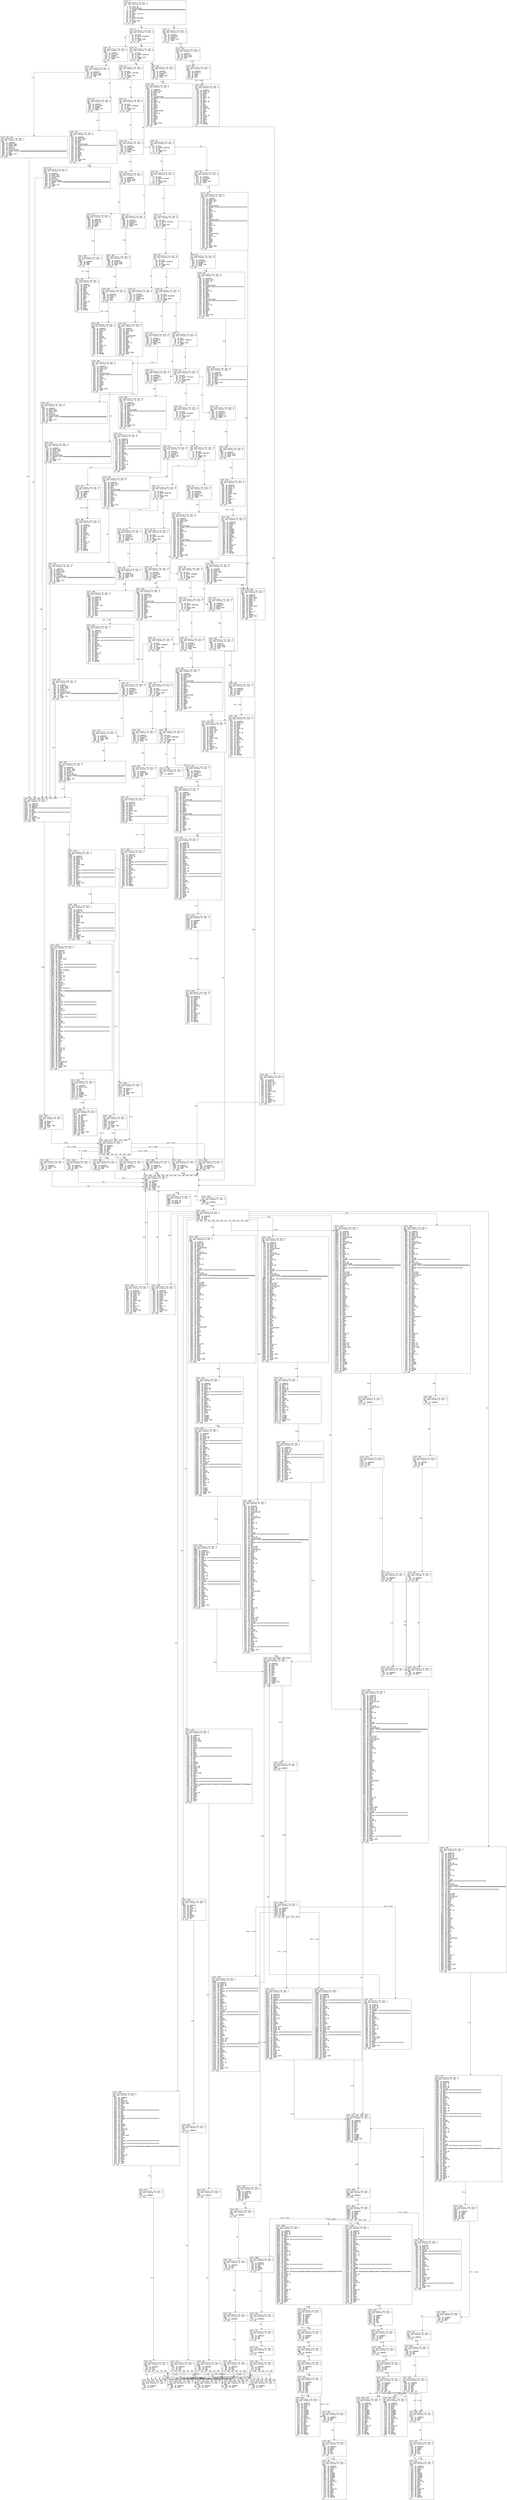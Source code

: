 digraph g {
	splines=ortho;
	node[fontname="courier"];
	11 [shape=box,label=<From: 0<br align="left"/>Min constraints from root: 2<br align="left"/>Min back branches to root: 0<br align="left"/><b>b</b>:<br align="left"/>   b: 60 PUSH1 00<br align="left"/>   d: 35 CALLDATALOAD <br align="left"/>   e: 7c PUSH29 0100000000000000000000000000000000000000000000000000000000<br align="left"/>  2c: 90 SWAP1 <br align="left"/>  2d: 04 DIV <br align="left"/>  2e: 63 PUSH4 ffffffff<br align="left"/>  33: 16 AND <br align="left"/>  34: 80 DUP1 <br align="left"/>  35: 63 PUSH4 06fdde03<br align="left"/>  3a: 14 EQ <br align="left"/>  3b: 61 PUSH2 011d<br align="left"/>  3e: 57 JUMPI <br align="left"/>To: 3f, 11d<br align="left"/>>];
	63 [shape=box,label=<From: b<br align="left"/>Min constraints from root: 3<br align="left"/>Min back branches to root: 0<br align="left"/><b>3f</b>:<br align="left"/>  3f: 80 DUP1 <br align="left"/>  40: 63 PUSH4 07da68f5<br align="left"/>  45: 14 EQ <br align="left"/>  46: 61 PUSH2 014b<br align="left"/>  49: 57 JUMPI <br align="left"/>To: 4a, 14b<br align="left"/>>];
	74 [shape=box,label=<From: 3f<br align="left"/>Min constraints from root: 4<br align="left"/>Min back branches to root: 0<br align="left"/><b>4a</b>:<br align="left"/>  4a: 80 DUP1 <br align="left"/>  4b: 63 PUSH4 095ea7b3<br align="left"/>  50: 14 EQ <br align="left"/>  51: 61 PUSH2 015d<br align="left"/>  54: 57 JUMPI <br align="left"/>To: 55, 15d<br align="left"/>>];
	85 [shape=box,label=<From: 4a<br align="left"/>Min constraints from root: 5<br align="left"/>Min back branches to root: 0<br align="left"/><b>55</b>:<br align="left"/>  55: 80 DUP1 <br align="left"/>  56: 63 PUSH4 13af4035<br align="left"/>  5b: 14 EQ <br align="left"/>  5c: 61 PUSH2 01b4<br align="left"/>  5f: 57 JUMPI <br align="left"/>To: 60, 1b4<br align="left"/>>];
	96 [shape=box,label=<From: 55<br align="left"/>Min constraints from root: 6<br align="left"/>Min back branches to root: 0<br align="left"/><b>60</b>:<br align="left"/>  60: 80 DUP1 <br align="left"/>  61: 63 PUSH4 18160ddd<br align="left"/>  66: 14 EQ <br align="left"/>  67: 61 PUSH2 01ea<br align="left"/>  6a: 57 JUMPI <br align="left"/>To: 6b, 1ea<br align="left"/>>];
	107 [shape=box,label=<From: 60<br align="left"/>Min constraints from root: 7<br align="left"/>Min back branches to root: 0<br align="left"/><b>6b</b>:<br align="left"/>  6b: 80 DUP1 <br align="left"/>  6c: 63 PUSH4 23b872dd<br align="left"/>  71: 14 EQ <br align="left"/>  72: 61 PUSH2 0210<br align="left"/>  75: 57 JUMPI <br align="left"/>To: 76, 210<br align="left"/>>];
	118 [shape=box,label=<From: 6b<br align="left"/>Min constraints from root: 8<br align="left"/>Min back branches to root: 0<br align="left"/><b>76</b>:<br align="left"/>  76: 80 DUP1 <br align="left"/>  77: 63 PUSH4 313ce567<br align="left"/>  7c: 14 EQ <br align="left"/>  7d: 61 PUSH2 0286<br align="left"/>  80: 57 JUMPI <br align="left"/>To: 81, 286<br align="left"/>>];
	129 [shape=box,label=<From: 76<br align="left"/>Min constraints from root: 9<br align="left"/>Min back branches to root: 0<br align="left"/><b>81</b>:<br align="left"/>  81: 80 DUP1 <br align="left"/>  82: 63 PUSH4 3452f51d<br align="left"/>  87: 14 EQ <br align="left"/>  88: 61 PUSH2 02ac<br align="left"/>  8b: 57 JUMPI <br align="left"/>To: 8c, 2ac<br align="left"/>>];
	140 [shape=box,label=<From: 81<br align="left"/>Min constraints from root: 10<br align="left"/>Min back branches to root: 0<br align="left"/><b>8c</b>:<br align="left"/>  8c: 80 DUP1 <br align="left"/>  8d: 63 PUSH4 5ac801fe<br align="left"/>  92: 14 EQ <br align="left"/>  93: 61 PUSH2 0315<br align="left"/>  96: 57 JUMPI <br align="left"/>To: 97, 315<br align="left"/>>];
	151 [shape=box,label=<From: 8c<br align="left"/>Min constraints from root: 11<br align="left"/>Min back branches to root: 0<br align="left"/><b>97</b>:<br align="left"/>  97: 80 DUP1 <br align="left"/>  98: 63 PUSH4 69d3e20e<br align="left"/>  9d: 14 EQ <br align="left"/>  9e: 61 PUSH2 0339<br align="left"/>  a1: 57 JUMPI <br align="left"/>To: a2, 339<br align="left"/>>];
	162 [shape=box,label=<From: 97<br align="left"/>Min constraints from root: 12<br align="left"/>Min back branches to root: 0<br align="left"/><b>a2</b>:<br align="left"/>  a2: 80 DUP1 <br align="left"/>  a3: 63 PUSH4 70a08231<br align="left"/>  a8: 14 EQ <br align="left"/>  a9: 61 PUSH2 036b<br align="left"/>  ac: 57 JUMPI <br align="left"/>To: ad, 36b<br align="left"/>>];
	173 [shape=box,label=<From: a2<br align="left"/>Min constraints from root: 13<br align="left"/>Min back branches to root: 0<br align="left"/><b>ad</b>:<br align="left"/>  ad: 80 DUP1 <br align="left"/>  ae: 63 PUSH4 75f12b21<br align="left"/>  b3: 14 EQ <br align="left"/>  b4: 61 PUSH2 03b5<br align="left"/>  b7: 57 JUMPI <br align="left"/>To: b8, 3b5<br align="left"/>>];
	184 [shape=box,label=<From: ad<br align="left"/>Min constraints from root: 14<br align="left"/>Min back branches to root: 0<br align="left"/><b>b8</b>:<br align="left"/>  b8: 80 DUP1 <br align="left"/>  b9: 63 PUSH4 7a9e5e4b<br align="left"/>  be: 14 EQ <br align="left"/>  bf: 61 PUSH2 03df<br align="left"/>  c2: 57 JUMPI <br align="left"/>To: c3, 3df<br align="left"/>>];
	195 [shape=box,label=<From: b8<br align="left"/>Min constraints from root: 15<br align="left"/>Min back branches to root: 0<br align="left"/><b>c3</b>:<br align="left"/>  c3: 80 DUP1 <br align="left"/>  c4: 63 PUSH4 8402181f<br align="left"/>  c9: 14 EQ <br align="left"/>  ca: 61 PUSH2 0415<br align="left"/>  cd: 57 JUMPI <br align="left"/>To: ce, 415<br align="left"/>>];
	206 [shape=box,label=<From: c3<br align="left"/>Min constraints from root: 16<br align="left"/>Min back branches to root: 0<br align="left"/><b>ce</b>:<br align="left"/>  ce: 80 DUP1 <br align="left"/>  cf: 63 PUSH4 8da5cb5b<br align="left"/>  d4: 14 EQ <br align="left"/>  d5: 61 PUSH2 047e<br align="left"/>  d8: 57 JUMPI <br align="left"/>To: d9, 47e<br align="left"/>>];
	217 [shape=box,label=<From: ce, d3<br align="left"/>Min constraints from root: 17<br align="left"/>Min back branches to root: 1<br align="left"/><b>d9</b>:<br align="left"/>  d9: 80 DUP1 <br align="left"/>  da: 63 PUSH4 90bc1693<br align="left"/>  df: 14 EQ <br align="left"/>  e0: 61 PUSH2 04d0<br align="left"/>  e3: 57 JUMPI <br align="left"/>To: e4, 4d0<br align="left"/>>];
	228 [shape=box,label=<From: d9<br align="left"/>Min constraints from root: 18<br align="left"/>Min back branches to root: 1<br align="left"/><b>e4</b>:<br align="left"/>  e4: 80 DUP1 <br align="left"/>  e5: 63 PUSH4 95d89b41<br align="left"/>  ea: 14 EQ <br align="left"/>  eb: 61 PUSH2 0502<br align="left"/>  ee: 57 JUMPI <br align="left"/>To: ef, 502<br align="left"/>>];
	239 [shape=box,label=<From: e4<br align="left"/>Min constraints from root: 19<br align="left"/>Min back branches to root: 1<br align="left"/><b>ef</b>:<br align="left"/>  ef: 80 DUP1 <br align="left"/>  f0: 63 PUSH4 a9059cbb<br align="left"/>  f5: 14 EQ <br align="left"/>  f6: 61 PUSH2 0530<br align="left"/>  f9: 57 JUMPI <br align="left"/>To: fa, 530<br align="left"/>>];
	250 [shape=box,label=<From: ef<br align="left"/>Min constraints from root: 20<br align="left"/>Min back branches to root: 1<br align="left"/><b>fa</b>:<br align="left"/>  fa: 80 DUP1 <br align="left"/>  fb: 63 PUSH4 be9a6555<br align="left"/> 100: 14 EQ <br align="left"/> 101: 61 PUSH2 0587<br align="left"/> 104: 57 JUMPI <br align="left"/>To: 105, 587<br align="left"/>>];
	261 [shape=box,label=<From: fa<br align="left"/>Min constraints from root: 21<br align="left"/>Min back branches to root: 1<br align="left"/><b>105</b>:<br align="left"/> 105: 80 DUP1 <br align="left"/> 106: 63 PUSH4 bf7e214f<br align="left"/> 10b: 14 EQ <br align="left"/> 10c: 61 PUSH2 0599<br align="left"/> 10f: 57 JUMPI <br align="left"/>To: 110, 599<br align="left"/>>];
	272 [shape=box,label=<From: 105<br align="left"/>Min constraints from root: 22<br align="left"/>Min back branches to root: 1<br align="left"/><b>110</b>:<br align="left"/> 110: 80 DUP1 <br align="left"/> 111: 63 PUSH4 dd62ed3e<br align="left"/> 116: 14 EQ <br align="left"/> 117: 61 PUSH2 05eb<br align="left"/> 11a: 57 JUMPI <br align="left"/>To: 11b, 5eb<br align="left"/>>];
	283 [shape=box,label=<From: 0, 110<br align="left"/>Min constraints from root: 1<br align="left"/>Min back branches to root: 1<br align="left"/><b>11b</b>:<br align="left"/> 11b: 5b JUMPDEST <br align="left"/>To: <br align="left"/>>];
	285 [shape=box,label=<From: b<br align="left"/>Min constraints from root: 3<br align="left"/>Min back branches to root: 0<br align="left"/><b>11d</b>:<br align="left"/> 11d: 5b JUMPDEST <br align="left"/> 11e: 34 CALLVALUE <br align="left"/> 11f: 15 ISZERO <br align="left"/> 120: 61 PUSH2 0125<br align="left"/> 123: 57 JUMPI <br align="left"/>To: 125<br align="left"/>>];
	293 [shape=box,label=<From: 11d<br align="left"/>Min constraints from root: 3<br align="left"/>Min back branches to root: 0<br align="left"/><b>125</b>:<br align="left"/> 125: 5b JUMPDEST <br align="left"/> 126: 61 PUSH2 012d<br align="left"/> 129: 61 PUSH2 0654<br align="left"/> 12c: 56 JUMP <br align="left"/>To: 654<br align="left"/>>];
	301 [shape=box,label=<From: 654<br align="left"/>Min constraints from root: 3<br align="left"/>Min back branches to root: 0<br align="left"/><b>12d</b>:<br align="left"/> 12d: 5b JUMPDEST <br align="left"/> 12e: 60 PUSH1 40<br align="left"/> 130: 51 MLOAD <br align="left"/> 131: 80 DUP1 <br align="left"/> 132: 82 DUP3 <br align="left"/> 133: 60 PUSH1 00<br align="left"/> 135: 19 NOT <br align="left"/> 136: 16 AND <br align="left"/> 137: 60 PUSH1 00<br align="left"/> 139: 19 NOT <br align="left"/> 13a: 16 AND <br align="left"/> 13b: 81 DUP2 <br align="left"/> 13c: 52 MSTORE <br align="left"/> 13d: 60 PUSH1 20<br align="left"/> 13f: 01 ADD <br align="left"/> 140: 91 SWAP2 <br align="left"/> 141: 50 POP <br align="left"/> 142: 50 POP <br align="left"/> 143: 60 PUSH1 40<br align="left"/> 145: 51 MLOAD <br align="left"/> 146: 80 DUP1 <br align="left"/> 147: 91 SWAP2 <br align="left"/> 148: 03 SUB <br align="left"/> 149: 90 SWAP1 <br align="left"/> 14a: f3 RETURN <br align="left"/>To: <br align="left"/>>];
	331 [shape=box,label=<From: 3f<br align="left"/>Min constraints from root: 4<br align="left"/>Min back branches to root: 0<br align="left"/><b>14b</b>:<br align="left"/> 14b: 5b JUMPDEST <br align="left"/> 14c: 34 CALLVALUE <br align="left"/> 14d: 15 ISZERO <br align="left"/> 14e: 61 PUSH2 0153<br align="left"/> 151: 57 JUMPI <br align="left"/>To: 153<br align="left"/>>];
	339 [shape=box,label=<From: 14b<br align="left"/>Min constraints from root: 4<br align="left"/>Min back branches to root: 0<br align="left"/><b>153</b>:<br align="left"/> 153: 5b JUMPDEST <br align="left"/> 154: 61 PUSH2 015b<br align="left"/> 157: 61 PUSH2 065a<br align="left"/> 15a: 56 JUMP <br align="left"/>To: 65a<br align="left"/>>];
	347 [shape=box,label=<From: 75c, 117f<br align="left"/>Min constraints from root: 6<br align="left"/>Min back branches to root: 2<br align="left"/><b>15b</b>:<br align="left"/> 15b: 5b JUMPDEST <br align="left"/> 15c: 00 STOP <br align="left"/>To: <br align="left"/>>];
	349 [shape=box,label=<From: 4a<br align="left"/>Min constraints from root: 5<br align="left"/>Min back branches to root: 0<br align="left"/><b>15d</b>:<br align="left"/> 15d: 5b JUMPDEST <br align="left"/> 15e: 34 CALLVALUE <br align="left"/> 15f: 15 ISZERO <br align="left"/> 160: 61 PUSH2 0165<br align="left"/> 163: 57 JUMPI <br align="left"/>To: 165<br align="left"/>>];
	357 [shape=box,label=<From: 15d<br align="left"/>Min constraints from root: 5<br align="left"/>Min back branches to root: 0<br align="left"/><b>165</b>:<br align="left"/> 165: 5b JUMPDEST <br align="left"/> 166: 61 PUSH2 019a<br align="left"/> 169: 60 PUSH1 04<br align="left"/> 16b: 80 DUP1 <br align="left"/> 16c: 80 DUP1 <br align="left"/> 16d: 35 CALLDATALOAD <br align="left"/> 16e: 73 PUSH20 ffffffffffffffffffffffffffffffffffffffff<br align="left"/> 183: 16 AND <br align="left"/> 184: 90 SWAP1 <br align="left"/> 185: 60 PUSH1 20<br align="left"/> 187: 01 ADD <br align="left"/> 188: 90 SWAP1 <br align="left"/> 189: 91 SWAP2 <br align="left"/> 18a: 90 SWAP1 <br align="left"/> 18b: 80 DUP1 <br align="left"/> 18c: 35 CALLDATALOAD <br align="left"/> 18d: 90 SWAP1 <br align="left"/> 18e: 60 PUSH1 20<br align="left"/> 190: 01 ADD <br align="left"/> 191: 90 SWAP1 <br align="left"/> 192: 91 SWAP2 <br align="left"/> 193: 90 SWAP1 <br align="left"/> 194: 50 POP <br align="left"/> 195: 50 POP <br align="left"/> 196: 61 PUSH2 075e<br align="left"/> 199: 56 JUMP <br align="left"/>To: 75e<br align="left"/>>];
	410 [shape=box,label=<From: 836, 1077<br align="left"/>Min constraints from root: 6<br align="left"/>Min back branches to root: 2<br align="left"/><b>19a</b>:<br align="left"/> 19a: 5b JUMPDEST <br align="left"/> 19b: 60 PUSH1 40<br align="left"/> 19d: 51 MLOAD <br align="left"/> 19e: 80 DUP1 <br align="left"/> 19f: 82 DUP3 <br align="left"/> 1a0: 15 ISZERO <br align="left"/> 1a1: 15 ISZERO <br align="left"/> 1a2: 15 ISZERO <br align="left"/> 1a3: 15 ISZERO <br align="left"/> 1a4: 81 DUP2 <br align="left"/> 1a5: 52 MSTORE <br align="left"/> 1a6: 60 PUSH1 20<br align="left"/> 1a8: 01 ADD <br align="left"/> 1a9: 91 SWAP2 <br align="left"/> 1aa: 50 POP <br align="left"/> 1ab: 50 POP <br align="left"/> 1ac: 60 PUSH1 40<br align="left"/> 1ae: 51 MLOAD <br align="left"/> 1af: 80 DUP1 <br align="left"/> 1b0: 91 SWAP2 <br align="left"/> 1b1: 03 SUB <br align="left"/> 1b2: 90 SWAP1 <br align="left"/> 1b3: f3 RETURN <br align="left"/>To: <br align="left"/>>];
	436 [shape=box,label=<From: 55<br align="left"/>Min constraints from root: 6<br align="left"/>Min back branches to root: 0<br align="left"/><b>1b4</b>:<br align="left"/> 1b4: 5b JUMPDEST <br align="left"/> 1b5: 34 CALLVALUE <br align="left"/> 1b6: 15 ISZERO <br align="left"/> 1b7: 61 PUSH2 01bc<br align="left"/> 1ba: 57 JUMPI <br align="left"/>To: 1bc<br align="left"/>>];
	444 [shape=box,label=<From: 1b4<br align="left"/>Min constraints from root: 6<br align="left"/>Min back branches to root: 0<br align="left"/><b>1bc</b>:<br align="left"/> 1bc: 5b JUMPDEST <br align="left"/> 1bd: 61 PUSH2 01e8<br align="left"/> 1c0: 60 PUSH1 04<br align="left"/> 1c2: 80 DUP1 <br align="left"/> 1c3: 80 DUP1 <br align="left"/> 1c4: 35 CALLDATALOAD <br align="left"/> 1c5: 73 PUSH20 ffffffffffffffffffffffffffffffffffffffff<br align="left"/> 1da: 16 AND <br align="left"/> 1db: 90 SWAP1 <br align="left"/> 1dc: 60 PUSH1 20<br align="left"/> 1de: 01 ADD <br align="left"/> 1df: 90 SWAP1 <br align="left"/> 1e0: 91 SWAP2 <br align="left"/> 1e1: 90 SWAP1 <br align="left"/> 1e2: 50 POP <br align="left"/> 1e3: 50 POP <br align="left"/> 1e4: 61 PUSH2 083c<br align="left"/> 1e7: 56 JUMP <br align="left"/>To: 83c<br align="left"/>>];
	488 [shape=box,label=<From: 91d, a7b, c41, d82, f96<br align="left"/>Min constraints from root: 6<br align="left"/>Min back branches to root: 2<br align="left"/><b>1e8</b>:<br align="left"/> 1e8: 5b JUMPDEST <br align="left"/> 1e9: 00 STOP <br align="left"/>To: <br align="left"/>>];
	490 [shape=box,label=<From: 60<br align="left"/>Min constraints from root: 7<br align="left"/>Min back branches to root: 0<br align="left"/><b>1ea</b>:<br align="left"/> 1ea: 5b JUMPDEST <br align="left"/> 1eb: 34 CALLVALUE <br align="left"/> 1ec: 15 ISZERO <br align="left"/> 1ed: 61 PUSH2 01f2<br align="left"/> 1f0: 57 JUMPI <br align="left"/>To: 1f2<br align="left"/>>];
	498 [shape=box,label=<From: 1ea<br align="left"/>Min constraints from root: 7<br align="left"/>Min back branches to root: 0<br align="left"/><b>1f2</b>:<br align="left"/> 1f2: 5b JUMPDEST <br align="left"/> 1f3: 61 PUSH2 01fa<br align="left"/> 1f6: 61 PUSH2 0920<br align="left"/> 1f9: 56 JUMP <br align="left"/>To: 920<br align="left"/>>];
	506 [shape=box,label=<From: 928<br align="left"/>Min constraints from root: 7<br align="left"/>Min back branches to root: 0<br align="left"/><b>1fa</b>:<br align="left"/> 1fa: 5b JUMPDEST <br align="left"/> 1fb: 60 PUSH1 40<br align="left"/> 1fd: 51 MLOAD <br align="left"/> 1fe: 80 DUP1 <br align="left"/> 1ff: 82 DUP3 <br align="left"/> 200: 81 DUP2 <br align="left"/> 201: 52 MSTORE <br align="left"/> 202: 60 PUSH1 20<br align="left"/> 204: 01 ADD <br align="left"/> 205: 91 SWAP2 <br align="left"/> 206: 50 POP <br align="left"/> 207: 50 POP <br align="left"/> 208: 60 PUSH1 40<br align="left"/> 20a: 51 MLOAD <br align="left"/> 20b: 80 DUP1 <br align="left"/> 20c: 91 SWAP2 <br align="left"/> 20d: 03 SUB <br align="left"/> 20e: 90 SWAP1 <br align="left"/> 20f: f3 RETURN <br align="left"/>To: <br align="left"/>>];
	528 [shape=box,label=<From: 6b<br align="left"/>Min constraints from root: 8<br align="left"/>Min back branches to root: 0<br align="left"/><b>210</b>:<br align="left"/> 210: 5b JUMPDEST <br align="left"/> 211: 34 CALLVALUE <br align="left"/> 212: 15 ISZERO <br align="left"/> 213: 61 PUSH2 0218<br align="left"/> 216: 57 JUMPI <br align="left"/>To: 218<br align="left"/>>];
	536 [shape=box,label=<From: 210<br align="left"/>Min constraints from root: 8<br align="left"/>Min back branches to root: 0<br align="left"/><b>218</b>:<br align="left"/> 218: 5b JUMPDEST <br align="left"/> 219: 61 PUSH2 026c<br align="left"/> 21c: 60 PUSH1 04<br align="left"/> 21e: 80 DUP1 <br align="left"/> 21f: 80 DUP1 <br align="left"/> 220: 35 CALLDATALOAD <br align="left"/> 221: 73 PUSH20 ffffffffffffffffffffffffffffffffffffffff<br align="left"/> 236: 16 AND <br align="left"/> 237: 90 SWAP1 <br align="left"/> 238: 60 PUSH1 20<br align="left"/> 23a: 01 ADD <br align="left"/> 23b: 90 SWAP1 <br align="left"/> 23c: 91 SWAP2 <br align="left"/> 23d: 90 SWAP1 <br align="left"/> 23e: 80 DUP1 <br align="left"/> 23f: 35 CALLDATALOAD <br align="left"/> 240: 73 PUSH20 ffffffffffffffffffffffffffffffffffffffff<br align="left"/> 255: 16 AND <br align="left"/> 256: 90 SWAP1 <br align="left"/> 257: 60 PUSH1 20<br align="left"/> 259: 01 ADD <br align="left"/> 25a: 90 SWAP1 <br align="left"/> 25b: 91 SWAP2 <br align="left"/> 25c: 90 SWAP1 <br align="left"/> 25d: 80 DUP1 <br align="left"/> 25e: 35 CALLDATALOAD <br align="left"/> 25f: 90 SWAP1 <br align="left"/> 260: 60 PUSH1 20<br align="left"/> 262: 01 ADD <br align="left"/> 263: 90 SWAP1 <br align="left"/> 264: 91 SWAP2 <br align="left"/> 265: 90 SWAP1 <br align="left"/> 266: 50 POP <br align="left"/> 267: 50 POP <br align="left"/> 268: 61 PUSH2 092b<br align="left"/> 26b: 56 JUMP <br align="left"/>To: 92b<br align="left"/>>];
	620 [shape=box,label=<From: a04<br align="left"/>Min constraints from root: 7<br align="left"/>Min back branches to root: 2<br align="left"/><b>26c</b>:<br align="left"/> 26c: 5b JUMPDEST <br align="left"/> 26d: 60 PUSH1 40<br align="left"/> 26f: 51 MLOAD <br align="left"/> 270: 80 DUP1 <br align="left"/> 271: 82 DUP3 <br align="left"/> 272: 15 ISZERO <br align="left"/> 273: 15 ISZERO <br align="left"/> 274: 15 ISZERO <br align="left"/> 275: 15 ISZERO <br align="left"/> 276: 81 DUP2 <br align="left"/> 277: 52 MSTORE <br align="left"/> 278: 60 PUSH1 20<br align="left"/> 27a: 01 ADD <br align="left"/> 27b: 91 SWAP2 <br align="left"/> 27c: 50 POP <br align="left"/> 27d: 50 POP <br align="left"/> 27e: 60 PUSH1 40<br align="left"/> 280: 51 MLOAD <br align="left"/> 281: 80 DUP1 <br align="left"/> 282: 91 SWAP2 <br align="left"/> 283: 03 SUB <br align="left"/> 284: 90 SWAP1 <br align="left"/> 285: f3 RETURN <br align="left"/>To: <br align="left"/>>];
	646 [shape=box,label=<From: 76<br align="left"/>Min constraints from root: 9<br align="left"/>Min back branches to root: 0<br align="left"/><b>286</b>:<br align="left"/> 286: 5b JUMPDEST <br align="left"/> 287: 34 CALLVALUE <br align="left"/> 288: 15 ISZERO <br align="left"/> 289: 61 PUSH2 028e<br align="left"/> 28c: 57 JUMPI <br align="left"/>To: 28e<br align="left"/>>];
	654 [shape=box,label=<From: 286<br align="left"/>Min constraints from root: 9<br align="left"/>Min back branches to root: 0<br align="left"/><b>28e</b>:<br align="left"/> 28e: 5b JUMPDEST <br align="left"/> 28f: 61 PUSH2 0296<br align="left"/> 292: 61 PUSH2 0a0b<br align="left"/> 295: 56 JUMP <br align="left"/>To: a0b<br align="left"/>>];
	662 [shape=box,label=<From: a0b<br align="left"/>Min constraints from root: 9<br align="left"/>Min back branches to root: 0<br align="left"/><b>296</b>:<br align="left"/> 296: 5b JUMPDEST <br align="left"/> 297: 60 PUSH1 40<br align="left"/> 299: 51 MLOAD <br align="left"/> 29a: 80 DUP1 <br align="left"/> 29b: 82 DUP3 <br align="left"/> 29c: 81 DUP2 <br align="left"/> 29d: 52 MSTORE <br align="left"/> 29e: 60 PUSH1 20<br align="left"/> 2a0: 01 ADD <br align="left"/> 2a1: 91 SWAP2 <br align="left"/> 2a2: 50 POP <br align="left"/> 2a3: 50 POP <br align="left"/> 2a4: 60 PUSH1 40<br align="left"/> 2a6: 51 MLOAD <br align="left"/> 2a7: 80 DUP1 <br align="left"/> 2a8: 91 SWAP2 <br align="left"/> 2a9: 03 SUB <br align="left"/> 2aa: 90 SWAP1 <br align="left"/> 2ab: f3 RETURN <br align="left"/>To: <br align="left"/>>];
	684 [shape=box,label=<From: 81<br align="left"/>Min constraints from root: 10<br align="left"/>Min back branches to root: 0<br align="left"/><b>2ac</b>:<br align="left"/> 2ac: 5b JUMPDEST <br align="left"/> 2ad: 34 CALLVALUE <br align="left"/> 2ae: 15 ISZERO <br align="left"/> 2af: 61 PUSH2 02b4<br align="left"/> 2b2: 57 JUMPI <br align="left"/>To: 2b4<br align="left"/>>];
	692 [shape=box,label=<From: 2ac<br align="left"/>Min constraints from root: 10<br align="left"/>Min back branches to root: 0<br align="left"/><b>2b4</b>:<br align="left"/> 2b4: 5b JUMPDEST <br align="left"/> 2b5: 61 PUSH2 02fb<br align="left"/> 2b8: 60 PUSH1 04<br align="left"/> 2ba: 80 DUP1 <br align="left"/> 2bb: 80 DUP1 <br align="left"/> 2bc: 35 CALLDATALOAD <br align="left"/> 2bd: 73 PUSH20 ffffffffffffffffffffffffffffffffffffffff<br align="left"/> 2d2: 16 AND <br align="left"/> 2d3: 90 SWAP1 <br align="left"/> 2d4: 60 PUSH1 20<br align="left"/> 2d6: 01 ADD <br align="left"/> 2d7: 90 SWAP1 <br align="left"/> 2d8: 91 SWAP2 <br align="left"/> 2d9: 90 SWAP1 <br align="left"/> 2da: 80 DUP1 <br align="left"/> 2db: 35 CALLDATALOAD <br align="left"/> 2dc: 6f PUSH16 ffffffffffffffffffffffffffffffff<br align="left"/> 2ed: 16 AND <br align="left"/> 2ee: 90 SWAP1 <br align="left"/> 2ef: 60 PUSH1 20<br align="left"/> 2f1: 01 ADD <br align="left"/> 2f2: 90 SWAP1 <br align="left"/> 2f3: 91 SWAP2 <br align="left"/> 2f4: 90 SWAP1 <br align="left"/> 2f5: 50 POP <br align="left"/> 2f6: 50 POP <br align="left"/> 2f7: 61 PUSH2 0a11<br align="left"/> 2fa: 56 JUMP <br align="left"/>To: a11<br align="left"/>>];
	763 [shape=box,label=<From: a32<br align="left"/>Min constraints from root: 6<br align="left"/>Min back branches to root: 2<br align="left"/><b>2fb</b>:<br align="left"/> 2fb: 5b JUMPDEST <br align="left"/> 2fc: 60 PUSH1 40<br align="left"/> 2fe: 51 MLOAD <br align="left"/> 2ff: 80 DUP1 <br align="left"/> 300: 82 DUP3 <br align="left"/> 301: 15 ISZERO <br align="left"/> 302: 15 ISZERO <br align="left"/> 303: 15 ISZERO <br align="left"/> 304: 15 ISZERO <br align="left"/> 305: 81 DUP2 <br align="left"/> 306: 52 MSTORE <br align="left"/> 307: 60 PUSH1 20<br align="left"/> 309: 01 ADD <br align="left"/> 30a: 91 SWAP2 <br align="left"/> 30b: 50 POP <br align="left"/> 30c: 50 POP <br align="left"/> 30d: 60 PUSH1 40<br align="left"/> 30f: 51 MLOAD <br align="left"/> 310: 80 DUP1 <br align="left"/> 311: 91 SWAP2 <br align="left"/> 312: 03 SUB <br align="left"/> 313: 90 SWAP1 <br align="left"/> 314: f3 RETURN <br align="left"/>To: <br align="left"/>>];
	789 [shape=box,label=<From: 8c<br align="left"/>Min constraints from root: 11<br align="left"/>Min back branches to root: 0<br align="left"/><b>315</b>:<br align="left"/> 315: 5b JUMPDEST <br align="left"/> 316: 34 CALLVALUE <br align="left"/> 317: 15 ISZERO <br align="left"/> 318: 61 PUSH2 031d<br align="left"/> 31b: 57 JUMPI <br align="left"/>To: 31d<br align="left"/>>];
	797 [shape=box,label=<From: 315<br align="left"/>Min constraints from root: 11<br align="left"/>Min back branches to root: 0<br align="left"/><b>31d</b>:<br align="left"/> 31d: 5b JUMPDEST <br align="left"/> 31e: 61 PUSH2 0337<br align="left"/> 321: 60 PUSH1 04<br align="left"/> 323: 80 DUP1 <br align="left"/> 324: 80 DUP1 <br align="left"/> 325: 35 CALLDATALOAD <br align="left"/> 326: 60 PUSH1 00<br align="left"/> 328: 19 NOT <br align="left"/> 329: 16 AND <br align="left"/> 32a: 90 SWAP1 <br align="left"/> 32b: 60 PUSH1 20<br align="left"/> 32d: 01 ADD <br align="left"/> 32e: 90 SWAP1 <br align="left"/> 32f: 91 SWAP2 <br align="left"/> 330: 90 SWAP1 <br align="left"/> 331: 50 POP <br align="left"/> 332: 50 POP <br align="left"/> 333: 61 PUSH2 0a38<br align="left"/> 336: 56 JUMP <br align="left"/>To: a38<br align="left"/>>];
	823 [shape=box,label=<From: 91d, a7b, c41, d82, f96<br align="left"/>Min constraints from root: 6<br align="left"/>Min back branches to root: 2<br align="left"/><b>337</b>:<br align="left"/> 337: 5b JUMPDEST <br align="left"/> 338: 00 STOP <br align="left"/>To: <br align="left"/>>];
	825 [shape=box,label=<From: 97<br align="left"/>Min constraints from root: 12<br align="left"/>Min back branches to root: 0<br align="left"/><b>339</b>:<br align="left"/> 339: 5b JUMPDEST <br align="left"/> 33a: 34 CALLVALUE <br align="left"/> 33b: 15 ISZERO <br align="left"/> 33c: 61 PUSH2 0341<br align="left"/> 33f: 57 JUMPI <br align="left"/>To: 341<br align="left"/>>];
	833 [shape=box,label=<From: 339<br align="left"/>Min constraints from root: 12<br align="left"/>Min back branches to root: 0<br align="left"/><b>341</b>:<br align="left"/> 341: 5b JUMPDEST <br align="left"/> 342: 61 PUSH2 0369<br align="left"/> 345: 60 PUSH1 04<br align="left"/> 347: 80 DUP1 <br align="left"/> 348: 80 DUP1 <br align="left"/> 349: 35 CALLDATALOAD <br align="left"/> 34a: 6f PUSH16 ffffffffffffffffffffffffffffffff<br align="left"/> 35b: 16 AND <br align="left"/> 35c: 90 SWAP1 <br align="left"/> 35d: 60 PUSH1 20<br align="left"/> 35f: 01 ADD <br align="left"/> 360: 90 SWAP1 <br align="left"/> 361: 91 SWAP2 <br align="left"/> 362: 90 SWAP1 <br align="left"/> 363: 50 POP <br align="left"/> 364: 50 POP <br align="left"/> 365: 61 PUSH2 0a7e<br align="left"/> 368: 56 JUMP <br align="left"/>To: a7e<br align="left"/>>];
	873 [shape=box,label=<From: 91d, a7b, c41, d82, f96<br align="left"/>Min constraints from root: 6<br align="left"/>Min back branches to root: 2<br align="left"/><b>369</b>:<br align="left"/> 369: 5b JUMPDEST <br align="left"/> 36a: 00 STOP <br align="left"/>To: <br align="left"/>>];
	875 [shape=box,label=<From: a2<br align="left"/>Min constraints from root: 13<br align="left"/>Min back branches to root: 0<br align="left"/><b>36b</b>:<br align="left"/> 36b: 5b JUMPDEST <br align="left"/> 36c: 34 CALLVALUE <br align="left"/> 36d: 15 ISZERO <br align="left"/> 36e: 61 PUSH2 0373<br align="left"/> 371: 57 JUMPI <br align="left"/>To: 373<br align="left"/>>];
	883 [shape=box,label=<From: 36b<br align="left"/>Min constraints from root: 13<br align="left"/>Min back branches to root: 0<br align="left"/><b>373</b>:<br align="left"/> 373: 5b JUMPDEST <br align="left"/> 374: 61 PUSH2 039f<br align="left"/> 377: 60 PUSH1 04<br align="left"/> 379: 80 DUP1 <br align="left"/> 37a: 80 DUP1 <br align="left"/> 37b: 35 CALLDATALOAD <br align="left"/> 37c: 73 PUSH20 ffffffffffffffffffffffffffffffffffffffff<br align="left"/> 391: 16 AND <br align="left"/> 392: 90 SWAP1 <br align="left"/> 393: 60 PUSH1 20<br align="left"/> 395: 01 ADD <br align="left"/> 396: 90 SWAP1 <br align="left"/> 397: 91 SWAP2 <br align="left"/> 398: 90 SWAP1 <br align="left"/> 399: 50 POP <br align="left"/> 39a: 50 POP <br align="left"/> 39b: 61 PUSH2 0c44<br align="left"/> 39e: 56 JUMP <br align="left"/>To: c44<br align="left"/>>];
	927 [shape=box,label=<From: c89<br align="left"/>Min constraints from root: 13<br align="left"/>Min back branches to root: 0<br align="left"/><b>39f</b>:<br align="left"/> 39f: 5b JUMPDEST <br align="left"/> 3a0: 60 PUSH1 40<br align="left"/> 3a2: 51 MLOAD <br align="left"/> 3a3: 80 DUP1 <br align="left"/> 3a4: 82 DUP3 <br align="left"/> 3a5: 81 DUP2 <br align="left"/> 3a6: 52 MSTORE <br align="left"/> 3a7: 60 PUSH1 20<br align="left"/> 3a9: 01 ADD <br align="left"/> 3aa: 91 SWAP2 <br align="left"/> 3ab: 50 POP <br align="left"/> 3ac: 50 POP <br align="left"/> 3ad: 60 PUSH1 40<br align="left"/> 3af: 51 MLOAD <br align="left"/> 3b0: 80 DUP1 <br align="left"/> 3b1: 91 SWAP2 <br align="left"/> 3b2: 03 SUB <br align="left"/> 3b3: 90 SWAP1 <br align="left"/> 3b4: f3 RETURN <br align="left"/>To: <br align="left"/>>];
	949 [shape=box,label=<From: ad<br align="left"/>Min constraints from root: 14<br align="left"/>Min back branches to root: 0<br align="left"/><b>3b5</b>:<br align="left"/> 3b5: 5b JUMPDEST <br align="left"/> 3b6: 34 CALLVALUE <br align="left"/> 3b7: 15 ISZERO <br align="left"/> 3b8: 61 PUSH2 03bd<br align="left"/> 3bb: 57 JUMPI <br align="left"/>To: 3bd<br align="left"/>>];
	957 [shape=box,label=<From: 3b5<br align="left"/>Min constraints from root: 14<br align="left"/>Min back branches to root: 0<br align="left"/><b>3bd</b>:<br align="left"/> 3bd: 5b JUMPDEST <br align="left"/> 3be: 61 PUSH2 03c5<br align="left"/> 3c1: 61 PUSH2 0c8e<br align="left"/> 3c4: 56 JUMP <br align="left"/>To: c8e<br align="left"/>>];
	965 [shape=box,label=<From: c8e<br align="left"/>Min constraints from root: 14<br align="left"/>Min back branches to root: 0<br align="left"/><b>3c5</b>:<br align="left"/> 3c5: 5b JUMPDEST <br align="left"/> 3c6: 60 PUSH1 40<br align="left"/> 3c8: 51 MLOAD <br align="left"/> 3c9: 80 DUP1 <br align="left"/> 3ca: 82 DUP3 <br align="left"/> 3cb: 15 ISZERO <br align="left"/> 3cc: 15 ISZERO <br align="left"/> 3cd: 15 ISZERO <br align="left"/> 3ce: 15 ISZERO <br align="left"/> 3cf: 81 DUP2 <br align="left"/> 3d0: 52 MSTORE <br align="left"/> 3d1: 60 PUSH1 20<br align="left"/> 3d3: 01 ADD <br align="left"/> 3d4: 91 SWAP2 <br align="left"/> 3d5: 50 POP <br align="left"/> 3d6: 50 POP <br align="left"/> 3d7: 60 PUSH1 40<br align="left"/> 3d9: 51 MLOAD <br align="left"/> 3da: 80 DUP1 <br align="left"/> 3db: 91 SWAP2 <br align="left"/> 3dc: 03 SUB <br align="left"/> 3dd: 90 SWAP1 <br align="left"/> 3de: f3 RETURN <br align="left"/>To: <br align="left"/>>];
	991 [shape=box,label=<From: b8<br align="left"/>Min constraints from root: 15<br align="left"/>Min back branches to root: 0<br align="left"/><b>3df</b>:<br align="left"/> 3df: 5b JUMPDEST <br align="left"/> 3e0: 34 CALLVALUE <br align="left"/> 3e1: 15 ISZERO <br align="left"/> 3e2: 61 PUSH2 03e7<br align="left"/> 3e5: 57 JUMPI <br align="left"/>To: 3e7<br align="left"/>>];
	999 [shape=box,label=<From: 3df<br align="left"/>Min constraints from root: 15<br align="left"/>Min back branches to root: 0<br align="left"/><b>3e7</b>:<br align="left"/> 3e7: 5b JUMPDEST <br align="left"/> 3e8: 61 PUSH2 0413<br align="left"/> 3eb: 60 PUSH1 04<br align="left"/> 3ed: 80 DUP1 <br align="left"/> 3ee: 80 DUP1 <br align="left"/> 3ef: 35 CALLDATALOAD <br align="left"/> 3f0: 73 PUSH20 ffffffffffffffffffffffffffffffffffffffff<br align="left"/> 405: 16 AND <br align="left"/> 406: 90 SWAP1 <br align="left"/> 407: 60 PUSH1 20<br align="left"/> 409: 01 ADD <br align="left"/> 40a: 90 SWAP1 <br align="left"/> 40b: 91 SWAP2 <br align="left"/> 40c: 90 SWAP1 <br align="left"/> 40d: 50 POP <br align="left"/> 40e: 50 POP <br align="left"/> 40f: 61 PUSH2 0ca1<br align="left"/> 412: 56 JUMP <br align="left"/>To: ca1<br align="left"/>>];
	1043 [shape=box,label=<From: 91d, a7b, c41, d82, f96<br align="left"/>Min constraints from root: 6<br align="left"/>Min back branches to root: 2<br align="left"/><b>413</b>:<br align="left"/> 413: 5b JUMPDEST <br align="left"/> 414: 00 STOP <br align="left"/>To: <br align="left"/>>];
	1045 [shape=box,label=<From: c3<br align="left"/>Min constraints from root: 16<br align="left"/>Min back branches to root: 0<br align="left"/><b>415</b>:<br align="left"/> 415: 5b JUMPDEST <br align="left"/> 416: 34 CALLVALUE <br align="left"/> 417: 15 ISZERO <br align="left"/> 418: 61 PUSH2 041d<br align="left"/> 41b: 57 JUMPI <br align="left"/>To: 41d<br align="left"/>>];
	1053 [shape=box,label=<From: 415<br align="left"/>Min constraints from root: 16<br align="left"/>Min back branches to root: 0<br align="left"/><b>41d</b>:<br align="left"/> 41d: 5b JUMPDEST <br align="left"/> 41e: 61 PUSH2 0464<br align="left"/> 421: 60 PUSH1 04<br align="left"/> 423: 80 DUP1 <br align="left"/> 424: 80 DUP1 <br align="left"/> 425: 35 CALLDATALOAD <br align="left"/> 426: 73 PUSH20 ffffffffffffffffffffffffffffffffffffffff<br align="left"/> 43b: 16 AND <br align="left"/> 43c: 90 SWAP1 <br align="left"/> 43d: 60 PUSH1 20<br align="left"/> 43f: 01 ADD <br align="left"/> 440: 90 SWAP1 <br align="left"/> 441: 91 SWAP2 <br align="left"/> 442: 90 SWAP1 <br align="left"/> 443: 80 DUP1 <br align="left"/> 444: 35 CALLDATALOAD <br align="left"/> 445: 6f PUSH16 ffffffffffffffffffffffffffffffff<br align="left"/> 456: 16 AND <br align="left"/> 457: 90 SWAP1 <br align="left"/> 458: 60 PUSH1 20<br align="left"/> 45a: 01 ADD <br align="left"/> 45b: 90 SWAP1 <br align="left"/> 45c: 91 SWAP2 <br align="left"/> 45d: 90 SWAP1 <br align="left"/> 45e: 50 POP <br align="left"/> 45f: 50 POP <br align="left"/> 460: 61 PUSH2 0d85<br align="left"/> 463: 56 JUMP <br align="left"/>To: d85<br align="left"/>>];
	1124 [shape=box,label=<From: da7<br align="left"/>Min constraints from root: 7<br align="left"/>Min back branches to root: 2<br align="left"/><b>464</b>:<br align="left"/> 464: 5b JUMPDEST <br align="left"/> 465: 60 PUSH1 40<br align="left"/> 467: 51 MLOAD <br align="left"/> 468: 80 DUP1 <br align="left"/> 469: 82 DUP3 <br align="left"/> 46a: 15 ISZERO <br align="left"/> 46b: 15 ISZERO <br align="left"/> 46c: 15 ISZERO <br align="left"/> 46d: 15 ISZERO <br align="left"/> 46e: 81 DUP2 <br align="left"/> 46f: 52 MSTORE <br align="left"/> 470: 60 PUSH1 20<br align="left"/> 472: 01 ADD <br align="left"/> 473: 91 SWAP2 <br align="left"/> 474: 50 POP <br align="left"/> 475: 50 POP <br align="left"/> 476: 60 PUSH1 40<br align="left"/> 478: 51 MLOAD <br align="left"/> 479: 80 DUP1 <br align="left"/> 47a: 91 SWAP2 <br align="left"/> 47b: 03 SUB <br align="left"/> 47c: 90 SWAP1 <br align="left"/> 47d: f3 RETURN <br align="left"/>To: <br align="left"/>>];
	1150 [shape=box,label=<From: ce, d3<br align="left"/>Min constraints from root: 17<br align="left"/>Min back branches to root: 1<br align="left"/><b>47e</b>:<br align="left"/> 47e: 5b JUMPDEST <br align="left"/> 47f: 34 CALLVALUE <br align="left"/> 480: 15 ISZERO <br align="left"/> 481: 61 PUSH2 0486<br align="left"/> 484: 57 JUMPI <br align="left"/>To: 486<br align="left"/>>];
	1158 [shape=box,label=<From: 47e<br align="left"/>Min constraints from root: 17<br align="left"/>Min back branches to root: 1<br align="left"/><b>486</b>:<br align="left"/> 486: 5b JUMPDEST <br align="left"/> 487: 61 PUSH2 048e<br align="left"/> 48a: 61 PUSH2 0dad<br align="left"/> 48d: 56 JUMP <br align="left"/>To: dad<br align="left"/>>];
	1166 [shape=box,label=<From: dad<br align="left"/>Min constraints from root: 17<br align="left"/>Min back branches to root: 1<br align="left"/><b>48e</b>:<br align="left"/> 48e: 5b JUMPDEST <br align="left"/> 48f: 60 PUSH1 40<br align="left"/> 491: 51 MLOAD <br align="left"/> 492: 80 DUP1 <br align="left"/> 493: 82 DUP3 <br align="left"/> 494: 73 PUSH20 ffffffffffffffffffffffffffffffffffffffff<br align="left"/> 4a9: 16 AND <br align="left"/> 4aa: 73 PUSH20 ffffffffffffffffffffffffffffffffffffffff<br align="left"/> 4bf: 16 AND <br align="left"/> 4c0: 81 DUP2 <br align="left"/> 4c1: 52 MSTORE <br align="left"/> 4c2: 60 PUSH1 20<br align="left"/> 4c4: 01 ADD <br align="left"/> 4c5: 91 SWAP2 <br align="left"/> 4c6: 50 POP <br align="left"/> 4c7: 50 POP <br align="left"/> 4c8: 60 PUSH1 40<br align="left"/> 4ca: 51 MLOAD <br align="left"/> 4cb: 80 DUP1 <br align="left"/> 4cc: 91 SWAP2 <br align="left"/> 4cd: 03 SUB <br align="left"/> 4ce: 90 SWAP1 <br align="left"/> 4cf: f3 RETURN <br align="left"/>To: <br align="left"/>>];
	1232 [shape=box,label=<From: d9<br align="left"/>Min constraints from root: 18<br align="left"/>Min back branches to root: 1<br align="left"/><b>4d0</b>:<br align="left"/> 4d0: 5b JUMPDEST <br align="left"/> 4d1: 34 CALLVALUE <br align="left"/> 4d2: 15 ISZERO <br align="left"/> 4d3: 61 PUSH2 04d8<br align="left"/> 4d6: 57 JUMPI <br align="left"/>To: 4d8<br align="left"/>>];
	1240 [shape=box,label=<From: 4d0<br align="left"/>Min constraints from root: 18<br align="left"/>Min back branches to root: 1<br align="left"/><b>4d8</b>:<br align="left"/> 4d8: 5b JUMPDEST <br align="left"/> 4d9: 61 PUSH2 0500<br align="left"/> 4dc: 60 PUSH1 04<br align="left"/> 4de: 80 DUP1 <br align="left"/> 4df: 80 DUP1 <br align="left"/> 4e0: 35 CALLDATALOAD <br align="left"/> 4e1: 6f PUSH16 ffffffffffffffffffffffffffffffff<br align="left"/> 4f2: 16 AND <br align="left"/> 4f3: 90 SWAP1 <br align="left"/> 4f4: 60 PUSH1 20<br align="left"/> 4f6: 01 ADD <br align="left"/> 4f7: 90 SWAP1 <br align="left"/> 4f8: 91 SWAP2 <br align="left"/> 4f9: 90 SWAP1 <br align="left"/> 4fa: 50 POP <br align="left"/> 4fb: 50 POP <br align="left"/> 4fc: 61 PUSH2 0dd3<br align="left"/> 4ff: 56 JUMP <br align="left"/>To: dd3<br align="left"/>>];
	1280 [shape=box,label=<From: 91d, a7b, c41, d82, f96<br align="left"/>Min constraints from root: 6<br align="left"/>Min back branches to root: 2<br align="left"/><b>500</b>:<br align="left"/> 500: 5b JUMPDEST <br align="left"/> 501: 00 STOP <br align="left"/>To: <br align="left"/>>];
	1282 [shape=box,label=<From: e4<br align="left"/>Min constraints from root: 19<br align="left"/>Min back branches to root: 1<br align="left"/><b>502</b>:<br align="left"/> 502: 5b JUMPDEST <br align="left"/> 503: 34 CALLVALUE <br align="left"/> 504: 15 ISZERO <br align="left"/> 505: 61 PUSH2 050a<br align="left"/> 508: 57 JUMPI <br align="left"/>To: 50a<br align="left"/>>];
	1290 [shape=box,label=<From: 502<br align="left"/>Min constraints from root: 19<br align="left"/>Min back branches to root: 1<br align="left"/><b>50a</b>:<br align="left"/> 50a: 5b JUMPDEST <br align="left"/> 50b: 61 PUSH2 0512<br align="left"/> 50e: 61 PUSH2 0f99<br align="left"/> 511: 56 JUMP <br align="left"/>To: f99<br align="left"/>>];
	1298 [shape=box,label=<From: f99<br align="left"/>Min constraints from root: 19<br align="left"/>Min back branches to root: 1<br align="left"/><b>512</b>:<br align="left"/> 512: 5b JUMPDEST <br align="left"/> 513: 60 PUSH1 40<br align="left"/> 515: 51 MLOAD <br align="left"/> 516: 80 DUP1 <br align="left"/> 517: 82 DUP3 <br align="left"/> 518: 60 PUSH1 00<br align="left"/> 51a: 19 NOT <br align="left"/> 51b: 16 AND <br align="left"/> 51c: 60 PUSH1 00<br align="left"/> 51e: 19 NOT <br align="left"/> 51f: 16 AND <br align="left"/> 520: 81 DUP2 <br align="left"/> 521: 52 MSTORE <br align="left"/> 522: 60 PUSH1 20<br align="left"/> 524: 01 ADD <br align="left"/> 525: 91 SWAP2 <br align="left"/> 526: 50 POP <br align="left"/> 527: 50 POP <br align="left"/> 528: 60 PUSH1 40<br align="left"/> 52a: 51 MLOAD <br align="left"/> 52b: 80 DUP1 <br align="left"/> 52c: 91 SWAP2 <br align="left"/> 52d: 03 SUB <br align="left"/> 52e: 90 SWAP1 <br align="left"/> 52f: f3 RETURN <br align="left"/>To: <br align="left"/>>];
	1328 [shape=box,label=<From: ef<br align="left"/>Min constraints from root: 20<br align="left"/>Min back branches to root: 1<br align="left"/><b>530</b>:<br align="left"/> 530: 5b JUMPDEST <br align="left"/> 531: 34 CALLVALUE <br align="left"/> 532: 15 ISZERO <br align="left"/> 533: 61 PUSH2 0538<br align="left"/> 536: 57 JUMPI <br align="left"/>To: 538<br align="left"/>>];
	1336 [shape=box,label=<From: 530<br align="left"/>Min constraints from root: 20<br align="left"/>Min back branches to root: 1<br align="left"/><b>538</b>:<br align="left"/> 538: 5b JUMPDEST <br align="left"/> 539: 61 PUSH2 056d<br align="left"/> 53c: 60 PUSH1 04<br align="left"/> 53e: 80 DUP1 <br align="left"/> 53f: 80 DUP1 <br align="left"/> 540: 35 CALLDATALOAD <br align="left"/> 541: 73 PUSH20 ffffffffffffffffffffffffffffffffffffffff<br align="left"/> 556: 16 AND <br align="left"/> 557: 90 SWAP1 <br align="left"/> 558: 60 PUSH1 20<br align="left"/> 55a: 01 ADD <br align="left"/> 55b: 90 SWAP1 <br align="left"/> 55c: 91 SWAP2 <br align="left"/> 55d: 90 SWAP1 <br align="left"/> 55e: 80 DUP1 <br align="left"/> 55f: 35 CALLDATALOAD <br align="left"/> 560: 90 SWAP1 <br align="left"/> 561: 60 PUSH1 20<br align="left"/> 563: 01 ADD <br align="left"/> 564: 90 SWAP1 <br align="left"/> 565: 91 SWAP2 <br align="left"/> 566: 90 SWAP1 <br align="left"/> 567: 50 POP <br align="left"/> 568: 50 POP <br align="left"/> 569: 61 PUSH2 0f9f<br align="left"/> 56c: 56 JUMP <br align="left"/>To: f9f<br align="left"/>>];
	1389 [shape=box,label=<From: 836, 1077<br align="left"/>Min constraints from root: 6<br align="left"/>Min back branches to root: 2<br align="left"/><b>56d</b>:<br align="left"/> 56d: 5b JUMPDEST <br align="left"/> 56e: 60 PUSH1 40<br align="left"/> 570: 51 MLOAD <br align="left"/> 571: 80 DUP1 <br align="left"/> 572: 82 DUP3 <br align="left"/> 573: 15 ISZERO <br align="left"/> 574: 15 ISZERO <br align="left"/> 575: 15 ISZERO <br align="left"/> 576: 15 ISZERO <br align="left"/> 577: 81 DUP2 <br align="left"/> 578: 52 MSTORE <br align="left"/> 579: 60 PUSH1 20<br align="left"/> 57b: 01 ADD <br align="left"/> 57c: 91 SWAP2 <br align="left"/> 57d: 50 POP <br align="left"/> 57e: 50 POP <br align="left"/> 57f: 60 PUSH1 40<br align="left"/> 581: 51 MLOAD <br align="left"/> 582: 80 DUP1 <br align="left"/> 583: 91 SWAP2 <br align="left"/> 584: 03 SUB <br align="left"/> 585: 90 SWAP1 <br align="left"/> 586: f3 RETURN <br align="left"/>To: <br align="left"/>>];
	1415 [shape=box,label=<From: fa<br align="left"/>Min constraints from root: 21<br align="left"/>Min back branches to root: 1<br align="left"/><b>587</b>:<br align="left"/> 587: 5b JUMPDEST <br align="left"/> 588: 34 CALLVALUE <br align="left"/> 589: 15 ISZERO <br align="left"/> 58a: 61 PUSH2 058f<br align="left"/> 58d: 57 JUMPI <br align="left"/>To: 58f<br align="left"/>>];
	1423 [shape=box,label=<From: 587<br align="left"/>Min constraints from root: 21<br align="left"/>Min back branches to root: 1<br align="left"/><b>58f</b>:<br align="left"/> 58f: 5b JUMPDEST <br align="left"/> 590: 61 PUSH2 0597<br align="left"/> 593: 61 PUSH2 107d<br align="left"/> 596: 56 JUMP <br align="left"/>To: 107d<br align="left"/>>];
	1431 [shape=box,label=<From: 75c, 117f<br align="left"/>Min constraints from root: 6<br align="left"/>Min back branches to root: 2<br align="left"/><b>597</b>:<br align="left"/> 597: 5b JUMPDEST <br align="left"/> 598: 00 STOP <br align="left"/>To: <br align="left"/>>];
	1433 [shape=box,label=<From: 105<br align="left"/>Min constraints from root: 22<br align="left"/>Min back branches to root: 1<br align="left"/><b>599</b>:<br align="left"/> 599: 5b JUMPDEST <br align="left"/> 59a: 34 CALLVALUE <br align="left"/> 59b: 15 ISZERO <br align="left"/> 59c: 61 PUSH2 05a1<br align="left"/> 59f: 57 JUMPI <br align="left"/>To: 5a1<br align="left"/>>];
	1441 [shape=box,label=<From: 599<br align="left"/>Min constraints from root: 22<br align="left"/>Min back branches to root: 1<br align="left"/><b>5a1</b>:<br align="left"/> 5a1: 5b JUMPDEST <br align="left"/> 5a2: 61 PUSH2 05a9<br align="left"/> 5a5: 61 PUSH2 1181<br align="left"/> 5a8: 56 JUMP <br align="left"/>To: 1181<br align="left"/>>];
	1449 [shape=box,label=<From: 1181<br align="left"/>Min constraints from root: 22<br align="left"/>Min back branches to root: 1<br align="left"/><b>5a9</b>:<br align="left"/> 5a9: 5b JUMPDEST <br align="left"/> 5aa: 60 PUSH1 40<br align="left"/> 5ac: 51 MLOAD <br align="left"/> 5ad: 80 DUP1 <br align="left"/> 5ae: 82 DUP3 <br align="left"/> 5af: 73 PUSH20 ffffffffffffffffffffffffffffffffffffffff<br align="left"/> 5c4: 16 AND <br align="left"/> 5c5: 73 PUSH20 ffffffffffffffffffffffffffffffffffffffff<br align="left"/> 5da: 16 AND <br align="left"/> 5db: 81 DUP2 <br align="left"/> 5dc: 52 MSTORE <br align="left"/> 5dd: 60 PUSH1 20<br align="left"/> 5df: 01 ADD <br align="left"/> 5e0: 91 SWAP2 <br align="left"/> 5e1: 50 POP <br align="left"/> 5e2: 50 POP <br align="left"/> 5e3: 60 PUSH1 40<br align="left"/> 5e5: 51 MLOAD <br align="left"/> 5e6: 80 DUP1 <br align="left"/> 5e7: 91 SWAP2 <br align="left"/> 5e8: 03 SUB <br align="left"/> 5e9: 90 SWAP1 <br align="left"/> 5ea: f3 RETURN <br align="left"/>To: <br align="left"/>>];
	1515 [shape=box,label=<From: 110<br align="left"/>Min constraints from root: 23<br align="left"/>Min back branches to root: 1<br align="left"/><b>5eb</b>:<br align="left"/> 5eb: 5b JUMPDEST <br align="left"/> 5ec: 34 CALLVALUE <br align="left"/> 5ed: 15 ISZERO <br align="left"/> 5ee: 61 PUSH2 05f3<br align="left"/> 5f1: 57 JUMPI <br align="left"/>To: 5f3<br align="left"/>>];
	1523 [shape=box,label=<From: 5eb<br align="left"/>Min constraints from root: 23<br align="left"/>Min back branches to root: 1<br align="left"/><b>5f3</b>:<br align="left"/> 5f3: 5b JUMPDEST <br align="left"/> 5f4: 61 PUSH2 063e<br align="left"/> 5f7: 60 PUSH1 04<br align="left"/> 5f9: 80 DUP1 <br align="left"/> 5fa: 80 DUP1 <br align="left"/> 5fb: 35 CALLDATALOAD <br align="left"/> 5fc: 73 PUSH20 ffffffffffffffffffffffffffffffffffffffff<br align="left"/> 611: 16 AND <br align="left"/> 612: 90 SWAP1 <br align="left"/> 613: 60 PUSH1 20<br align="left"/> 615: 01 ADD <br align="left"/> 616: 90 SWAP1 <br align="left"/> 617: 91 SWAP2 <br align="left"/> 618: 90 SWAP1 <br align="left"/> 619: 80 DUP1 <br align="left"/> 61a: 35 CALLDATALOAD <br align="left"/> 61b: 73 PUSH20 ffffffffffffffffffffffffffffffffffffffff<br align="left"/> 630: 16 AND <br align="left"/> 631: 90 SWAP1 <br align="left"/> 632: 60 PUSH1 20<br align="left"/> 634: 01 ADD <br align="left"/> 635: 90 SWAP1 <br align="left"/> 636: 91 SWAP2 <br align="left"/> 637: 90 SWAP1 <br align="left"/> 638: 50 POP <br align="left"/> 639: 50 POP <br align="left"/> 63a: 61 PUSH2 11a7<br align="left"/> 63d: 56 JUMP <br align="left"/>To: 11a7<br align="left"/>>];
	1598 [shape=box,label=<From: 1229<br align="left"/>Min constraints from root: 23<br align="left"/>Min back branches to root: 1<br align="left"/><b>63e</b>:<br align="left"/> 63e: 5b JUMPDEST <br align="left"/> 63f: 60 PUSH1 40<br align="left"/> 641: 51 MLOAD <br align="left"/> 642: 80 DUP1 <br align="left"/> 643: 82 DUP3 <br align="left"/> 644: 81 DUP2 <br align="left"/> 645: 52 MSTORE <br align="left"/> 646: 60 PUSH1 20<br align="left"/> 648: 01 ADD <br align="left"/> 649: 91 SWAP2 <br align="left"/> 64a: 50 POP <br align="left"/> 64b: 50 POP <br align="left"/> 64c: 60 PUSH1 40<br align="left"/> 64e: 51 MLOAD <br align="left"/> 64f: 80 DUP1 <br align="left"/> 650: 91 SWAP2 <br align="left"/> 651: 03 SUB <br align="left"/> 652: 90 SWAP1 <br align="left"/> 653: f3 RETURN <br align="left"/>To: <br align="left"/>>];
	1620 [shape=box,label=<From: 125<br align="left"/>Min constraints from root: 3<br align="left"/>Min back branches to root: 0<br align="left"/><b>654</b>:<br align="left"/> 654: 5b JUMPDEST <br align="left"/> 655: 60 PUSH1 07<br align="left"/> 657: 54 SLOAD <br align="left"/> 658: 81 DUP2 <br align="left"/> 659: 56 JUMP <br align="left"/>To: 12d<br align="left"/>>];
	1626 [shape=box,label=<From: 153, 156<br align="left"/>Min constraints from root: 4<br align="left"/>Min back branches to root: 1<br align="left"/><b>65a</b>:<br align="left"/> 65a: 5b JUMPDEST <br align="left"/> 65b: 61 PUSH2 0690<br align="left"/> 65e: 61 PUSH2 068b<br align="left"/> 661: 33 CALLER <br align="left"/> 662: 60 PUSH1 00<br align="left"/> 664: 35 CALLDATALOAD <br align="left"/> 665: 7f PUSH32 ffffffff00000000000000000000000000000000000000000000000000000000<br align="left"/> 686: 16 AND <br align="left"/> 687: 61 PUSH2 122f<br align="left"/> 68a: 56 JUMP <br align="left"/>To: 122f<br align="left"/>>];
	1675 [shape=box,label=<From: 148b<br align="left"/>Min constraints from root: 5<br align="left"/>Min back branches to root: 2<br align="left"/><b>68b</b>:<br align="left"/> 68b: 5b JUMPDEST <br align="left"/> 68c: 61 PUSH2 1491<br align="left"/> 68f: 56 JUMP <br align="left"/>To: 1491<br align="left"/>>];
	1680 [shape=box,label=<From: 149f<br align="left"/>Min constraints from root: 6<br align="left"/>Min back branches to root: 1<br align="left"/><b>690</b>:<br align="left"/> 690: 5b JUMPDEST <br align="left"/> 691: 60 PUSH1 00<br align="left"/> 693: 60 PUSH1 00<br align="left"/> 695: 60 PUSH1 04<br align="left"/> 697: 35 CALLDATALOAD <br align="left"/> 698: 91 SWAP2 <br align="left"/> 699: 50 POP <br align="left"/> 69a: 60 PUSH1 24<br align="left"/> 69c: 35 CALLDATALOAD <br align="left"/> 69d: 90 SWAP1 <br align="left"/> 69e: 50 POP <br align="left"/> 69f: 80 DUP1 <br align="left"/> 6a0: 60 PUSH1 00<br align="left"/> 6a2: 19 NOT <br align="left"/> 6a3: 16 AND <br align="left"/> 6a4: 82 DUP3 <br align="left"/> 6a5: 60 PUSH1 00<br align="left"/> 6a7: 19 NOT <br align="left"/> 6a8: 16 AND <br align="left"/> 6a9: 33 CALLER <br align="left"/> 6aa: 73 PUSH20 ffffffffffffffffffffffffffffffffffffffff<br align="left"/> 6bf: 16 AND <br align="left"/> 6c0: 60 PUSH1 00<br align="left"/> 6c2: 35 CALLDATALOAD <br align="left"/> 6c3: 7f PUSH32 ffffffff00000000000000000000000000000000000000000000000000000000<br align="left"/> 6e4: 16 AND <br align="left"/> 6e5: 7b PUSH28 ffffffffffffffffffffffffffffffffffffffffffffffffffffffff<br align="left"/> 702: 19 NOT <br align="left"/> 703: 16 AND <br align="left"/> 704: 34 CALLVALUE <br align="left"/> 705: 60 PUSH1 00<br align="left"/> 707: 36 CALLDATASIZE <br align="left"/> 708: 60 PUSH1 40<br align="left"/> 70a: 51 MLOAD <br align="left"/> 70b: 80 DUP1 <br align="left"/> 70c: 84 DUP5 <br align="left"/> 70d: 81 DUP2 <br align="left"/> 70e: 52 MSTORE <br align="left"/> 70f: 60 PUSH1 20<br align="left"/> 711: 01 ADD <br align="left"/> 712: 80 DUP1 <br align="left"/> 713: 60 PUSH1 20<br align="left"/> 715: 01 ADD <br align="left"/> 716: 82 DUP3 <br align="left"/> 717: 81 DUP2 <br align="left"/> 718: 03 SUB <br align="left"/> 719: 82 DUP3 <br align="left"/> 71a: 52 MSTORE <br align="left"/> 71b: 84 DUP5 <br align="left"/> 71c: 84 DUP5 <br align="left"/> 71d: 82 DUP3 <br align="left"/> 71e: 81 DUP2 <br align="left"/> 71f: 81 DUP2 <br align="left"/> 720: 52 MSTORE <br align="left"/> 721: 60 PUSH1 20<br align="left"/> 723: 01 ADD <br align="left"/> 724: 92 SWAP3 <br align="left"/> 725: 50 POP <br align="left"/> 726: 80 DUP1 <br align="left"/> 727: 82 DUP3 <br align="left"/> 728: 84 DUP5 <br align="left"/> 729: 37 CALLDATACOPY <br align="left"/> 72a: 82 DUP3 <br align="left"/> 72b: 01 ADD <br align="left"/> 72c: 91 SWAP2 <br align="left"/> 72d: 50 POP <br align="left"/> 72e: 50 POP <br align="left"/> 72f: 94 SWAP5 <br align="left"/> 730: 50 POP <br align="left"/> 731: 50 POP <br align="left"/> 732: 50 POP <br align="left"/> 733: 50 POP <br align="left"/> 734: 50 POP <br align="left"/> 735: 60 PUSH1 40<br align="left"/> 737: 51 MLOAD <br align="left"/> 738: 80 DUP1 <br align="left"/> 739: 91 SWAP2 <br align="left"/> 73a: 03 SUB <br align="left"/> 73b: 90 SWAP1 <br align="left"/> 73c: a4 LOG4 <br align="left"/> 73d: 60 PUSH1 01<br align="left"/> 73f: 60 PUSH1 04<br align="left"/> 741: 60 PUSH1 14<br align="left"/> 743: 61 PUSH2 0100<br align="left"/> 746: 0a EXP <br align="left"/> 747: 81 DUP2 <br align="left"/> 748: 54 SLOAD <br align="left"/> 749: 81 DUP2 <br align="left"/> 74a: 60 PUSH1 ff<br align="left"/> 74c: 02 MUL <br align="left"/> 74d: 19 NOT <br align="left"/> 74e: 16 AND <br align="left"/> 74f: 90 SWAP1 <br align="left"/> 750: 83 DUP4 <br align="left"/> 751: 15 ISZERO <br align="left"/> 752: 15 ISZERO <br align="left"/> 753: 02 MUL <br align="left"/> 754: 17 OR <br align="left"/> 755: 90 SWAP1 <br align="left"/> 756: 55 SSTORE <br align="left"/> 757: 50 POP <br align="left"/>To: 758<br align="left"/>>];
	1880 [shape=box,label=<From: 690<br align="left"/>Min constraints from root: 6<br align="left"/>Min back branches to root: 1<br align="left"/><b>758</b>:<br align="left"/> 758: 5b JUMPDEST <br align="left"/>To: 759<br align="left"/>>];
	1881 [shape=box,label=<From: 758<br align="left"/>Min constraints from root: 6<br align="left"/>Min back branches to root: 1<br align="left"/><b>759</b>:<br align="left"/> 759: 5b JUMPDEST <br align="left"/> 75a: 50 POP <br align="left"/> 75b: 50 POP <br align="left"/>To: 75c<br align="left"/>>];
	1884 [shape=box,label=<From: 759<br align="left"/>Min constraints from root: 6<br align="left"/>Min back branches to root: 1<br align="left"/><b>75c</b>:<br align="left"/> 75c: 5b JUMPDEST <br align="left"/> 75d: 56 JUMP <br align="left"/>To: 15b, 597<br align="left"/>>];
	1886 [shape=box,label=<From: 165<br align="left"/>Min constraints from root: 5<br align="left"/>Min back branches to root: 0<br align="left"/><b>75e</b>:<br align="left"/> 75e: 5b JUMPDEST <br align="left"/> 75f: 60 PUSH1 00<br align="left"/> 761: 61 PUSH2 0779<br align="left"/> 764: 60 PUSH1 04<br align="left"/> 766: 60 PUSH1 14<br align="left"/> 768: 90 SWAP1 <br align="left"/> 769: 54 SLOAD <br align="left"/> 76a: 90 SWAP1 <br align="left"/> 76b: 61 PUSH2 0100<br align="left"/> 76e: 0a EXP <br align="left"/> 76f: 90 SWAP1 <br align="left"/> 770: 04 DIV <br align="left"/> 771: 60 PUSH1 ff<br align="left"/> 773: 16 AND <br align="left"/> 774: 15 ISZERO <br align="left"/> 775: 61 PUSH2 1491<br align="left"/> 778: 56 JUMP <br align="left"/>To: 1491<br align="left"/>>];
	1913 [shape=box,label=<From: 149f<br align="left"/>Min constraints from root: 6<br align="left"/>Min back branches to root: 1<br align="left"/><b>779</b>:<br align="left"/> 779: 5b JUMPDEST <br align="left"/> 77a: 60 PUSH1 00<br align="left"/> 77c: 60 PUSH1 00<br align="left"/> 77e: 60 PUSH1 04<br align="left"/> 780: 35 CALLDATALOAD <br align="left"/> 781: 91 SWAP2 <br align="left"/> 782: 50 POP <br align="left"/> 783: 60 PUSH1 24<br align="left"/> 785: 35 CALLDATALOAD <br align="left"/> 786: 90 SWAP1 <br align="left"/> 787: 50 POP <br align="left"/> 788: 80 DUP1 <br align="left"/> 789: 60 PUSH1 00<br align="left"/> 78b: 19 NOT <br align="left"/> 78c: 16 AND <br align="left"/> 78d: 82 DUP3 <br align="left"/> 78e: 60 PUSH1 00<br align="left"/> 790: 19 NOT <br align="left"/> 791: 16 AND <br align="left"/> 792: 33 CALLER <br align="left"/> 793: 73 PUSH20 ffffffffffffffffffffffffffffffffffffffff<br align="left"/> 7a8: 16 AND <br align="left"/> 7a9: 60 PUSH1 00<br align="left"/> 7ab: 35 CALLDATALOAD <br align="left"/> 7ac: 7f PUSH32 ffffffff00000000000000000000000000000000000000000000000000000000<br align="left"/> 7cd: 16 AND <br align="left"/> 7ce: 7b PUSH28 ffffffffffffffffffffffffffffffffffffffffffffffffffffffff<br align="left"/> 7eb: 19 NOT <br align="left"/> 7ec: 16 AND <br align="left"/> 7ed: 34 CALLVALUE <br align="left"/> 7ee: 60 PUSH1 00<br align="left"/> 7f0: 36 CALLDATASIZE <br align="left"/> 7f1: 60 PUSH1 40<br align="left"/> 7f3: 51 MLOAD <br align="left"/> 7f4: 80 DUP1 <br align="left"/> 7f5: 84 DUP5 <br align="left"/> 7f6: 81 DUP2 <br align="left"/> 7f7: 52 MSTORE <br align="left"/> 7f8: 60 PUSH1 20<br align="left"/> 7fa: 01 ADD <br align="left"/> 7fb: 80 DUP1 <br align="left"/> 7fc: 60 PUSH1 20<br align="left"/> 7fe: 01 ADD <br align="left"/> 7ff: 82 DUP3 <br align="left"/> 800: 81 DUP2 <br align="left"/> 801: 03 SUB <br align="left"/> 802: 82 DUP3 <br align="left"/> 803: 52 MSTORE <br align="left"/> 804: 84 DUP5 <br align="left"/> 805: 84 DUP5 <br align="left"/> 806: 82 DUP3 <br align="left"/> 807: 81 DUP2 <br align="left"/> 808: 81 DUP2 <br align="left"/> 809: 52 MSTORE <br align="left"/> 80a: 60 PUSH1 20<br align="left"/> 80c: 01 ADD <br align="left"/> 80d: 92 SWAP3 <br align="left"/> 80e: 50 POP <br align="left"/> 80f: 80 DUP1 <br align="left"/> 810: 82 DUP3 <br align="left"/> 811: 84 DUP5 <br align="left"/> 812: 37 CALLDATACOPY <br align="left"/> 813: 82 DUP3 <br align="left"/> 814: 01 ADD <br align="left"/> 815: 91 SWAP2 <br align="left"/> 816: 50 POP <br align="left"/> 817: 50 POP <br align="left"/> 818: 94 SWAP5 <br align="left"/> 819: 50 POP <br align="left"/> 81a: 50 POP <br align="left"/> 81b: 50 POP <br align="left"/> 81c: 50 POP <br align="left"/> 81d: 50 POP <br align="left"/> 81e: 60 PUSH1 40<br align="left"/> 820: 51 MLOAD <br align="left"/> 821: 80 DUP1 <br align="left"/> 822: 91 SWAP2 <br align="left"/> 823: 03 SUB <br align="left"/> 824: 90 SWAP1 <br align="left"/> 825: a4 LOG4 <br align="left"/> 826: 61 PUSH2 082f<br align="left"/> 829: 85 DUP6 <br align="left"/> 82a: 85 DUP6 <br align="left"/> 82b: 61 PUSH2 14a2<br align="left"/> 82e: 56 JUMP <br align="left"/>To: 14a2<br align="left"/>>];
	2095 [shape=box,label=<From: 158f<br align="left"/>Min constraints from root: 6<br align="left"/>Min back branches to root: 1<br align="left"/><b>82f</b>:<br align="left"/> 82f: 5b JUMPDEST <br align="left"/> 830: 92 SWAP3 <br align="left"/> 831: 50 POP <br align="left"/>To: 832<br align="left"/>>];
	2098 [shape=box,label=<From: 82f<br align="left"/>Min constraints from root: 6<br align="left"/>Min back branches to root: 1<br align="left"/><b>832</b>:<br align="left"/> 832: 5b JUMPDEST <br align="left"/>To: 833<br align="left"/>>];
	2099 [shape=box,label=<From: 832<br align="left"/>Min constraints from root: 6<br align="left"/>Min back branches to root: 1<br align="left"/><b>833</b>:<br align="left"/> 833: 5b JUMPDEST <br align="left"/> 834: 50 POP <br align="left"/> 835: 50 POP <br align="left"/>To: 836<br align="left"/>>];
	2102 [shape=box,label=<From: 833<br align="left"/>Min constraints from root: 6<br align="left"/>Min back branches to root: 1<br align="left"/><b>836</b>:<br align="left"/> 836: 5b JUMPDEST <br align="left"/> 837: 92 SWAP3 <br align="left"/> 838: 91 SWAP2 <br align="left"/> 839: 50 POP <br align="left"/> 83a: 50 POP <br align="left"/> 83b: 56 JUMP <br align="left"/>To: 19a, 56d, a2f<br align="left"/>>];
	2108 [shape=box,label=<From: 1bc<br align="left"/>Min constraints from root: 6<br align="left"/>Min back branches to root: 0<br align="left"/><b>83c</b>:<br align="left"/> 83c: 5b JUMPDEST <br align="left"/> 83d: 61 PUSH2 0872<br align="left"/> 840: 61 PUSH2 086d<br align="left"/> 843: 33 CALLER <br align="left"/> 844: 60 PUSH1 00<br align="left"/> 846: 35 CALLDATALOAD <br align="left"/> 847: 7f PUSH32 ffffffff00000000000000000000000000000000000000000000000000000000<br align="left"/> 868: 16 AND <br align="left"/> 869: 61 PUSH2 122f<br align="left"/> 86c: 56 JUMP <br align="left"/>To: 122f<br align="left"/>>];
	2157 [shape=box,label=<From: 148b<br align="left"/>Min constraints from root: 5<br align="left"/>Min back branches to root: 2<br align="left"/><b>86d</b>:<br align="left"/> 86d: 5b JUMPDEST <br align="left"/> 86e: 61 PUSH2 1491<br align="left"/> 871: 56 JUMP <br align="left"/>To: 1491<br align="left"/>>];
	2162 [shape=box,label=<From: 149f<br align="left"/>Min constraints from root: 6<br align="left"/>Min back branches to root: 1<br align="left"/><b>872</b>:<br align="left"/> 872: 5b JUMPDEST <br align="left"/> 873: 80 DUP1 <br align="left"/> 874: 60 PUSH1 04<br align="left"/> 876: 60 PUSH1 00<br align="left"/> 878: 61 PUSH2 0100<br align="left"/> 87b: 0a EXP <br align="left"/> 87c: 81 DUP2 <br align="left"/> 87d: 54 SLOAD <br align="left"/> 87e: 81 DUP2 <br align="left"/> 87f: 73 PUSH20 ffffffffffffffffffffffffffffffffffffffff<br align="left"/> 894: 02 MUL <br align="left"/> 895: 19 NOT <br align="left"/> 896: 16 AND <br align="left"/> 897: 90 SWAP1 <br align="left"/> 898: 83 DUP4 <br align="left"/> 899: 73 PUSH20 ffffffffffffffffffffffffffffffffffffffff<br align="left"/> 8ae: 16 AND <br align="left"/> 8af: 02 MUL <br align="left"/> 8b0: 17 OR <br align="left"/> 8b1: 90 SWAP1 <br align="left"/> 8b2: 55 SSTORE <br align="left"/> 8b3: 50 POP <br align="left"/> 8b4: 60 PUSH1 04<br align="left"/> 8b6: 60 PUSH1 00<br align="left"/> 8b8: 90 SWAP1 <br align="left"/> 8b9: 54 SLOAD <br align="left"/> 8ba: 90 SWAP1 <br align="left"/> 8bb: 61 PUSH2 0100<br align="left"/> 8be: 0a EXP <br align="left"/> 8bf: 90 SWAP1 <br align="left"/> 8c0: 04 DIV <br align="left"/> 8c1: 73 PUSH20 ffffffffffffffffffffffffffffffffffffffff<br align="left"/> 8d6: 16 AND <br align="left"/> 8d7: 73 PUSH20 ffffffffffffffffffffffffffffffffffffffff<br align="left"/> 8ec: 16 AND <br align="left"/> 8ed: 7f PUSH32 ce241d7ca1f669fee44b6fc00b8eba2df3bb514eed0f6f668f8f89096e81ed94<br align="left"/> 90e: 60 PUSH1 40<br align="left"/> 910: 51 MLOAD <br align="left"/> 911: 80 DUP1 <br align="left"/> 912: 90 SWAP1 <br align="left"/> 913: 50 POP <br align="left"/> 914: 60 PUSH1 40<br align="left"/> 916: 51 MLOAD <br align="left"/> 917: 80 DUP1 <br align="left"/> 918: 91 SWAP2 <br align="left"/> 919: 03 SUB <br align="left"/> 91a: 90 SWAP1 <br align="left"/> 91b: a2 LOG2 <br align="left"/>To: 91c<br align="left"/>>];
	2332 [shape=box,label=<From: 872<br align="left"/>Min constraints from root: 6<br align="left"/>Min back branches to root: 1<br align="left"/><b>91c</b>:<br align="left"/> 91c: 5b JUMPDEST <br align="left"/>To: 91d<br align="left"/>>];
	2333 [shape=box,label=<From: 91c<br align="left"/>Min constraints from root: 6<br align="left"/>Min back branches to root: 1<br align="left"/><b>91d</b>:<br align="left"/> 91d: 5b JUMPDEST <br align="left"/> 91e: 50 POP <br align="left"/> 91f: 56 JUMP <br align="left"/>To: 1e8, 337, 369, 413, 500<br align="left"/>>];
	2336 [shape=box,label=<From: 1f2<br align="left"/>Min constraints from root: 7<br align="left"/>Min back branches to root: 0<br align="left"/><b>920</b>:<br align="left"/> 920: 5b JUMPDEST <br align="left"/> 921: 60 PUSH1 00<br align="left"/> 923: 60 PUSH1 00<br align="left"/> 925: 54 SLOAD <br align="left"/> 926: 90 SWAP1 <br align="left"/> 927: 50 POP <br align="left"/>To: 928<br align="left"/>>];
	2344 [shape=box,label=<From: 920<br align="left"/>Min constraints from root: 7<br align="left"/>Min back branches to root: 0<br align="left"/><b>928</b>:<br align="left"/> 928: 5b JUMPDEST <br align="left"/> 929: 90 SWAP1 <br align="left"/> 92a: 56 JUMP <br align="left"/>To: 1fa<br align="left"/>>];
	2347 [shape=box,label=<From: 218, d85<br align="left"/>Min constraints from root: 8<br align="left"/>Min back branches to root: 1<br align="left"/><b>92b</b>:<br align="left"/> 92b: 5b JUMPDEST <br align="left"/> 92c: 60 PUSH1 00<br align="left"/> 92e: 61 PUSH2 0946<br align="left"/> 931: 60 PUSH1 04<br align="left"/> 933: 60 PUSH1 14<br align="left"/> 935: 90 SWAP1 <br align="left"/> 936: 54 SLOAD <br align="left"/> 937: 90 SWAP1 <br align="left"/> 938: 61 PUSH2 0100<br align="left"/> 93b: 0a EXP <br align="left"/> 93c: 90 SWAP1 <br align="left"/> 93d: 04 DIV <br align="left"/> 93e: 60 PUSH1 ff<br align="left"/> 940: 16 AND <br align="left"/> 941: 15 ISZERO <br align="left"/> 942: 61 PUSH2 1491<br align="left"/> 945: 56 JUMP <br align="left"/>To: 1491<br align="left"/>>];
	2374 [shape=box,label=<From: 149f<br align="left"/>Min constraints from root: 6<br align="left"/>Min back branches to root: 1<br align="left"/><b>946</b>:<br align="left"/> 946: 5b JUMPDEST <br align="left"/> 947: 60 PUSH1 00<br align="left"/> 949: 60 PUSH1 00<br align="left"/> 94b: 60 PUSH1 04<br align="left"/> 94d: 35 CALLDATALOAD <br align="left"/> 94e: 91 SWAP2 <br align="left"/> 94f: 50 POP <br align="left"/> 950: 60 PUSH1 24<br align="left"/> 952: 35 CALLDATALOAD <br align="left"/> 953: 90 SWAP1 <br align="left"/> 954: 50 POP <br align="left"/> 955: 80 DUP1 <br align="left"/> 956: 60 PUSH1 00<br align="left"/> 958: 19 NOT <br align="left"/> 959: 16 AND <br align="left"/> 95a: 82 DUP3 <br align="left"/> 95b: 60 PUSH1 00<br align="left"/> 95d: 19 NOT <br align="left"/> 95e: 16 AND <br align="left"/> 95f: 33 CALLER <br align="left"/> 960: 73 PUSH20 ffffffffffffffffffffffffffffffffffffffff<br align="left"/> 975: 16 AND <br align="left"/> 976: 60 PUSH1 00<br align="left"/> 978: 35 CALLDATALOAD <br align="left"/> 979: 7f PUSH32 ffffffff00000000000000000000000000000000000000000000000000000000<br align="left"/> 99a: 16 AND <br align="left"/> 99b: 7b PUSH28 ffffffffffffffffffffffffffffffffffffffffffffffffffffffff<br align="left"/> 9b8: 19 NOT <br align="left"/> 9b9: 16 AND <br align="left"/> 9ba: 34 CALLVALUE <br align="left"/> 9bb: 60 PUSH1 00<br align="left"/> 9bd: 36 CALLDATASIZE <br align="left"/> 9be: 60 PUSH1 40<br align="left"/> 9c0: 51 MLOAD <br align="left"/> 9c1: 80 DUP1 <br align="left"/> 9c2: 84 DUP5 <br align="left"/> 9c3: 81 DUP2 <br align="left"/> 9c4: 52 MSTORE <br align="left"/> 9c5: 60 PUSH1 20<br align="left"/> 9c7: 01 ADD <br align="left"/> 9c8: 80 DUP1 <br align="left"/> 9c9: 60 PUSH1 20<br align="left"/> 9cb: 01 ADD <br align="left"/> 9cc: 82 DUP3 <br align="left"/> 9cd: 81 DUP2 <br align="left"/> 9ce: 03 SUB <br align="left"/> 9cf: 82 DUP3 <br align="left"/> 9d0: 52 MSTORE <br align="left"/> 9d1: 84 DUP5 <br align="left"/> 9d2: 84 DUP5 <br align="left"/> 9d3: 82 DUP3 <br align="left"/> 9d4: 81 DUP2 <br align="left"/> 9d5: 81 DUP2 <br align="left"/> 9d6: 52 MSTORE <br align="left"/> 9d7: 60 PUSH1 20<br align="left"/> 9d9: 01 ADD <br align="left"/> 9da: 92 SWAP3 <br align="left"/> 9db: 50 POP <br align="left"/> 9dc: 80 DUP1 <br align="left"/> 9dd: 82 DUP3 <br align="left"/> 9de: 84 DUP5 <br align="left"/> 9df: 37 CALLDATACOPY <br align="left"/> 9e0: 82 DUP3 <br align="left"/> 9e1: 01 ADD <br align="left"/> 9e2: 91 SWAP2 <br align="left"/> 9e3: 50 POP <br align="left"/> 9e4: 50 POP <br align="left"/> 9e5: 94 SWAP5 <br align="left"/> 9e6: 50 POP <br align="left"/> 9e7: 50 POP <br align="left"/> 9e8: 50 POP <br align="left"/> 9e9: 50 POP <br align="left"/> 9ea: 50 POP <br align="left"/> 9eb: 60 PUSH1 40<br align="left"/> 9ed: 51 MLOAD <br align="left"/> 9ee: 80 DUP1 <br align="left"/> 9ef: 91 SWAP2 <br align="left"/> 9f0: 03 SUB <br align="left"/> 9f1: 90 SWAP1 <br align="left"/> 9f2: a4 LOG4 <br align="left"/> 9f3: 61 PUSH2 09fd<br align="left"/> 9f6: 86 DUP7 <br align="left"/> 9f7: 86 DUP7 <br align="left"/> 9f8: 86 DUP7 <br align="left"/> 9f9: 61 PUSH2 1595<br align="left"/> 9fc: 56 JUMP <br align="left"/>To: 1595<br align="left"/>>];
	2557 [shape=box,label=<From: 18f2<br align="left"/>Min constraints from root: 7<br align="left"/>Min back branches to root: 2<br align="left"/><b>9fd</b>:<br align="left"/> 9fd: 5b JUMPDEST <br align="left"/> 9fe: 92 SWAP3 <br align="left"/> 9ff: 50 POP <br align="left"/>To: a00<br align="left"/>>];
	2560 [shape=box,label=<From: 9fd<br align="left"/>Min constraints from root: 7<br align="left"/>Min back branches to root: 2<br align="left"/><b>a00</b>:<br align="left"/> a00: 5b JUMPDEST <br align="left"/>To: a01<br align="left"/>>];
	2561 [shape=box,label=<From: a00<br align="left"/>Min constraints from root: 7<br align="left"/>Min back branches to root: 2<br align="left"/><b>a01</b>:<br align="left"/> a01: 5b JUMPDEST <br align="left"/> a02: 50 POP <br align="left"/> a03: 50 POP <br align="left"/>To: a04<br align="left"/>>];
	2564 [shape=box,label=<From: a01<br align="left"/>Min constraints from root: 7<br align="left"/>Min back branches to root: 2<br align="left"/><b>a04</b>:<br align="left"/> a04: 5b JUMPDEST <br align="left"/> a05: 93 SWAP4 <br align="left"/> a06: 92 SWAP3 <br align="left"/> a07: 50 POP <br align="left"/> a08: 50 POP <br align="left"/> a09: 50 POP <br align="left"/> a0a: 56 JUMP <br align="left"/>To: 26c, da4<br align="left"/>>];
	2571 [shape=box,label=<From: 28e<br align="left"/>Min constraints from root: 9<br align="left"/>Min back branches to root: 0<br align="left"/><b>a0b</b>:<br align="left"/> a0b: 5b JUMPDEST <br align="left"/> a0c: 60 PUSH1 06<br align="left"/> a0e: 54 SLOAD <br align="left"/> a0f: 81 DUP2 <br align="left"/> a10: 56 JUMP <br align="left"/>To: 296<br align="left"/>>];
	2577 [shape=box,label=<From: 2b4<br align="left"/>Min constraints from root: 10<br align="left"/>Min back branches to root: 0<br align="left"/><b>a11</b>:<br align="left"/> a11: 5b JUMPDEST <br align="left"/> a12: 60 PUSH1 00<br align="left"/> a14: 61 PUSH2 0a2f<br align="left"/> a17: 83 DUP4 <br align="left"/> a18: 83 DUP4 <br align="left"/> a19: 6f PUSH16 ffffffffffffffffffffffffffffffff<br align="left"/> a2a: 16 AND <br align="left"/> a2b: 61 PUSH2 0f9f<br align="left"/> a2e: 56 JUMP <br align="left"/>To: f9f<br align="left"/>>];
	2607 [shape=box,label=<From: 836, 1077<br align="left"/>Min constraints from root: 6<br align="left"/>Min back branches to root: 2<br align="left"/><b>a2f</b>:<br align="left"/> a2f: 5b JUMPDEST <br align="left"/> a30: 90 SWAP1 <br align="left"/> a31: 50 POP <br align="left"/>To: a32<br align="left"/>>];
	2610 [shape=box,label=<From: a2f<br align="left"/>Min constraints from root: 6<br align="left"/>Min back branches to root: 2<br align="left"/><b>a32</b>:<br align="left"/> a32: 5b JUMPDEST <br align="left"/> a33: 92 SWAP3 <br align="left"/> a34: 91 SWAP2 <br align="left"/> a35: 50 POP <br align="left"/> a36: 50 POP <br align="left"/> a37: 56 JUMP <br align="left"/>To: 2fb<br align="left"/>>];
	2616 [shape=box,label=<From: 31d<br align="left"/>Min constraints from root: 11<br align="left"/>Min back branches to root: 0<br align="left"/><b>a38</b>:<br align="left"/> a38: 5b JUMPDEST <br align="left"/> a39: 61 PUSH2 0a6e<br align="left"/> a3c: 61 PUSH2 0a69<br align="left"/> a3f: 33 CALLER <br align="left"/> a40: 60 PUSH1 00<br align="left"/> a42: 35 CALLDATALOAD <br align="left"/> a43: 7f PUSH32 ffffffff00000000000000000000000000000000000000000000000000000000<br align="left"/> a64: 16 AND <br align="left"/> a65: 61 PUSH2 122f<br align="left"/> a68: 56 JUMP <br align="left"/>To: 122f<br align="left"/>>];
	2665 [shape=box,label=<From: 148b<br align="left"/>Min constraints from root: 5<br align="left"/>Min back branches to root: 2<br align="left"/><b>a69</b>:<br align="left"/> a69: 5b JUMPDEST <br align="left"/> a6a: 61 PUSH2 1491<br align="left"/> a6d: 56 JUMP <br align="left"/>To: 1491<br align="left"/>>];
	2670 [shape=box,label=<From: 149f<br align="left"/>Min constraints from root: 6<br align="left"/>Min back branches to root: 1<br align="left"/><b>a6e</b>:<br align="left"/> a6e: 5b JUMPDEST <br align="left"/> a6f: 80 DUP1 <br align="left"/> a70: 60 PUSH1 07<br align="left"/> a72: 81 DUP2 <br align="left"/> a73: 60 PUSH1 00<br align="left"/> a75: 19 NOT <br align="left"/> a76: 16 AND <br align="left"/> a77: 90 SWAP1 <br align="left"/> a78: 55 SSTORE <br align="left"/> a79: 50 POP <br align="left"/>To: a7a<br align="left"/>>];
	2682 [shape=box,label=<From: a6e<br align="left"/>Min constraints from root: 6<br align="left"/>Min back branches to root: 1<br align="left"/><b>a7a</b>:<br align="left"/> a7a: 5b JUMPDEST <br align="left"/>To: a7b<br align="left"/>>];
	2683 [shape=box,label=<From: a7a<br align="left"/>Min constraints from root: 6<br align="left"/>Min back branches to root: 1<br align="left"/><b>a7b</b>:<br align="left"/> a7b: 5b JUMPDEST <br align="left"/> a7c: 50 POP <br align="left"/> a7d: 56 JUMP <br align="left"/>To: 1e8, 337, 369, 413, 500<br align="left"/>>];
	2686 [shape=box,label=<From: 341<br align="left"/>Min constraints from root: 12<br align="left"/>Min back branches to root: 0<br align="left"/><b>a7e</b>:<br align="left"/> a7e: 5b JUMPDEST <br align="left"/> a7f: 61 PUSH2 0ab4<br align="left"/> a82: 61 PUSH2 0aaf<br align="left"/> a85: 33 CALLER <br align="left"/> a86: 60 PUSH1 00<br align="left"/> a88: 35 CALLDATALOAD <br align="left"/> a89: 7f PUSH32 ffffffff00000000000000000000000000000000000000000000000000000000<br align="left"/> aaa: 16 AND <br align="left"/> aab: 61 PUSH2 122f<br align="left"/> aae: 56 JUMP <br align="left"/>To: 122f<br align="left"/>>];
	2735 [shape=box,label=<From: 148b<br align="left"/>Min constraints from root: 5<br align="left"/>Min back branches to root: 2<br align="left"/><b>aaf</b>:<br align="left"/> aaf: 5b JUMPDEST <br align="left"/> ab0: 61 PUSH2 1491<br align="left"/> ab3: 56 JUMP <br align="left"/>To: 1491<br align="left"/>>];
	2740 [shape=box,label=<From: 149f<br align="left"/>Min constraints from root: 6<br align="left"/>Min back branches to root: 1<br align="left"/><b>ab4</b>:<br align="left"/> ab4: 5b JUMPDEST <br align="left"/> ab5: 61 PUSH2 0acd<br align="left"/> ab8: 60 PUSH1 04<br align="left"/> aba: 60 PUSH1 14<br align="left"/> abc: 90 SWAP1 <br align="left"/> abd: 54 SLOAD <br align="left"/> abe: 90 SWAP1 <br align="left"/> abf: 61 PUSH2 0100<br align="left"/> ac2: 0a EXP <br align="left"/> ac3: 90 SWAP1 <br align="left"/> ac4: 04 DIV <br align="left"/> ac5: 60 PUSH1 ff<br align="left"/> ac7: 16 AND <br align="left"/> ac8: 15 ISZERO <br align="left"/> ac9: 61 PUSH2 1491<br align="left"/> acc: 56 JUMP <br align="left"/>To: 1491<br align="left"/>>];
	2765 [shape=box,label=<From: 149f<br align="left"/>Min constraints from root: 6<br align="left"/>Min back branches to root: 1<br align="left"/><b>acd</b>:<br align="left"/> acd: 5b JUMPDEST <br align="left"/> ace: 60 PUSH1 00<br align="left"/> ad0: 60 PUSH1 00<br align="left"/> ad2: 60 PUSH1 04<br align="left"/> ad4: 35 CALLDATALOAD <br align="left"/> ad5: 91 SWAP2 <br align="left"/> ad6: 50 POP <br align="left"/> ad7: 60 PUSH1 24<br align="left"/> ad9: 35 CALLDATALOAD <br align="left"/> ada: 90 SWAP1 <br align="left"/> adb: 50 POP <br align="left"/> adc: 80 DUP1 <br align="left"/> add: 60 PUSH1 00<br align="left"/> adf: 19 NOT <br align="left"/> ae0: 16 AND <br align="left"/> ae1: 82 DUP3 <br align="left"/> ae2: 60 PUSH1 00<br align="left"/> ae4: 19 NOT <br align="left"/> ae5: 16 AND <br align="left"/> ae6: 33 CALLER <br align="left"/> ae7: 73 PUSH20 ffffffffffffffffffffffffffffffffffffffff<br align="left"/> afc: 16 AND <br align="left"/> afd: 60 PUSH1 00<br align="left"/> aff: 35 CALLDATALOAD <br align="left"/> b00: 7f PUSH32 ffffffff00000000000000000000000000000000000000000000000000000000<br align="left"/> b21: 16 AND <br align="left"/> b22: 7b PUSH28 ffffffffffffffffffffffffffffffffffffffffffffffffffffffff<br align="left"/> b3f: 19 NOT <br align="left"/> b40: 16 AND <br align="left"/> b41: 34 CALLVALUE <br align="left"/> b42: 60 PUSH1 00<br align="left"/> b44: 36 CALLDATASIZE <br align="left"/> b45: 60 PUSH1 40<br align="left"/> b47: 51 MLOAD <br align="left"/> b48: 80 DUP1 <br align="left"/> b49: 84 DUP5 <br align="left"/> b4a: 81 DUP2 <br align="left"/> b4b: 52 MSTORE <br align="left"/> b4c: 60 PUSH1 20<br align="left"/> b4e: 01 ADD <br align="left"/> b4f: 80 DUP1 <br align="left"/> b50: 60 PUSH1 20<br align="left"/> b52: 01 ADD <br align="left"/> b53: 82 DUP3 <br align="left"/> b54: 81 DUP2 <br align="left"/> b55: 03 SUB <br align="left"/> b56: 82 DUP3 <br align="left"/> b57: 52 MSTORE <br align="left"/> b58: 84 DUP5 <br align="left"/> b59: 84 DUP5 <br align="left"/> b5a: 82 DUP3 <br align="left"/> b5b: 81 DUP2 <br align="left"/> b5c: 81 DUP2 <br align="left"/> b5d: 52 MSTORE <br align="left"/> b5e: 60 PUSH1 20<br align="left"/> b60: 01 ADD <br align="left"/> b61: 92 SWAP3 <br align="left"/> b62: 50 POP <br align="left"/> b63: 80 DUP1 <br align="left"/> b64: 82 DUP3 <br align="left"/> b65: 84 DUP5 <br align="left"/> b66: 37 CALLDATACOPY <br align="left"/> b67: 82 DUP3 <br align="left"/> b68: 01 ADD <br align="left"/> b69: 91 SWAP2 <br align="left"/> b6a: 50 POP <br align="left"/> b6b: 50 POP <br align="left"/> b6c: 94 SWAP5 <br align="left"/> b6d: 50 POP <br align="left"/> b6e: 50 POP <br align="left"/> b6f: 50 POP <br align="left"/> b70: 50 POP <br align="left"/> b71: 50 POP <br align="left"/> b72: 60 PUSH1 40<br align="left"/> b74: 51 MLOAD <br align="left"/> b75: 80 DUP1 <br align="left"/> b76: 91 SWAP2 <br align="left"/> b77: 03 SUB <br align="left"/> b78: 90 SWAP1 <br align="left"/> b79: a4 LOG4 <br align="left"/> b7a: 61 PUSH2 0bd4<br align="left"/> b7d: 60 PUSH1 01<br align="left"/> b7f: 60 PUSH1 00<br align="left"/> b81: 33 CALLER <br align="left"/> b82: 73 PUSH20 ffffffffffffffffffffffffffffffffffffffff<br align="left"/> b97: 16 AND <br align="left"/> b98: 73 PUSH20 ffffffffffffffffffffffffffffffffffffffff<br align="left"/> bad: 16 AND <br align="left"/> bae: 81 DUP2 <br align="left"/> baf: 52 MSTORE <br align="left"/> bb0: 60 PUSH1 20<br align="left"/> bb2: 01 ADD <br align="left"/> bb3: 90 SWAP1 <br align="left"/> bb4: 81 DUP2 <br align="left"/> bb5: 52 MSTORE <br align="left"/> bb6: 60 PUSH1 20<br align="left"/> bb8: 01 ADD <br align="left"/> bb9: 60 PUSH1 00<br align="left"/> bbb: 20 SHA3 <br align="left"/> bbc: 54 SLOAD <br align="left"/> bbd: 84 DUP5 <br align="left"/> bbe: 6f PUSH16 ffffffffffffffffffffffffffffffff<br align="left"/> bcf: 16 AND <br align="left"/> bd0: 61 PUSH2 18f9<br align="left"/> bd3: 56 JUMP <br align="left"/>To: 18f9<br align="left"/>>];
	3028 [shape=box,label=<From: 190d<br align="left"/>Min constraints from root: 7<br align="left"/>Min back branches to root: 2<br align="left"/><b>bd4</b>:<br align="left"/> bd4: 5b JUMPDEST <br align="left"/> bd5: 60 PUSH1 01<br align="left"/> bd7: 60 PUSH1 00<br align="left"/> bd9: 33 CALLER <br align="left"/> bda: 73 PUSH20 ffffffffffffffffffffffffffffffffffffffff<br align="left"/> bef: 16 AND <br align="left"/> bf0: 73 PUSH20 ffffffffffffffffffffffffffffffffffffffff<br align="left"/> c05: 16 AND <br align="left"/> c06: 81 DUP2 <br align="left"/> c07: 52 MSTORE <br align="left"/> c08: 60 PUSH1 20<br align="left"/> c0a: 01 ADD <br align="left"/> c0b: 90 SWAP1 <br align="left"/> c0c: 81 DUP2 <br align="left"/> c0d: 52 MSTORE <br align="left"/> c0e: 60 PUSH1 20<br align="left"/> c10: 01 ADD <br align="left"/> c11: 60 PUSH1 00<br align="left"/> c13: 20 SHA3 <br align="left"/> c14: 81 DUP2 <br align="left"/> c15: 90 SWAP1 <br align="left"/> c16: 55 SSTORE <br align="left"/> c17: 50 POP <br align="left"/> c18: 61 PUSH2 0c35<br align="left"/> c1b: 60 PUSH1 00<br align="left"/> c1d: 54 SLOAD <br align="left"/> c1e: 84 DUP5 <br align="left"/> c1f: 6f PUSH16 ffffffffffffffffffffffffffffffff<br align="left"/> c30: 16 AND <br align="left"/> c31: 61 PUSH2 18f9<br align="left"/> c34: 56 JUMP <br align="left"/>To: 18f9<br align="left"/>>];
	3125 [shape=box,label=<From: 190d<br align="left"/>Min constraints from root: 7<br align="left"/>Min back branches to root: 2<br align="left"/><b>c35</b>:<br align="left"/> c35: 5b JUMPDEST <br align="left"/> c36: 60 PUSH1 00<br align="left"/> c38: 81 DUP2 <br align="left"/> c39: 90 SWAP1 <br align="left"/> c3a: 55 SSTORE <br align="left"/> c3b: 50 POP <br align="left"/>To: c3c<br align="left"/>>];
	3132 [shape=box,label=<From: c35<br align="left"/>Min constraints from root: 7<br align="left"/>Min back branches to root: 2<br align="left"/><b>c3c</b>:<br align="left"/> c3c: 5b JUMPDEST <br align="left"/>To: c3d<br align="left"/>>];
	3133 [shape=box,label=<From: c3c<br align="left"/>Min constraints from root: 7<br align="left"/>Min back branches to root: 2<br align="left"/><b>c3d</b>:<br align="left"/> c3d: 5b JUMPDEST <br align="left"/> c3e: 50 POP <br align="left"/> c3f: 50 POP <br align="left"/>To: c40<br align="left"/>>];
	3136 [shape=box,label=<From: c3d<br align="left"/>Min constraints from root: 7<br align="left"/>Min back branches to root: 2<br align="left"/><b>c40</b>:<br align="left"/> c40: 5b JUMPDEST <br align="left"/>To: c41<br align="left"/>>];
	3137 [shape=box,label=<From: c40<br align="left"/>Min constraints from root: 7<br align="left"/>Min back branches to root: 2<br align="left"/><b>c41</b>:<br align="left"/> c41: 5b JUMPDEST <br align="left"/> c42: 50 POP <br align="left"/> c43: 56 JUMP <br align="left"/>To: 1e8, 337, 369, 413, 500<br align="left"/>>];
	3140 [shape=box,label=<From: 373<br align="left"/>Min constraints from root: 13<br align="left"/>Min back branches to root: 0<br align="left"/><b>c44</b>:<br align="left"/> c44: 5b JUMPDEST <br align="left"/> c45: 60 PUSH1 00<br align="left"/> c47: 60 PUSH1 01<br align="left"/> c49: 60 PUSH1 00<br align="left"/> c4b: 83 DUP4 <br align="left"/> c4c: 73 PUSH20 ffffffffffffffffffffffffffffffffffffffff<br align="left"/> c61: 16 AND <br align="left"/> c62: 73 PUSH20 ffffffffffffffffffffffffffffffffffffffff<br align="left"/> c77: 16 AND <br align="left"/> c78: 81 DUP2 <br align="left"/> c79: 52 MSTORE <br align="left"/> c7a: 60 PUSH1 20<br align="left"/> c7c: 01 ADD <br align="left"/> c7d: 90 SWAP1 <br align="left"/> c7e: 81 DUP2 <br align="left"/> c7f: 52 MSTORE <br align="left"/> c80: 60 PUSH1 20<br align="left"/> c82: 01 ADD <br align="left"/> c83: 60 PUSH1 00<br align="left"/> c85: 20 SHA3 <br align="left"/> c86: 54 SLOAD <br align="left"/> c87: 90 SWAP1 <br align="left"/> c88: 50 POP <br align="left"/>To: c89<br align="left"/>>];
	3209 [shape=box,label=<From: c44<br align="left"/>Min constraints from root: 13<br align="left"/>Min back branches to root: 0<br align="left"/><b>c89</b>:<br align="left"/> c89: 5b JUMPDEST <br align="left"/> c8a: 91 SWAP2 <br align="left"/> c8b: 90 SWAP1 <br align="left"/> c8c: 50 POP <br align="left"/> c8d: 56 JUMP <br align="left"/>To: 39f<br align="left"/>>];
	3214 [shape=box,label=<From: 3bd<br align="left"/>Min constraints from root: 14<br align="left"/>Min back branches to root: 0<br align="left"/><b>c8e</b>:<br align="left"/> c8e: 5b JUMPDEST <br align="left"/> c8f: 60 PUSH1 04<br align="left"/> c91: 60 PUSH1 14<br align="left"/> c93: 90 SWAP1 <br align="left"/> c94: 54 SLOAD <br align="left"/> c95: 90 SWAP1 <br align="left"/> c96: 61 PUSH2 0100<br align="left"/> c99: 0a EXP <br align="left"/> c9a: 90 SWAP1 <br align="left"/> c9b: 04 DIV <br align="left"/> c9c: 60 PUSH1 ff<br align="left"/> c9e: 16 AND <br align="left"/> c9f: 81 DUP2 <br align="left"/> ca0: 56 JUMP <br align="left"/>To: 3c5<br align="left"/>>];
	3233 [shape=box,label=<From: 3e7<br align="left"/>Min constraints from root: 15<br align="left"/>Min back branches to root: 0<br align="left"/><b>ca1</b>:<br align="left"/> ca1: 5b JUMPDEST <br align="left"/> ca2: 61 PUSH2 0cd7<br align="left"/> ca5: 61 PUSH2 0cd2<br align="left"/> ca8: 33 CALLER <br align="left"/> ca9: 60 PUSH1 00<br align="left"/> cab: 35 CALLDATALOAD <br align="left"/> cac: 7f PUSH32 ffffffff00000000000000000000000000000000000000000000000000000000<br align="left"/> ccd: 16 AND <br align="left"/> cce: 61 PUSH2 122f<br align="left"/> cd1: 56 JUMP <br align="left"/>To: 122f<br align="left"/>>];
	3282 [shape=box,label=<From: 148b<br align="left"/>Min constraints from root: 5<br align="left"/>Min back branches to root: 2<br align="left"/><b>cd2</b>:<br align="left"/> cd2: 5b JUMPDEST <br align="left"/> cd3: 61 PUSH2 1491<br align="left"/> cd6: 56 JUMP <br align="left"/>To: 1491<br align="left"/>>];
	3287 [shape=box,label=<From: 149f<br align="left"/>Min constraints from root: 6<br align="left"/>Min back branches to root: 1<br align="left"/><b>cd7</b>:<br align="left"/> cd7: 5b JUMPDEST <br align="left"/> cd8: 80 DUP1 <br align="left"/> cd9: 60 PUSH1 03<br align="left"/> cdb: 60 PUSH1 00<br align="left"/> cdd: 61 PUSH2 0100<br align="left"/> ce0: 0a EXP <br align="left"/> ce1: 81 DUP2 <br align="left"/> ce2: 54 SLOAD <br align="left"/> ce3: 81 DUP2 <br align="left"/> ce4: 73 PUSH20 ffffffffffffffffffffffffffffffffffffffff<br align="left"/> cf9: 02 MUL <br align="left"/> cfa: 19 NOT <br align="left"/> cfb: 16 AND <br align="left"/> cfc: 90 SWAP1 <br align="left"/> cfd: 83 DUP4 <br align="left"/> cfe: 73 PUSH20 ffffffffffffffffffffffffffffffffffffffff<br align="left"/> d13: 16 AND <br align="left"/> d14: 02 MUL <br align="left"/> d15: 17 OR <br align="left"/> d16: 90 SWAP1 <br align="left"/> d17: 55 SSTORE <br align="left"/> d18: 50 POP <br align="left"/> d19: 60 PUSH1 03<br align="left"/> d1b: 60 PUSH1 00<br align="left"/> d1d: 90 SWAP1 <br align="left"/> d1e: 54 SLOAD <br align="left"/> d1f: 90 SWAP1 <br align="left"/> d20: 61 PUSH2 0100<br align="left"/> d23: 0a EXP <br align="left"/> d24: 90 SWAP1 <br align="left"/> d25: 04 DIV <br align="left"/> d26: 73 PUSH20 ffffffffffffffffffffffffffffffffffffffff<br align="left"/> d3b: 16 AND <br align="left"/> d3c: 73 PUSH20 ffffffffffffffffffffffffffffffffffffffff<br align="left"/> d51: 16 AND <br align="left"/> d52: 7f PUSH32 1abebea81bfa2637f28358c371278fb15ede7ea8dd28d2e03b112ff6d936ada4<br align="left"/> d73: 60 PUSH1 40<br align="left"/> d75: 51 MLOAD <br align="left"/> d76: 80 DUP1 <br align="left"/> d77: 90 SWAP1 <br align="left"/> d78: 50 POP <br align="left"/> d79: 60 PUSH1 40<br align="left"/> d7b: 51 MLOAD <br align="left"/> d7c: 80 DUP1 <br align="left"/> d7d: 91 SWAP2 <br align="left"/> d7e: 03 SUB <br align="left"/> d7f: 90 SWAP1 <br align="left"/> d80: a2 LOG2 <br align="left"/>To: d81<br align="left"/>>];
	3457 [shape=box,label=<From: cd7<br align="left"/>Min constraints from root: 6<br align="left"/>Min back branches to root: 1<br align="left"/><b>d81</b>:<br align="left"/> d81: 5b JUMPDEST <br align="left"/>To: d82<br align="left"/>>];
	3458 [shape=box,label=<From: d81<br align="left"/>Min constraints from root: 6<br align="left"/>Min back branches to root: 1<br align="left"/><b>d82</b>:<br align="left"/> d82: 5b JUMPDEST <br align="left"/> d83: 50 POP <br align="left"/> d84: 56 JUMP <br align="left"/>To: 1e8, 337, 369, 413, 500<br align="left"/>>];
	3461 [shape=box,label=<From: 41d<br align="left"/>Min constraints from root: 16<br align="left"/>Min back branches to root: 0<br align="left"/><b>d85</b>:<br align="left"/> d85: 5b JUMPDEST <br align="left"/> d86: 60 PUSH1 00<br align="left"/> d88: 61 PUSH2 0da4<br align="left"/> d8b: 83 DUP4 <br align="left"/> d8c: 33 CALLER <br align="left"/> d8d: 84 DUP5 <br align="left"/> d8e: 6f PUSH16 ffffffffffffffffffffffffffffffff<br align="left"/> d9f: 16 AND <br align="left"/> da0: 61 PUSH2 092b<br align="left"/> da3: 56 JUMP <br align="left"/>To: 92b<br align="left"/>>];
	3492 [shape=box,label=<From: a04<br align="left"/>Min constraints from root: 7<br align="left"/>Min back branches to root: 2<br align="left"/><b>da4</b>:<br align="left"/> da4: 5b JUMPDEST <br align="left"/> da5: 90 SWAP1 <br align="left"/> da6: 50 POP <br align="left"/>To: da7<br align="left"/>>];
	3495 [shape=box,label=<From: da4<br align="left"/>Min constraints from root: 7<br align="left"/>Min back branches to root: 2<br align="left"/><b>da7</b>:<br align="left"/> da7: 5b JUMPDEST <br align="left"/> da8: 92 SWAP3 <br align="left"/> da9: 91 SWAP2 <br align="left"/> daa: 50 POP <br align="left"/> dab: 50 POP <br align="left"/> dac: 56 JUMP <br align="left"/>To: 464<br align="left"/>>];
	3501 [shape=box,label=<From: 486<br align="left"/>Min constraints from root: 17<br align="left"/>Min back branches to root: 1<br align="left"/><b>dad</b>:<br align="left"/> dad: 5b JUMPDEST <br align="left"/> dae: 60 PUSH1 04<br align="left"/> db0: 60 PUSH1 00<br align="left"/> db2: 90 SWAP1 <br align="left"/> db3: 54 SLOAD <br align="left"/> db4: 90 SWAP1 <br align="left"/> db5: 61 PUSH2 0100<br align="left"/> db8: 0a EXP <br align="left"/> db9: 90 SWAP1 <br align="left"/> dba: 04 DIV <br align="left"/> dbb: 73 PUSH20 ffffffffffffffffffffffffffffffffffffffff<br align="left"/> dd0: 16 AND <br align="left"/> dd1: 81 DUP2 <br align="left"/> dd2: 56 JUMP <br align="left"/>To: 48e<br align="left"/>>];
	3539 [shape=box,label=<From: 4d8<br align="left"/>Min constraints from root: 18<br align="left"/>Min back branches to root: 1<br align="left"/><b>dd3</b>:<br align="left"/> dd3: 5b JUMPDEST <br align="left"/> dd4: 61 PUSH2 0e09<br align="left"/> dd7: 61 PUSH2 0e04<br align="left"/> dda: 33 CALLER <br align="left"/> ddb: 60 PUSH1 00<br align="left"/> ddd: 35 CALLDATALOAD <br align="left"/> dde: 7f PUSH32 ffffffff00000000000000000000000000000000000000000000000000000000<br align="left"/> dff: 16 AND <br align="left"/> e00: 61 PUSH2 122f<br align="left"/> e03: 56 JUMP <br align="left"/>To: 122f<br align="left"/>>];
	3588 [shape=box,label=<From: 148b<br align="left"/>Min constraints from root: 5<br align="left"/>Min back branches to root: 2<br align="left"/><b>e04</b>:<br align="left"/> e04: 5b JUMPDEST <br align="left"/> e05: 61 PUSH2 1491<br align="left"/> e08: 56 JUMP <br align="left"/>To: 1491<br align="left"/>>];
	3593 [shape=box,label=<From: 149f<br align="left"/>Min constraints from root: 6<br align="left"/>Min back branches to root: 1<br align="left"/><b>e09</b>:<br align="left"/> e09: 5b JUMPDEST <br align="left"/> e0a: 61 PUSH2 0e22<br align="left"/> e0d: 60 PUSH1 04<br align="left"/> e0f: 60 PUSH1 14<br align="left"/> e11: 90 SWAP1 <br align="left"/> e12: 54 SLOAD <br align="left"/> e13: 90 SWAP1 <br align="left"/> e14: 61 PUSH2 0100<br align="left"/> e17: 0a EXP <br align="left"/> e18: 90 SWAP1 <br align="left"/> e19: 04 DIV <br align="left"/> e1a: 60 PUSH1 ff<br align="left"/> e1c: 16 AND <br align="left"/> e1d: 15 ISZERO <br align="left"/> e1e: 61 PUSH2 1491<br align="left"/> e21: 56 JUMP <br align="left"/>To: 1491<br align="left"/>>];
	3618 [shape=box,label=<From: 149f<br align="left"/>Min constraints from root: 6<br align="left"/>Min back branches to root: 1<br align="left"/><b>e22</b>:<br align="left"/> e22: 5b JUMPDEST <br align="left"/> e23: 60 PUSH1 00<br align="left"/> e25: 60 PUSH1 00<br align="left"/> e27: 60 PUSH1 04<br align="left"/> e29: 35 CALLDATALOAD <br align="left"/> e2a: 91 SWAP2 <br align="left"/> e2b: 50 POP <br align="left"/> e2c: 60 PUSH1 24<br align="left"/> e2e: 35 CALLDATALOAD <br align="left"/> e2f: 90 SWAP1 <br align="left"/> e30: 50 POP <br align="left"/> e31: 80 DUP1 <br align="left"/> e32: 60 PUSH1 00<br align="left"/> e34: 19 NOT <br align="left"/> e35: 16 AND <br align="left"/> e36: 82 DUP3 <br align="left"/> e37: 60 PUSH1 00<br align="left"/> e39: 19 NOT <br align="left"/> e3a: 16 AND <br align="left"/> e3b: 33 CALLER <br align="left"/> e3c: 73 PUSH20 ffffffffffffffffffffffffffffffffffffffff<br align="left"/> e51: 16 AND <br align="left"/> e52: 60 PUSH1 00<br align="left"/> e54: 35 CALLDATALOAD <br align="left"/> e55: 7f PUSH32 ffffffff00000000000000000000000000000000000000000000000000000000<br align="left"/> e76: 16 AND <br align="left"/> e77: 7b PUSH28 ffffffffffffffffffffffffffffffffffffffffffffffffffffffff<br align="left"/> e94: 19 NOT <br align="left"/> e95: 16 AND <br align="left"/> e96: 34 CALLVALUE <br align="left"/> e97: 60 PUSH1 00<br align="left"/> e99: 36 CALLDATASIZE <br align="left"/> e9a: 60 PUSH1 40<br align="left"/> e9c: 51 MLOAD <br align="left"/> e9d: 80 DUP1 <br align="left"/> e9e: 84 DUP5 <br align="left"/> e9f: 81 DUP2 <br align="left"/> ea0: 52 MSTORE <br align="left"/> ea1: 60 PUSH1 20<br align="left"/> ea3: 01 ADD <br align="left"/> ea4: 80 DUP1 <br align="left"/> ea5: 60 PUSH1 20<br align="left"/> ea7: 01 ADD <br align="left"/> ea8: 82 DUP3 <br align="left"/> ea9: 81 DUP2 <br align="left"/> eaa: 03 SUB <br align="left"/> eab: 82 DUP3 <br align="left"/> eac: 52 MSTORE <br align="left"/> ead: 84 DUP5 <br align="left"/> eae: 84 DUP5 <br align="left"/> eaf: 82 DUP3 <br align="left"/> eb0: 81 DUP2 <br align="left"/> eb1: 81 DUP2 <br align="left"/> eb2: 52 MSTORE <br align="left"/> eb3: 60 PUSH1 20<br align="left"/> eb5: 01 ADD <br align="left"/> eb6: 92 SWAP3 <br align="left"/> eb7: 50 POP <br align="left"/> eb8: 80 DUP1 <br align="left"/> eb9: 82 DUP3 <br align="left"/> eba: 84 DUP5 <br align="left"/> ebb: 37 CALLDATACOPY <br align="left"/> ebc: 82 DUP3 <br align="left"/> ebd: 01 ADD <br align="left"/> ebe: 91 SWAP2 <br align="left"/> ebf: 50 POP <br align="left"/> ec0: 50 POP <br align="left"/> ec1: 94 SWAP5 <br align="left"/> ec2: 50 POP <br align="left"/> ec3: 50 POP <br align="left"/> ec4: 50 POP <br align="left"/> ec5: 50 POP <br align="left"/> ec6: 50 POP <br align="left"/> ec7: 60 PUSH1 40<br align="left"/> ec9: 51 MLOAD <br align="left"/> eca: 80 DUP1 <br align="left"/> ecb: 91 SWAP2 <br align="left"/> ecc: 03 SUB <br align="left"/> ecd: 90 SWAP1 <br align="left"/> ece: a4 LOG4 <br align="left"/> ecf: 61 PUSH2 0f29<br align="left"/> ed2: 60 PUSH1 01<br align="left"/> ed4: 60 PUSH1 00<br align="left"/> ed6: 33 CALLER <br align="left"/> ed7: 73 PUSH20 ffffffffffffffffffffffffffffffffffffffff<br align="left"/> eec: 16 AND <br align="left"/> eed: 73 PUSH20 ffffffffffffffffffffffffffffffffffffffff<br align="left"/> f02: 16 AND <br align="left"/> f03: 81 DUP2 <br align="left"/> f04: 52 MSTORE <br align="left"/> f05: 60 PUSH1 20<br align="left"/> f07: 01 ADD <br align="left"/> f08: 90 SWAP1 <br align="left"/> f09: 81 DUP2 <br align="left"/> f0a: 52 MSTORE <br align="left"/> f0b: 60 PUSH1 20<br align="left"/> f0d: 01 ADD <br align="left"/> f0e: 60 PUSH1 00<br align="left"/> f10: 20 SHA3 <br align="left"/> f11: 54 SLOAD <br align="left"/> f12: 84 DUP5 <br align="left"/> f13: 6f PUSH16 ffffffffffffffffffffffffffffffff<br align="left"/> f24: 16 AND <br align="left"/> f25: 61 PUSH2 1913<br align="left"/> f28: 56 JUMP <br align="left"/>To: 1913<br align="left"/>>];
	3881 [shape=box,label=<From: 1927<br align="left"/>Min constraints from root: 7<br align="left"/>Min back branches to root: 2<br align="left"/><b>f29</b>:<br align="left"/> f29: 5b JUMPDEST <br align="left"/> f2a: 60 PUSH1 01<br align="left"/> f2c: 60 PUSH1 00<br align="left"/> f2e: 33 CALLER <br align="left"/> f2f: 73 PUSH20 ffffffffffffffffffffffffffffffffffffffff<br align="left"/> f44: 16 AND <br align="left"/> f45: 73 PUSH20 ffffffffffffffffffffffffffffffffffffffff<br align="left"/> f5a: 16 AND <br align="left"/> f5b: 81 DUP2 <br align="left"/> f5c: 52 MSTORE <br align="left"/> f5d: 60 PUSH1 20<br align="left"/> f5f: 01 ADD <br align="left"/> f60: 90 SWAP1 <br align="left"/> f61: 81 DUP2 <br align="left"/> f62: 52 MSTORE <br align="left"/> f63: 60 PUSH1 20<br align="left"/> f65: 01 ADD <br align="left"/> f66: 60 PUSH1 00<br align="left"/> f68: 20 SHA3 <br align="left"/> f69: 81 DUP2 <br align="left"/> f6a: 90 SWAP1 <br align="left"/> f6b: 55 SSTORE <br align="left"/> f6c: 50 POP <br align="left"/> f6d: 61 PUSH2 0f8a<br align="left"/> f70: 60 PUSH1 00<br align="left"/> f72: 54 SLOAD <br align="left"/> f73: 84 DUP5 <br align="left"/> f74: 6f PUSH16 ffffffffffffffffffffffffffffffff<br align="left"/> f85: 16 AND <br align="left"/> f86: 61 PUSH2 1913<br align="left"/> f89: 56 JUMP <br align="left"/>To: 1913<br align="left"/>>];
	3978 [shape=box,label=<From: 1927<br align="left"/>Min constraints from root: 7<br align="left"/>Min back branches to root: 2<br align="left"/><b>f8a</b>:<br align="left"/> f8a: 5b JUMPDEST <br align="left"/> f8b: 60 PUSH1 00<br align="left"/> f8d: 81 DUP2 <br align="left"/> f8e: 90 SWAP1 <br align="left"/> f8f: 55 SSTORE <br align="left"/> f90: 50 POP <br align="left"/>To: f91<br align="left"/>>];
	3985 [shape=box,label=<From: f8a<br align="left"/>Min constraints from root: 7<br align="left"/>Min back branches to root: 2<br align="left"/><b>f91</b>:<br align="left"/> f91: 5b JUMPDEST <br align="left"/>To: f92<br align="left"/>>];
	3986 [shape=box,label=<From: f91<br align="left"/>Min constraints from root: 7<br align="left"/>Min back branches to root: 2<br align="left"/><b>f92</b>:<br align="left"/> f92: 5b JUMPDEST <br align="left"/> f93: 50 POP <br align="left"/> f94: 50 POP <br align="left"/>To: f95<br align="left"/>>];
	3989 [shape=box,label=<From: f92<br align="left"/>Min constraints from root: 7<br align="left"/>Min back branches to root: 2<br align="left"/><b>f95</b>:<br align="left"/> f95: 5b JUMPDEST <br align="left"/>To: f96<br align="left"/>>];
	3990 [shape=box,label=<From: f95<br align="left"/>Min constraints from root: 7<br align="left"/>Min back branches to root: 2<br align="left"/><b>f96</b>:<br align="left"/> f96: 5b JUMPDEST <br align="left"/> f97: 50 POP <br align="left"/> f98: 56 JUMP <br align="left"/>To: 1e8, 337, 369, 413, 500<br align="left"/>>];
	3993 [shape=box,label=<From: 50a<br align="left"/>Min constraints from root: 19<br align="left"/>Min back branches to root: 1<br align="left"/><b>f99</b>:<br align="left"/> f99: 5b JUMPDEST <br align="left"/> f9a: 60 PUSH1 05<br align="left"/> f9c: 54 SLOAD <br align="left"/> f9d: 81 DUP2 <br align="left"/> f9e: 56 JUMP <br align="left"/>To: 512<br align="left"/>>];
	3999 [shape=box,label=<From: 538, a11<br align="left"/>Min constraints from root: 10<br align="left"/>Min back branches to root: 1<br align="left"/><b>f9f</b>:<br align="left"/> f9f: 5b JUMPDEST <br align="left"/> fa0: 60 PUSH1 00<br align="left"/> fa2: 61 PUSH2 0fba<br align="left"/> fa5: 60 PUSH1 04<br align="left"/> fa7: 60 PUSH1 14<br align="left"/> fa9: 90 SWAP1 <br align="left"/> faa: 54 SLOAD <br align="left"/> fab: 90 SWAP1 <br align="left"/> fac: 61 PUSH2 0100<br align="left"/> faf: 0a EXP <br align="left"/> fb0: 90 SWAP1 <br align="left"/> fb1: 04 DIV <br align="left"/> fb2: 60 PUSH1 ff<br align="left"/> fb4: 16 AND <br align="left"/> fb5: 15 ISZERO <br align="left"/> fb6: 61 PUSH2 1491<br align="left"/> fb9: 56 JUMP <br align="left"/>To: 1491<br align="left"/>>];
	4026 [shape=box,label=<From: 149f<br align="left"/>Min constraints from root: 6<br align="left"/>Min back branches to root: 1<br align="left"/><b>fba</b>:<br align="left"/> fba: 5b JUMPDEST <br align="left"/> fbb: 60 PUSH1 00<br align="left"/> fbd: 60 PUSH1 00<br align="left"/> fbf: 60 PUSH1 04<br align="left"/> fc1: 35 CALLDATALOAD <br align="left"/> fc2: 91 SWAP2 <br align="left"/> fc3: 50 POP <br align="left"/> fc4: 60 PUSH1 24<br align="left"/> fc6: 35 CALLDATALOAD <br align="left"/> fc7: 90 SWAP1 <br align="left"/> fc8: 50 POP <br align="left"/> fc9: 80 DUP1 <br align="left"/> fca: 60 PUSH1 00<br align="left"/> fcc: 19 NOT <br align="left"/> fcd: 16 AND <br align="left"/> fce: 82 DUP3 <br align="left"/> fcf: 60 PUSH1 00<br align="left"/> fd1: 19 NOT <br align="left"/> fd2: 16 AND <br align="left"/> fd3: 33 CALLER <br align="left"/> fd4: 73 PUSH20 ffffffffffffffffffffffffffffffffffffffff<br align="left"/> fe9: 16 AND <br align="left"/> fea: 60 PUSH1 00<br align="left"/> fec: 35 CALLDATALOAD <br align="left"/> fed: 7f PUSH32 ffffffff00000000000000000000000000000000000000000000000000000000<br align="left"/>100e: 16 AND <br align="left"/>100f: 7b PUSH28 ffffffffffffffffffffffffffffffffffffffffffffffffffffffff<br align="left"/>102c: 19 NOT <br align="left"/>102d: 16 AND <br align="left"/>102e: 34 CALLVALUE <br align="left"/>102f: 60 PUSH1 00<br align="left"/>1031: 36 CALLDATASIZE <br align="left"/>1032: 60 PUSH1 40<br align="left"/>1034: 51 MLOAD <br align="left"/>1035: 80 DUP1 <br align="left"/>1036: 84 DUP5 <br align="left"/>1037: 81 DUP2 <br align="left"/>1038: 52 MSTORE <br align="left"/>1039: 60 PUSH1 20<br align="left"/>103b: 01 ADD <br align="left"/>103c: 80 DUP1 <br align="left"/>103d: 60 PUSH1 20<br align="left"/>103f: 01 ADD <br align="left"/>1040: 82 DUP3 <br align="left"/>1041: 81 DUP2 <br align="left"/>1042: 03 SUB <br align="left"/>1043: 82 DUP3 <br align="left"/>1044: 52 MSTORE <br align="left"/>1045: 84 DUP5 <br align="left"/>1046: 84 DUP5 <br align="left"/>1047: 82 DUP3 <br align="left"/>1048: 81 DUP2 <br align="left"/>1049: 81 DUP2 <br align="left"/>104a: 52 MSTORE <br align="left"/>104b: 60 PUSH1 20<br align="left"/>104d: 01 ADD <br align="left"/>104e: 92 SWAP3 <br align="left"/>104f: 50 POP <br align="left"/>1050: 80 DUP1 <br align="left"/>1051: 82 DUP3 <br align="left"/>1052: 84 DUP5 <br align="left"/>1053: 37 CALLDATACOPY <br align="left"/>1054: 82 DUP3 <br align="left"/>1055: 01 ADD <br align="left"/>1056: 91 SWAP2 <br align="left"/>1057: 50 POP <br align="left"/>1058: 50 POP <br align="left"/>1059: 94 SWAP5 <br align="left"/>105a: 50 POP <br align="left"/>105b: 50 POP <br align="left"/>105c: 50 POP <br align="left"/>105d: 50 POP <br align="left"/>105e: 50 POP <br align="left"/>105f: 60 PUSH1 40<br align="left"/>1061: 51 MLOAD <br align="left"/>1062: 80 DUP1 <br align="left"/>1063: 91 SWAP2 <br align="left"/>1064: 03 SUB <br align="left"/>1065: 90 SWAP1 <br align="left"/>1066: a4 LOG4 <br align="left"/>1067: 61 PUSH2 1070<br align="left"/>106a: 85 DUP6 <br align="left"/>106b: 85 DUP6 <br align="left"/>106c: 61 PUSH2 192d<br align="left"/>106f: 56 JUMP <br align="left"/>To: 192d<br align="left"/>>];
	4208 [shape=box,label=<From: 1afc<br align="left"/>Min constraints from root: 7<br align="left"/>Min back branches to root: 2<br align="left"/><b>1070</b>:<br align="left"/>1070: 5b JUMPDEST <br align="left"/>1071: 92 SWAP3 <br align="left"/>1072: 50 POP <br align="left"/>To: 1073<br align="left"/>>];
	4211 [shape=box,label=<From: 1070<br align="left"/>Min constraints from root: 7<br align="left"/>Min back branches to root: 2<br align="left"/><b>1073</b>:<br align="left"/>1073: 5b JUMPDEST <br align="left"/>To: 1074<br align="left"/>>];
	4212 [shape=box,label=<From: 1073<br align="left"/>Min constraints from root: 7<br align="left"/>Min back branches to root: 2<br align="left"/><b>1074</b>:<br align="left"/>1074: 5b JUMPDEST <br align="left"/>1075: 50 POP <br align="left"/>1076: 50 POP <br align="left"/>To: 1077<br align="left"/>>];
	4215 [shape=box,label=<From: 1074<br align="left"/>Min constraints from root: 7<br align="left"/>Min back branches to root: 2<br align="left"/><b>1077</b>:<br align="left"/>1077: 5b JUMPDEST <br align="left"/>1078: 92 SWAP3 <br align="left"/>1079: 91 SWAP2 <br align="left"/>107a: 50 POP <br align="left"/>107b: 50 POP <br align="left"/>107c: 56 JUMP <br align="left"/>To: 19a, 56d, a2f<br align="left"/>>];
	4221 [shape=box,label=<From: 58f<br align="left"/>Min constraints from root: 21<br align="left"/>Min back branches to root: 1<br align="left"/><b>107d</b>:<br align="left"/>107d: 5b JUMPDEST <br align="left"/>107e: 61 PUSH2 10b3<br align="left"/>1081: 61 PUSH2 10ae<br align="left"/>1084: 33 CALLER <br align="left"/>1085: 60 PUSH1 00<br align="left"/>1087: 35 CALLDATALOAD <br align="left"/>1088: 7f PUSH32 ffffffff00000000000000000000000000000000000000000000000000000000<br align="left"/>10a9: 16 AND <br align="left"/>10aa: 61 PUSH2 122f<br align="left"/>10ad: 56 JUMP <br align="left"/>To: 122f<br align="left"/>>];
	4270 [shape=box,label=<From: 148b<br align="left"/>Min constraints from root: 5<br align="left"/>Min back branches to root: 2<br align="left"/><b>10ae</b>:<br align="left"/>10ae: 5b JUMPDEST <br align="left"/>10af: 61 PUSH2 1491<br align="left"/>10b2: 56 JUMP <br align="left"/>To: 1491<br align="left"/>>];
	4275 [shape=box,label=<From: 149f<br align="left"/>Min constraints from root: 6<br align="left"/>Min back branches to root: 1<br align="left"/><b>10b3</b>:<br align="left"/>10b3: 5b JUMPDEST <br align="left"/>10b4: 60 PUSH1 00<br align="left"/>10b6: 60 PUSH1 00<br align="left"/>10b8: 60 PUSH1 04<br align="left"/>10ba: 35 CALLDATALOAD <br align="left"/>10bb: 91 SWAP2 <br align="left"/>10bc: 50 POP <br align="left"/>10bd: 60 PUSH1 24<br align="left"/>10bf: 35 CALLDATALOAD <br align="left"/>10c0: 90 SWAP1 <br align="left"/>10c1: 50 POP <br align="left"/>10c2: 80 DUP1 <br align="left"/>10c3: 60 PUSH1 00<br align="left"/>10c5: 19 NOT <br align="left"/>10c6: 16 AND <br align="left"/>10c7: 82 DUP3 <br align="left"/>10c8: 60 PUSH1 00<br align="left"/>10ca: 19 NOT <br align="left"/>10cb: 16 AND <br align="left"/>10cc: 33 CALLER <br align="left"/>10cd: 73 PUSH20 ffffffffffffffffffffffffffffffffffffffff<br align="left"/>10e2: 16 AND <br align="left"/>10e3: 60 PUSH1 00<br align="left"/>10e5: 35 CALLDATALOAD <br align="left"/>10e6: 7f PUSH32 ffffffff00000000000000000000000000000000000000000000000000000000<br align="left"/>1107: 16 AND <br align="left"/>1108: 7b PUSH28 ffffffffffffffffffffffffffffffffffffffffffffffffffffffff<br align="left"/>1125: 19 NOT <br align="left"/>1126: 16 AND <br align="left"/>1127: 34 CALLVALUE <br align="left"/>1128: 60 PUSH1 00<br align="left"/>112a: 36 CALLDATASIZE <br align="left"/>112b: 60 PUSH1 40<br align="left"/>112d: 51 MLOAD <br align="left"/>112e: 80 DUP1 <br align="left"/>112f: 84 DUP5 <br align="left"/>1130: 81 DUP2 <br align="left"/>1131: 52 MSTORE <br align="left"/>1132: 60 PUSH1 20<br align="left"/>1134: 01 ADD <br align="left"/>1135: 80 DUP1 <br align="left"/>1136: 60 PUSH1 20<br align="left"/>1138: 01 ADD <br align="left"/>1139: 82 DUP3 <br align="left"/>113a: 81 DUP2 <br align="left"/>113b: 03 SUB <br align="left"/>113c: 82 DUP3 <br align="left"/>113d: 52 MSTORE <br align="left"/>113e: 84 DUP5 <br align="left"/>113f: 84 DUP5 <br align="left"/>1140: 82 DUP3 <br align="left"/>1141: 81 DUP2 <br align="left"/>1142: 81 DUP2 <br align="left"/>1143: 52 MSTORE <br align="left"/>1144: 60 PUSH1 20<br align="left"/>1146: 01 ADD <br align="left"/>1147: 92 SWAP3 <br align="left"/>1148: 50 POP <br align="left"/>1149: 80 DUP1 <br align="left"/>114a: 82 DUP3 <br align="left"/>114b: 84 DUP5 <br align="left"/>114c: 37 CALLDATACOPY <br align="left"/>114d: 82 DUP3 <br align="left"/>114e: 01 ADD <br align="left"/>114f: 91 SWAP2 <br align="left"/>1150: 50 POP <br align="left"/>1151: 50 POP <br align="left"/>1152: 94 SWAP5 <br align="left"/>1153: 50 POP <br align="left"/>1154: 50 POP <br align="left"/>1155: 50 POP <br align="left"/>1156: 50 POP <br align="left"/>1157: 50 POP <br align="left"/>1158: 60 PUSH1 40<br align="left"/>115a: 51 MLOAD <br align="left"/>115b: 80 DUP1 <br align="left"/>115c: 91 SWAP2 <br align="left"/>115d: 03 SUB <br align="left"/>115e: 90 SWAP1 <br align="left"/>115f: a4 LOG4 <br align="left"/>1160: 60 PUSH1 00<br align="left"/>1162: 60 PUSH1 04<br align="left"/>1164: 60 PUSH1 14<br align="left"/>1166: 61 PUSH2 0100<br align="left"/>1169: 0a EXP <br align="left"/>116a: 81 DUP2 <br align="left"/>116b: 54 SLOAD <br align="left"/>116c: 81 DUP2 <br align="left"/>116d: 60 PUSH1 ff<br align="left"/>116f: 02 MUL <br align="left"/>1170: 19 NOT <br align="left"/>1171: 16 AND <br align="left"/>1172: 90 SWAP1 <br align="left"/>1173: 83 DUP4 <br align="left"/>1174: 15 ISZERO <br align="left"/>1175: 15 ISZERO <br align="left"/>1176: 02 MUL <br align="left"/>1177: 17 OR <br align="left"/>1178: 90 SWAP1 <br align="left"/>1179: 55 SSTORE <br align="left"/>117a: 50 POP <br align="left"/>To: 117b<br align="left"/>>];
	4475 [shape=box,label=<From: 10b3<br align="left"/>Min constraints from root: 6<br align="left"/>Min back branches to root: 1<br align="left"/><b>117b</b>:<br align="left"/>117b: 5b JUMPDEST <br align="left"/>To: 117c<br align="left"/>>];
	4476 [shape=box,label=<From: 117b<br align="left"/>Min constraints from root: 6<br align="left"/>Min back branches to root: 1<br align="left"/><b>117c</b>:<br align="left"/>117c: 5b JUMPDEST <br align="left"/>117d: 50 POP <br align="left"/>117e: 50 POP <br align="left"/>To: 117f<br align="left"/>>];
	4479 [shape=box,label=<From: 117c<br align="left"/>Min constraints from root: 6<br align="left"/>Min back branches to root: 1<br align="left"/><b>117f</b>:<br align="left"/>117f: 5b JUMPDEST <br align="left"/>1180: 56 JUMP <br align="left"/>To: 15b, 597<br align="left"/>>];
	4481 [shape=box,label=<From: 5a1<br align="left"/>Min constraints from root: 22<br align="left"/>Min back branches to root: 1<br align="left"/><b>1181</b>:<br align="left"/>1181: 5b JUMPDEST <br align="left"/>1182: 60 PUSH1 03<br align="left"/>1184: 60 PUSH1 00<br align="left"/>1186: 90 SWAP1 <br align="left"/>1187: 54 SLOAD <br align="left"/>1188: 90 SWAP1 <br align="left"/>1189: 61 PUSH2 0100<br align="left"/>118c: 0a EXP <br align="left"/>118d: 90 SWAP1 <br align="left"/>118e: 04 DIV <br align="left"/>118f: 73 PUSH20 ffffffffffffffffffffffffffffffffffffffff<br align="left"/>11a4: 16 AND <br align="left"/>11a5: 81 DUP2 <br align="left"/>11a6: 56 JUMP <br align="left"/>To: 5a9<br align="left"/>>];
	4519 [shape=box,label=<From: 5f3<br align="left"/>Min constraints from root: 23<br align="left"/>Min back branches to root: 1<br align="left"/><b>11a7</b>:<br align="left"/>11a7: 5b JUMPDEST <br align="left"/>11a8: 60 PUSH1 00<br align="left"/>11aa: 60 PUSH1 02<br align="left"/>11ac: 60 PUSH1 00<br align="left"/>11ae: 84 DUP5 <br align="left"/>11af: 73 PUSH20 ffffffffffffffffffffffffffffffffffffffff<br align="left"/>11c4: 16 AND <br align="left"/>11c5: 73 PUSH20 ffffffffffffffffffffffffffffffffffffffff<br align="left"/>11da: 16 AND <br align="left"/>11db: 81 DUP2 <br align="left"/>11dc: 52 MSTORE <br align="left"/>11dd: 60 PUSH1 20<br align="left"/>11df: 01 ADD <br align="left"/>11e0: 90 SWAP1 <br align="left"/>11e1: 81 DUP2 <br align="left"/>11e2: 52 MSTORE <br align="left"/>11e3: 60 PUSH1 20<br align="left"/>11e5: 01 ADD <br align="left"/>11e6: 60 PUSH1 00<br align="left"/>11e8: 20 SHA3 <br align="left"/>11e9: 60 PUSH1 00<br align="left"/>11eb: 83 DUP4 <br align="left"/>11ec: 73 PUSH20 ffffffffffffffffffffffffffffffffffffffff<br align="left"/>1201: 16 AND <br align="left"/>1202: 73 PUSH20 ffffffffffffffffffffffffffffffffffffffff<br align="left"/>1217: 16 AND <br align="left"/>1218: 81 DUP2 <br align="left"/>1219: 52 MSTORE <br align="left"/>121a: 60 PUSH1 20<br align="left"/>121c: 01 ADD <br align="left"/>121d: 90 SWAP1 <br align="left"/>121e: 81 DUP2 <br align="left"/>121f: 52 MSTORE <br align="left"/>1220: 60 PUSH1 20<br align="left"/>1222: 01 ADD <br align="left"/>1223: 60 PUSH1 00<br align="left"/>1225: 20 SHA3 <br align="left"/>1226: 54 SLOAD <br align="left"/>1227: 90 SWAP1 <br align="left"/>1228: 50 POP <br align="left"/>To: 1229<br align="left"/>>];
	4649 [shape=box,label=<From: 11a7<br align="left"/>Min constraints from root: 23<br align="left"/>Min back branches to root: 1<br align="left"/><b>1229</b>:<br align="left"/>1229: 5b JUMPDEST <br align="left"/>122a: 92 SWAP3 <br align="left"/>122b: 91 SWAP2 <br align="left"/>122c: 50 POP <br align="left"/>122d: 50 POP <br align="left"/>122e: 56 JUMP <br align="left"/>To: 63e<br align="left"/>>];
	4655 [shape=box,label=<From: 65a, 83c, a38, a7e, ca1, dd3, 107d<br align="left"/>Min constraints from root: 5<br align="left"/>Min back branches to root: 1<br align="left"/><b>122f</b>:<br align="left"/>122f: 5b JUMPDEST <br align="left"/>1230: 60 PUSH1 00<br align="left"/>1232: 30 ADDRESS <br align="left"/>1233: 73 PUSH20 ffffffffffffffffffffffffffffffffffffffff<br align="left"/>1248: 16 AND <br align="left"/>1249: 83 DUP4 <br align="left"/>124a: 73 PUSH20 ffffffffffffffffffffffffffffffffffffffff<br align="left"/>125f: 16 AND <br align="left"/>1260: 14 EQ <br align="left"/>1261: 15 ISZERO <br align="left"/>1262: 61 PUSH2 126e<br align="left"/>1265: 57 JUMPI <br align="left"/>To: 1266, 126e<br align="left"/>>];
	4710 [shape=box,label=<From: 122f<br align="left"/>Min constraints from root: 5<br align="left"/>Min back branches to root: 1<br align="left"/><b>1266</b>:<br align="left"/>1266: 60 PUSH1 01<br align="left"/>1268: 90 SWAP1 <br align="left"/>1269: 50 POP <br align="left"/>126a: 61 PUSH2 148b<br align="left"/>126d: 56 JUMP <br align="left"/>To: 148b<br align="left"/>>];
	4718 [shape=box,label=<From: 122f<br align="left"/>Min constraints from root: 6<br align="left"/>Min back branches to root: 1<br align="left"/><b>126e</b>:<br align="left"/>126e: 5b JUMPDEST <br align="left"/>126f: 60 PUSH1 04<br align="left"/>1271: 60 PUSH1 00<br align="left"/>1273: 90 SWAP1 <br align="left"/>1274: 54 SLOAD <br align="left"/>1275: 90 SWAP1 <br align="left"/>1276: 61 PUSH2 0100<br align="left"/>1279: 0a EXP <br align="left"/>127a: 90 SWAP1 <br align="left"/>127b: 04 DIV <br align="left"/>127c: 73 PUSH20 ffffffffffffffffffffffffffffffffffffffff<br align="left"/>1291: 16 AND <br align="left"/>1292: 73 PUSH20 ffffffffffffffffffffffffffffffffffffffff<br align="left"/>12a7: 16 AND <br align="left"/>12a8: 83 DUP4 <br align="left"/>12a9: 73 PUSH20 ffffffffffffffffffffffffffffffffffffffff<br align="left"/>12be: 16 AND <br align="left"/>12bf: 14 EQ <br align="left"/>12c0: 15 ISZERO <br align="left"/>12c1: 61 PUSH2 12cd<br align="left"/>12c4: 57 JUMPI <br align="left"/>To: 12c5, 12cd<br align="left"/>>];
	4805 [shape=box,label=<From: 126e<br align="left"/>Min constraints from root: 6<br align="left"/>Min back branches to root: 1<br align="left"/><b>12c5</b>:<br align="left"/>12c5: 60 PUSH1 01<br align="left"/>12c7: 90 SWAP1 <br align="left"/>12c8: 50 POP <br align="left"/>12c9: 61 PUSH2 148b<br align="left"/>12cc: 56 JUMP <br align="left"/>To: 148b<br align="left"/>>];
	4813 [shape=box,label=<From: 126e<br align="left"/>Min constraints from root: 7<br align="left"/>Min back branches to root: 1<br align="left"/><b>12cd</b>:<br align="left"/>12cd: 5b JUMPDEST <br align="left"/>12ce: 60 PUSH1 00<br align="left"/>12d0: 73 PUSH20 ffffffffffffffffffffffffffffffffffffffff<br align="left"/>12e5: 16 AND <br align="left"/>12e6: 60 PUSH1 03<br align="left"/>12e8: 60 PUSH1 00<br align="left"/>12ea: 90 SWAP1 <br align="left"/>12eb: 54 SLOAD <br align="left"/>12ec: 90 SWAP1 <br align="left"/>12ed: 61 PUSH2 0100<br align="left"/>12f0: 0a EXP <br align="left"/>12f1: 90 SWAP1 <br align="left"/>12f2: 04 DIV <br align="left"/>12f3: 73 PUSH20 ffffffffffffffffffffffffffffffffffffffff<br align="left"/>1308: 16 AND <br align="left"/>1309: 73 PUSH20 ffffffffffffffffffffffffffffffffffffffff<br align="left"/>131e: 16 AND <br align="left"/>131f: 14 EQ <br align="left"/>1320: 15 ISZERO <br align="left"/>1321: 61 PUSH2 132d<br align="left"/>1324: 57 JUMPI <br align="left"/>To: 1325, 132d<br align="left"/>>];
	4901 [shape=box,label=<From: 12cd<br align="left"/>Min constraints from root: 7<br align="left"/>Min back branches to root: 1<br align="left"/><b>1325</b>:<br align="left"/>1325: 60 PUSH1 00<br align="left"/>1327: 90 SWAP1 <br align="left"/>1328: 50 POP <br align="left"/>1329: 61 PUSH2 148b<br align="left"/>132c: 56 JUMP <br align="left"/>To: 148b<br align="left"/>>];
	4909 [shape=box,label=<From: 12cd<br align="left"/>Min constraints from root: 8<br align="left"/>Min back branches to root: 1<br align="left"/><b>132d</b>:<br align="left"/>132d: 5b JUMPDEST <br align="left"/>132e: 60 PUSH1 03<br align="left"/>1330: 60 PUSH1 00<br align="left"/>1332: 90 SWAP1 <br align="left"/>1333: 54 SLOAD <br align="left"/>1334: 90 SWAP1 <br align="left"/>1335: 61 PUSH2 0100<br align="left"/>1338: 0a EXP <br align="left"/>1339: 90 SWAP1 <br align="left"/>133a: 04 DIV <br align="left"/>133b: 73 PUSH20 ffffffffffffffffffffffffffffffffffffffff<br align="left"/>1350: 16 AND <br align="left"/>1351: 73 PUSH20 ffffffffffffffffffffffffffffffffffffffff<br align="left"/>1366: 16 AND <br align="left"/>1367: 63 PUSH4 b7009613<br align="left"/>136c: 84 DUP5 <br align="left"/>136d: 30 ADDRESS <br align="left"/>136e: 85 DUP6 <br align="left"/>136f: 60 PUSH1 00<br align="left"/>1371: 60 PUSH1 40<br align="left"/>1373: 51 MLOAD <br align="left"/>1374: 60 PUSH1 20<br align="left"/>1376: 01 ADD <br align="left"/>1377: 52 MSTORE <br align="left"/>1378: 60 PUSH1 40<br align="left"/>137a: 51 MLOAD <br align="left"/>137b: 84 DUP5 <br align="left"/>137c: 63 PUSH4 ffffffff<br align="left"/>1381: 16 AND <br align="left"/>1382: 7c PUSH29 0100000000000000000000000000000000000000000000000000000000<br align="left"/>13a0: 02 MUL <br align="left"/>13a1: 81 DUP2 <br align="left"/>13a2: 52 MSTORE <br align="left"/>13a3: 60 PUSH1 04<br align="left"/>13a5: 01 ADD <br align="left"/>13a6: 80 DUP1 <br align="left"/>13a7: 84 DUP5 <br align="left"/>13a8: 73 PUSH20 ffffffffffffffffffffffffffffffffffffffff<br align="left"/>13bd: 16 AND <br align="left"/>13be: 73 PUSH20 ffffffffffffffffffffffffffffffffffffffff<br align="left"/>13d3: 16 AND <br align="left"/>13d4: 81 DUP2 <br align="left"/>13d5: 52 MSTORE <br align="left"/>13d6: 60 PUSH1 20<br align="left"/>13d8: 01 ADD <br align="left"/>13d9: 83 DUP4 <br align="left"/>13da: 73 PUSH20 ffffffffffffffffffffffffffffffffffffffff<br align="left"/>13ef: 16 AND <br align="left"/>13f0: 73 PUSH20 ffffffffffffffffffffffffffffffffffffffff<br align="left"/>1405: 16 AND <br align="left"/>1406: 81 DUP2 <br align="left"/>1407: 52 MSTORE <br align="left"/>1408: 60 PUSH1 20<br align="left"/>140a: 01 ADD <br align="left"/>140b: 82 DUP3 <br align="left"/>140c: 7b PUSH28 ffffffffffffffffffffffffffffffffffffffffffffffffffffffff<br align="left"/>1429: 19 NOT <br align="left"/>142a: 16 AND <br align="left"/>142b: 7b PUSH28 ffffffffffffffffffffffffffffffffffffffffffffffffffffffff<br align="left"/>1448: 19 NOT <br align="left"/>1449: 16 AND <br align="left"/>144a: 81 DUP2 <br align="left"/>144b: 52 MSTORE <br align="left"/>144c: 60 PUSH1 20<br align="left"/>144e: 01 ADD <br align="left"/>144f: 93 SWAP4 <br align="left"/>1450: 50 POP <br align="left"/>1451: 50 POP <br align="left"/>1452: 50 POP <br align="left"/>1453: 50 POP <br align="left"/>1454: 60 PUSH1 20<br align="left"/>1456: 60 PUSH1 40<br align="left"/>1458: 51 MLOAD <br align="left"/>1459: 80 DUP1 <br align="left"/>145a: 83 DUP4 <br align="left"/>145b: 03 SUB <br align="left"/>145c: 81 DUP2 <br align="left"/>145d: 60 PUSH1 00<br align="left"/>145f: 87 DUP8 <br align="left"/>1460: 80 DUP1 <br align="left"/>1461: 3b EXTCODESIZE <br align="left"/>1462: 15 ISZERO <br align="left"/>1463: 15 ISZERO <br align="left"/>1464: 61 PUSH2 1469<br align="left"/>1467: 57 JUMPI <br align="left"/>To: 1469<br align="left"/>>];
	5225 [shape=box,label=<From: 132d<br align="left"/>Min constraints from root: 9<br align="left"/>Min back branches to root: 1<br align="left"/><b>1469</b>:<br align="left"/>1469: 5b JUMPDEST <br align="left"/>146a: 61 PUSH2 02c6<br align="left"/>146d: 5a GAS <br align="left"/>146e: 03 SUB <br align="left"/>146f: f1 CALL <br align="left"/>1470: 15 ISZERO <br align="left"/>1471: 15 ISZERO <br align="left"/>1472: 61 PUSH2 1477<br align="left"/>1475: 57 JUMPI <br align="left"/>To: 1477<br align="left"/>>];
	5239 [shape=box,label=<From: 1469<br align="left"/>Min constraints from root: 9<br align="left"/>Min back branches to root: 1<br align="left"/><b>1477</b>:<br align="left"/>1477: 5b JUMPDEST <br align="left"/>1478: 50 POP <br align="left"/>1479: 50 POP <br align="left"/>147a: 50 POP <br align="left"/>147b: 60 PUSH1 40<br align="left"/>147d: 51 MLOAD <br align="left"/>147e: 80 DUP1 <br align="left"/>147f: 51 MLOAD <br align="left"/>1480: 90 SWAP1 <br align="left"/>1481: 50 POP <br align="left"/>1482: 90 SWAP1 <br align="left"/>1483: 50 POP <br align="left"/>1484: 61 PUSH2 148b<br align="left"/>1487: 56 JUMP <br align="left"/>To: 148b<br align="left"/>>];
	5259 [shape=box,label=<From: 1266, 12c5, 1325, 1477, 148a<br align="left"/>Min constraints from root: 5<br align="left"/>Min back branches to root: 2<br align="left"/><b>148b</b>:<br align="left"/>148b: 5b JUMPDEST <br align="left"/>148c: 92 SWAP3 <br align="left"/>148d: 91 SWAP2 <br align="left"/>148e: 50 POP <br align="left"/>148f: 50 POP <br align="left"/>1490: 56 JUMP <br align="left"/>To: 68b, 86d, a69, aaf, cd2, e04, 10ae<br align="left"/>>];
	5265 [shape=box,label=<From: 68b, 75e, 86d, 92b, a69, aaf, ab4, cd2, e04, e09, f9f, 10ae<br align="left"/>Min constraints from root: 6<br align="left"/>Min back branches to root: 1<br align="left"/><b>1491</b>:<br align="left"/>1491: 5b JUMPDEST <br align="left"/>1492: 80 DUP1 <br align="left"/>1493: 15 ISZERO <br align="left"/>1494: 15 ISZERO <br align="left"/>1495: 61 PUSH2 149e<br align="left"/>1498: 57 JUMPI <br align="left"/>To: 1499, 149e<br align="left"/>>];
	5273 [shape=box,label=<From: 1491<br align="left"/>Min constraints from root: 6<br align="left"/>Min back branches to root: 1<br align="left"/><b>1499</b>:<br align="left"/>1499: 60 PUSH1 00<br align="left"/>149b: 60 PUSH1 00<br align="left"/>149d: fd REVERT <br align="left"/>To: <br align="left"/>>];
	5278 [shape=box,label=<From: 1491<br align="left"/>Min constraints from root: 6<br align="left"/>Min back branches to root: 1<br align="left"/><b>149e</b>:<br align="left"/>149e: 5b JUMPDEST <br align="left"/>To: 149f<br align="left"/>>];
	5279 [shape=box,label=<From: 149e<br align="left"/>Min constraints from root: 6<br align="left"/>Min back branches to root: 1<br align="left"/><b>149f</b>:<br align="left"/>149f: 5b JUMPDEST <br align="left"/>14a0: 50 POP <br align="left"/>14a1: 56 JUMP <br align="left"/>To: 690, 779, 872, 946, a6e, ab4, acd, cd7, e09, e22, fba, 10b3<br align="left"/>>];
	5282 [shape=box,label=<From: 779<br align="left"/>Min constraints from root: 6<br align="left"/>Min back branches to root: 1<br align="left"/><b>14a2</b>:<br align="left"/>14a2: 5b JUMPDEST <br align="left"/>14a3: 60 PUSH1 00<br align="left"/>14a5: 81 DUP2 <br align="left"/>14a6: 60 PUSH1 02<br align="left"/>14a8: 60 PUSH1 00<br align="left"/>14aa: 33 CALLER <br align="left"/>14ab: 73 PUSH20 ffffffffffffffffffffffffffffffffffffffff<br align="left"/>14c0: 16 AND <br align="left"/>14c1: 73 PUSH20 ffffffffffffffffffffffffffffffffffffffff<br align="left"/>14d6: 16 AND <br align="left"/>14d7: 81 DUP2 <br align="left"/>14d8: 52 MSTORE <br align="left"/>14d9: 60 PUSH1 20<br align="left"/>14db: 01 ADD <br align="left"/>14dc: 90 SWAP1 <br align="left"/>14dd: 81 DUP2 <br align="left"/>14de: 52 MSTORE <br align="left"/>14df: 60 PUSH1 20<br align="left"/>14e1: 01 ADD <br align="left"/>14e2: 60 PUSH1 00<br align="left"/>14e4: 20 SHA3 <br align="left"/>14e5: 60 PUSH1 00<br align="left"/>14e7: 85 DUP6 <br align="left"/>14e8: 73 PUSH20 ffffffffffffffffffffffffffffffffffffffff<br align="left"/>14fd: 16 AND <br align="left"/>14fe: 73 PUSH20 ffffffffffffffffffffffffffffffffffffffff<br align="left"/>1513: 16 AND <br align="left"/>1514: 81 DUP2 <br align="left"/>1515: 52 MSTORE <br align="left"/>1516: 60 PUSH1 20<br align="left"/>1518: 01 ADD <br align="left"/>1519: 90 SWAP1 <br align="left"/>151a: 81 DUP2 <br align="left"/>151b: 52 MSTORE <br align="left"/>151c: 60 PUSH1 20<br align="left"/>151e: 01 ADD <br align="left"/>151f: 60 PUSH1 00<br align="left"/>1521: 20 SHA3 <br align="left"/>1522: 81 DUP2 <br align="left"/>1523: 90 SWAP1 <br align="left"/>1524: 55 SSTORE <br align="left"/>1525: 50 POP <br align="left"/>1526: 82 DUP3 <br align="left"/>1527: 73 PUSH20 ffffffffffffffffffffffffffffffffffffffff<br align="left"/>153c: 16 AND <br align="left"/>153d: 33 CALLER <br align="left"/>153e: 73 PUSH20 ffffffffffffffffffffffffffffffffffffffff<br align="left"/>1553: 16 AND <br align="left"/>1554: 7f PUSH32 8c5be1e5ebec7d5bd14f71427d1e84f3dd0314c0f7b2291e5b200ac8c7c3b925<br align="left"/>1575: 84 DUP5 <br align="left"/>1576: 60 PUSH1 40<br align="left"/>1578: 51 MLOAD <br align="left"/>1579: 80 DUP1 <br align="left"/>157a: 82 DUP3 <br align="left"/>157b: 81 DUP2 <br align="left"/>157c: 52 MSTORE <br align="left"/>157d: 60 PUSH1 20<br align="left"/>157f: 01 ADD <br align="left"/>1580: 91 SWAP2 <br align="left"/>1581: 50 POP <br align="left"/>1582: 50 POP <br align="left"/>1583: 60 PUSH1 40<br align="left"/>1585: 51 MLOAD <br align="left"/>1586: 80 DUP1 <br align="left"/>1587: 91 SWAP2 <br align="left"/>1588: 03 SUB <br align="left"/>1589: 90 SWAP1 <br align="left"/>158a: a3 LOG3 <br align="left"/>158b: 60 PUSH1 01<br align="left"/>158d: 90 SWAP1 <br align="left"/>158e: 50 POP <br align="left"/>To: 158f<br align="left"/>>];
	5519 [shape=box,label=<From: 14a2<br align="left"/>Min constraints from root: 6<br align="left"/>Min back branches to root: 1<br align="left"/><b>158f</b>:<br align="left"/>158f: 5b JUMPDEST <br align="left"/>1590: 92 SWAP3 <br align="left"/>1591: 91 SWAP2 <br align="left"/>1592: 50 POP <br align="left"/>1593: 50 POP <br align="left"/>1594: 56 JUMP <br align="left"/>To: 82f<br align="left"/>>];
	5525 [shape=box,label=<From: 946<br align="left"/>Min constraints from root: 7<br align="left"/>Min back branches to root: 1<br align="left"/><b>1595</b>:<br align="left"/>1595: 5b JUMPDEST <br align="left"/>1596: 60 PUSH1 00<br align="left"/>1598: 81 DUP2 <br align="left"/>1599: 60 PUSH1 01<br align="left"/>159b: 60 PUSH1 00<br align="left"/>159d: 86 DUP7 <br align="left"/>159e: 73 PUSH20 ffffffffffffffffffffffffffffffffffffffff<br align="left"/>15b3: 16 AND <br align="left"/>15b4: 73 PUSH20 ffffffffffffffffffffffffffffffffffffffff<br align="left"/>15c9: 16 AND <br align="left"/>15ca: 81 DUP2 <br align="left"/>15cb: 52 MSTORE <br align="left"/>15cc: 60 PUSH1 20<br align="left"/>15ce: 01 ADD <br align="left"/>15cf: 90 SWAP1 <br align="left"/>15d0: 81 DUP2 <br align="left"/>15d1: 52 MSTORE <br align="left"/>15d2: 60 PUSH1 20<br align="left"/>15d4: 01 ADD <br align="left"/>15d5: 60 PUSH1 00<br align="left"/>15d7: 20 SHA3 <br align="left"/>15d8: 54 SLOAD <br align="left"/>15d9: 10 LT <br align="left"/>15da: 15 ISZERO <br align="left"/>15db: 15 ISZERO <br align="left"/>15dc: 15 ISZERO <br align="left"/>15dd: 61 PUSH2 15e2<br align="left"/>15e0: 57 JUMPI <br align="left"/>To: 15e2<br align="left"/>>];
	5602 [shape=box,label=<From: 1595<br align="left"/>Min constraints from root: 8<br align="left"/>Min back branches to root: 1<br align="left"/><b>15e2</b>:<br align="left"/>15e2: 5b JUMPDEST <br align="left"/>15e3: 81 DUP2 <br align="left"/>15e4: 60 PUSH1 02<br align="left"/>15e6: 60 PUSH1 00<br align="left"/>15e8: 86 DUP7 <br align="left"/>15e9: 73 PUSH20 ffffffffffffffffffffffffffffffffffffffff<br align="left"/>15fe: 16 AND <br align="left"/>15ff: 73 PUSH20 ffffffffffffffffffffffffffffffffffffffff<br align="left"/>1614: 16 AND <br align="left"/>1615: 81 DUP2 <br align="left"/>1616: 52 MSTORE <br align="left"/>1617: 60 PUSH1 20<br align="left"/>1619: 01 ADD <br align="left"/>161a: 90 SWAP1 <br align="left"/>161b: 81 DUP2 <br align="left"/>161c: 52 MSTORE <br align="left"/>161d: 60 PUSH1 20<br align="left"/>161f: 01 ADD <br align="left"/>1620: 60 PUSH1 00<br align="left"/>1622: 20 SHA3 <br align="left"/>1623: 60 PUSH1 00<br align="left"/>1625: 33 CALLER <br align="left"/>1626: 73 PUSH20 ffffffffffffffffffffffffffffffffffffffff<br align="left"/>163b: 16 AND <br align="left"/>163c: 73 PUSH20 ffffffffffffffffffffffffffffffffffffffff<br align="left"/>1651: 16 AND <br align="left"/>1652: 81 DUP2 <br align="left"/>1653: 52 MSTORE <br align="left"/>1654: 60 PUSH1 20<br align="left"/>1656: 01 ADD <br align="left"/>1657: 90 SWAP1 <br align="left"/>1658: 81 DUP2 <br align="left"/>1659: 52 MSTORE <br align="left"/>165a: 60 PUSH1 20<br align="left"/>165c: 01 ADD <br align="left"/>165d: 60 PUSH1 00<br align="left"/>165f: 20 SHA3 <br align="left"/>1660: 54 SLOAD <br align="left"/>1661: 10 LT <br align="left"/>1662: 15 ISZERO <br align="left"/>1663: 15 ISZERO <br align="left"/>1664: 15 ISZERO <br align="left"/>1665: 61 PUSH2 166a<br align="left"/>1668: 57 JUMPI <br align="left"/>To: 166a<br align="left"/>>];
	5738 [shape=box,label=<From: 15e2<br align="left"/>Min constraints from root: 8<br align="left"/>Min back branches to root: 1<br align="left"/><b>166a</b>:<br align="left"/>166a: 5b JUMPDEST <br align="left"/>166b: 61 PUSH2 16f0<br align="left"/>166e: 60 PUSH1 02<br align="left"/>1670: 60 PUSH1 00<br align="left"/>1672: 86 DUP7 <br align="left"/>1673: 73 PUSH20 ffffffffffffffffffffffffffffffffffffffff<br align="left"/>1688: 16 AND <br align="left"/>1689: 73 PUSH20 ffffffffffffffffffffffffffffffffffffffff<br align="left"/>169e: 16 AND <br align="left"/>169f: 81 DUP2 <br align="left"/>16a0: 52 MSTORE <br align="left"/>16a1: 60 PUSH1 20<br align="left"/>16a3: 01 ADD <br align="left"/>16a4: 90 SWAP1 <br align="left"/>16a5: 81 DUP2 <br align="left"/>16a6: 52 MSTORE <br align="left"/>16a7: 60 PUSH1 20<br align="left"/>16a9: 01 ADD <br align="left"/>16aa: 60 PUSH1 00<br align="left"/>16ac: 20 SHA3 <br align="left"/>16ad: 60 PUSH1 00<br align="left"/>16af: 33 CALLER <br align="left"/>16b0: 73 PUSH20 ffffffffffffffffffffffffffffffffffffffff<br align="left"/>16c5: 16 AND <br align="left"/>16c6: 73 PUSH20 ffffffffffffffffffffffffffffffffffffffff<br align="left"/>16db: 16 AND <br align="left"/>16dc: 81 DUP2 <br align="left"/>16dd: 52 MSTORE <br align="left"/>16de: 60 PUSH1 20<br align="left"/>16e0: 01 ADD <br align="left"/>16e1: 90 SWAP1 <br align="left"/>16e2: 81 DUP2 <br align="left"/>16e3: 52 MSTORE <br align="left"/>16e4: 60 PUSH1 20<br align="left"/>16e6: 01 ADD <br align="left"/>16e7: 60 PUSH1 00<br align="left"/>16e9: 20 SHA3 <br align="left"/>16ea: 54 SLOAD <br align="left"/>16eb: 83 DUP4 <br align="left"/>16ec: 61 PUSH2 1913<br align="left"/>16ef: 56 JUMP <br align="left"/>To: 1913<br align="left"/>>];
	5872 [shape=box,label=<From: 1927<br align="left"/>Min constraints from root: 7<br align="left"/>Min back branches to root: 2<br align="left"/><b>16f0</b>:<br align="left"/>16f0: 5b JUMPDEST <br align="left"/>16f1: 60 PUSH1 02<br align="left"/>16f3: 60 PUSH1 00<br align="left"/>16f5: 86 DUP7 <br align="left"/>16f6: 73 PUSH20 ffffffffffffffffffffffffffffffffffffffff<br align="left"/>170b: 16 AND <br align="left"/>170c: 73 PUSH20 ffffffffffffffffffffffffffffffffffffffff<br align="left"/>1721: 16 AND <br align="left"/>1722: 81 DUP2 <br align="left"/>1723: 52 MSTORE <br align="left"/>1724: 60 PUSH1 20<br align="left"/>1726: 01 ADD <br align="left"/>1727: 90 SWAP1 <br align="left"/>1728: 81 DUP2 <br align="left"/>1729: 52 MSTORE <br align="left"/>172a: 60 PUSH1 20<br align="left"/>172c: 01 ADD <br align="left"/>172d: 60 PUSH1 00<br align="left"/>172f: 20 SHA3 <br align="left"/>1730: 60 PUSH1 00<br align="left"/>1732: 33 CALLER <br align="left"/>1733: 73 PUSH20 ffffffffffffffffffffffffffffffffffffffff<br align="left"/>1748: 16 AND <br align="left"/>1749: 73 PUSH20 ffffffffffffffffffffffffffffffffffffffff<br align="left"/>175e: 16 AND <br align="left"/>175f: 81 DUP2 <br align="left"/>1760: 52 MSTORE <br align="left"/>1761: 60 PUSH1 20<br align="left"/>1763: 01 ADD <br align="left"/>1764: 90 SWAP1 <br align="left"/>1765: 81 DUP2 <br align="left"/>1766: 52 MSTORE <br align="left"/>1767: 60 PUSH1 20<br align="left"/>1769: 01 ADD <br align="left"/>176a: 60 PUSH1 00<br align="left"/>176c: 20 SHA3 <br align="left"/>176d: 81 DUP2 <br align="left"/>176e: 90 SWAP1 <br align="left"/>176f: 55 SSTORE <br align="left"/>1770: 50 POP <br align="left"/>1771: 61 PUSH2 17b9<br align="left"/>1774: 60 PUSH1 01<br align="left"/>1776: 60 PUSH1 00<br align="left"/>1778: 86 DUP7 <br align="left"/>1779: 73 PUSH20 ffffffffffffffffffffffffffffffffffffffff<br align="left"/>178e: 16 AND <br align="left"/>178f: 73 PUSH20 ffffffffffffffffffffffffffffffffffffffff<br align="left"/>17a4: 16 AND <br align="left"/>17a5: 81 DUP2 <br align="left"/>17a6: 52 MSTORE <br align="left"/>17a7: 60 PUSH1 20<br align="left"/>17a9: 01 ADD <br align="left"/>17aa: 90 SWAP1 <br align="left"/>17ab: 81 DUP2 <br align="left"/>17ac: 52 MSTORE <br align="left"/>17ad: 60 PUSH1 20<br align="left"/>17af: 01 ADD <br align="left"/>17b0: 60 PUSH1 00<br align="left"/>17b2: 20 SHA3 <br align="left"/>17b3: 54 SLOAD <br align="left"/>17b4: 83 DUP4 <br align="left"/>17b5: 61 PUSH2 1913<br align="left"/>17b8: 56 JUMP <br align="left"/>To: 1913<br align="left"/>>];
	6073 [shape=box,label=<From: 1927<br align="left"/>Min constraints from root: 7<br align="left"/>Min back branches to root: 2<br align="left"/><b>17b9</b>:<br align="left"/>17b9: 5b JUMPDEST <br align="left"/>17ba: 60 PUSH1 01<br align="left"/>17bc: 60 PUSH1 00<br align="left"/>17be: 86 DUP7 <br align="left"/>17bf: 73 PUSH20 ffffffffffffffffffffffffffffffffffffffff<br align="left"/>17d4: 16 AND <br align="left"/>17d5: 73 PUSH20 ffffffffffffffffffffffffffffffffffffffff<br align="left"/>17ea: 16 AND <br align="left"/>17eb: 81 DUP2 <br align="left"/>17ec: 52 MSTORE <br align="left"/>17ed: 60 PUSH1 20<br align="left"/>17ef: 01 ADD <br align="left"/>17f0: 90 SWAP1 <br align="left"/>17f1: 81 DUP2 <br align="left"/>17f2: 52 MSTORE <br align="left"/>17f3: 60 PUSH1 20<br align="left"/>17f5: 01 ADD <br align="left"/>17f6: 60 PUSH1 00<br align="left"/>17f8: 20 SHA3 <br align="left"/>17f9: 81 DUP2 <br align="left"/>17fa: 90 SWAP1 <br align="left"/>17fb: 55 SSTORE <br align="left"/>17fc: 50 POP <br align="left"/>17fd: 61 PUSH2 1845<br align="left"/>1800: 60 PUSH1 01<br align="left"/>1802: 60 PUSH1 00<br align="left"/>1804: 85 DUP6 <br align="left"/>1805: 73 PUSH20 ffffffffffffffffffffffffffffffffffffffff<br align="left"/>181a: 16 AND <br align="left"/>181b: 73 PUSH20 ffffffffffffffffffffffffffffffffffffffff<br align="left"/>1830: 16 AND <br align="left"/>1831: 81 DUP2 <br align="left"/>1832: 52 MSTORE <br align="left"/>1833: 60 PUSH1 20<br align="left"/>1835: 01 ADD <br align="left"/>1836: 90 SWAP1 <br align="left"/>1837: 81 DUP2 <br align="left"/>1838: 52 MSTORE <br align="left"/>1839: 60 PUSH1 20<br align="left"/>183b: 01 ADD <br align="left"/>183c: 60 PUSH1 00<br align="left"/>183e: 20 SHA3 <br align="left"/>183f: 54 SLOAD <br align="left"/>1840: 83 DUP4 <br align="left"/>1841: 61 PUSH2 18f9<br align="left"/>1844: 56 JUMP <br align="left"/>To: 18f9<br align="left"/>>];
	6213 [shape=box,label=<From: 190d<br align="left"/>Min constraints from root: 7<br align="left"/>Min back branches to root: 2<br align="left"/><b>1845</b>:<br align="left"/>1845: 5b JUMPDEST <br align="left"/>1846: 60 PUSH1 01<br align="left"/>1848: 60 PUSH1 00<br align="left"/>184a: 85 DUP6 <br align="left"/>184b: 73 PUSH20 ffffffffffffffffffffffffffffffffffffffff<br align="left"/>1860: 16 AND <br align="left"/>1861: 73 PUSH20 ffffffffffffffffffffffffffffffffffffffff<br align="left"/>1876: 16 AND <br align="left"/>1877: 81 DUP2 <br align="left"/>1878: 52 MSTORE <br align="left"/>1879: 60 PUSH1 20<br align="left"/>187b: 01 ADD <br align="left"/>187c: 90 SWAP1 <br align="left"/>187d: 81 DUP2 <br align="left"/>187e: 52 MSTORE <br align="left"/>187f: 60 PUSH1 20<br align="left"/>1881: 01 ADD <br align="left"/>1882: 60 PUSH1 00<br align="left"/>1884: 20 SHA3 <br align="left"/>1885: 81 DUP2 <br align="left"/>1886: 90 SWAP1 <br align="left"/>1887: 55 SSTORE <br align="left"/>1888: 50 POP <br align="left"/>1889: 82 DUP3 <br align="left"/>188a: 73 PUSH20 ffffffffffffffffffffffffffffffffffffffff<br align="left"/>189f: 16 AND <br align="left"/>18a0: 84 DUP5 <br align="left"/>18a1: 73 PUSH20 ffffffffffffffffffffffffffffffffffffffff<br align="left"/>18b6: 16 AND <br align="left"/>18b7: 7f PUSH32 ddf252ad1be2c89b69c2b068fc378daa952ba7f163c4a11628f55a4df523b3ef<br align="left"/>18d8: 84 DUP5 <br align="left"/>18d9: 60 PUSH1 40<br align="left"/>18db: 51 MLOAD <br align="left"/>18dc: 80 DUP1 <br align="left"/>18dd: 82 DUP3 <br align="left"/>18de: 81 DUP2 <br align="left"/>18df: 52 MSTORE <br align="left"/>18e0: 60 PUSH1 20<br align="left"/>18e2: 01 ADD <br align="left"/>18e3: 91 SWAP2 <br align="left"/>18e4: 50 POP <br align="left"/>18e5: 50 POP <br align="left"/>18e6: 60 PUSH1 40<br align="left"/>18e8: 51 MLOAD <br align="left"/>18e9: 80 DUP1 <br align="left"/>18ea: 91 SWAP2 <br align="left"/>18eb: 03 SUB <br align="left"/>18ec: 90 SWAP1 <br align="left"/>18ed: a3 LOG3 <br align="left"/>18ee: 60 PUSH1 01<br align="left"/>18f0: 90 SWAP1 <br align="left"/>18f1: 50 POP <br align="left"/>To: 18f2<br align="left"/>>];
	6386 [shape=box,label=<From: 1845<br align="left"/>Min constraints from root: 7<br align="left"/>Min back branches to root: 2<br align="left"/><b>18f2</b>:<br align="left"/>18f2: 5b JUMPDEST <br align="left"/>18f3: 93 SWAP4 <br align="left"/>18f4: 92 SWAP3 <br align="left"/>18f5: 50 POP <br align="left"/>18f6: 50 POP <br align="left"/>18f7: 50 POP <br align="left"/>18f8: 56 JUMP <br align="left"/>To: 9fd<br align="left"/>>];
	6393 [shape=box,label=<From: acd, bd4, 17b9, 19c3<br align="left"/>Min constraints from root: 7<br align="left"/>Min back branches to root: 2<br align="left"/><b>18f9</b>:<br align="left"/>18f9: 5b JUMPDEST <br align="left"/>18fa: 60 PUSH1 00<br align="left"/>18fc: 82 DUP3 <br align="left"/>18fd: 82 DUP3 <br align="left"/>18fe: 84 DUP5 <br align="left"/>18ff: 01 ADD <br align="left"/>1900: 91 SWAP2 <br align="left"/>1901: 50 POP <br align="left"/>1902: 81 DUP2 <br align="left"/>1903: 10 LT <br align="left"/>1904: 15 ISZERO <br align="left"/>1905: 15 ISZERO <br align="left"/>1906: 15 ISZERO <br align="left"/>1907: 61 PUSH2 190c<br align="left"/>190a: 57 JUMPI <br align="left"/>To: 190c<br align="left"/>>];
	6412 [shape=box,label=<From: 18f9<br align="left"/>Min constraints from root: 7<br align="left"/>Min back branches to root: 2<br align="left"/><b>190c</b>:<br align="left"/>190c: 5b JUMPDEST <br align="left"/>To: 190d<br align="left"/>>];
	6413 [shape=box,label=<From: 190c<br align="left"/>Min constraints from root: 7<br align="left"/>Min back branches to root: 2<br align="left"/><b>190d</b>:<br align="left"/>190d: 5b JUMPDEST <br align="left"/>190e: 92 SWAP3 <br align="left"/>190f: 91 SWAP2 <br align="left"/>1910: 50 POP <br align="left"/>1911: 50 POP <br align="left"/>1912: 56 JUMP <br align="left"/>To: bd4, c35, 1845, 1a4f<br align="left"/>>];
	6419 [shape=box,label=<From: e22, f29, 166a, 16f0, 197a<br align="left"/>Min constraints from root: 7<br align="left"/>Min back branches to root: 2<br align="left"/><b>1913</b>:<br align="left"/>1913: 5b JUMPDEST <br align="left"/>1914: 60 PUSH1 00<br align="left"/>1916: 82 DUP3 <br align="left"/>1917: 82 DUP3 <br align="left"/>1918: 84 DUP5 <br align="left"/>1919: 03 SUB <br align="left"/>191a: 91 SWAP2 <br align="left"/>191b: 50 POP <br align="left"/>191c: 81 DUP2 <br align="left"/>191d: 11 GT <br align="left"/>191e: 15 ISZERO <br align="left"/>191f: 15 ISZERO <br align="left"/>1920: 15 ISZERO <br align="left"/>1921: 61 PUSH2 1926<br align="left"/>1924: 57 JUMPI <br align="left"/>To: 1926<br align="left"/>>];
	6438 [shape=box,label=<From: 1913<br align="left"/>Min constraints from root: 7<br align="left"/>Min back branches to root: 2<br align="left"/><b>1926</b>:<br align="left"/>1926: 5b JUMPDEST <br align="left"/>To: 1927<br align="left"/>>];
	6439 [shape=box,label=<From: 1926<br align="left"/>Min constraints from root: 7<br align="left"/>Min back branches to root: 2<br align="left"/><b>1927</b>:<br align="left"/>1927: 5b JUMPDEST <br align="left"/>1928: 92 SWAP3 <br align="left"/>1929: 91 SWAP2 <br align="left"/>192a: 50 POP <br align="left"/>192b: 50 POP <br align="left"/>192c: 56 JUMP <br align="left"/>To: f29, f8a, 16f0, 17b9, 19c3<br align="left"/>>];
	6445 [shape=box,label=<From: fba<br align="left"/>Min constraints from root: 7<br align="left"/>Min back branches to root: 1<br align="left"/><b>192d</b>:<br align="left"/>192d: 5b JUMPDEST <br align="left"/>192e: 60 PUSH1 00<br align="left"/>1930: 81 DUP2 <br align="left"/>1931: 60 PUSH1 01<br align="left"/>1933: 60 PUSH1 00<br align="left"/>1935: 33 CALLER <br align="left"/>1936: 73 PUSH20 ffffffffffffffffffffffffffffffffffffffff<br align="left"/>194b: 16 AND <br align="left"/>194c: 73 PUSH20 ffffffffffffffffffffffffffffffffffffffff<br align="left"/>1961: 16 AND <br align="left"/>1962: 81 DUP2 <br align="left"/>1963: 52 MSTORE <br align="left"/>1964: 60 PUSH1 20<br align="left"/>1966: 01 ADD <br align="left"/>1967: 90 SWAP1 <br align="left"/>1968: 81 DUP2 <br align="left"/>1969: 52 MSTORE <br align="left"/>196a: 60 PUSH1 20<br align="left"/>196c: 01 ADD <br align="left"/>196d: 60 PUSH1 00<br align="left"/>196f: 20 SHA3 <br align="left"/>1970: 54 SLOAD <br align="left"/>1971: 10 LT <br align="left"/>1972: 15 ISZERO <br align="left"/>1973: 15 ISZERO <br align="left"/>1974: 15 ISZERO <br align="left"/>1975: 61 PUSH2 197a<br align="left"/>1978: 57 JUMPI <br align="left"/>To: 197a<br align="left"/>>];
	6522 [shape=box,label=<From: 192d<br align="left"/>Min constraints from root: 7<br align="left"/>Min back branches to root: 1<br align="left"/><b>197a</b>:<br align="left"/>197a: 5b JUMPDEST <br align="left"/>197b: 61 PUSH2 19c3<br align="left"/>197e: 60 PUSH1 01<br align="left"/>1980: 60 PUSH1 00<br align="left"/>1982: 33 CALLER <br align="left"/>1983: 73 PUSH20 ffffffffffffffffffffffffffffffffffffffff<br align="left"/>1998: 16 AND <br align="left"/>1999: 73 PUSH20 ffffffffffffffffffffffffffffffffffffffff<br align="left"/>19ae: 16 AND <br align="left"/>19af: 81 DUP2 <br align="left"/>19b0: 52 MSTORE <br align="left"/>19b1: 60 PUSH1 20<br align="left"/>19b3: 01 ADD <br align="left"/>19b4: 90 SWAP1 <br align="left"/>19b5: 81 DUP2 <br align="left"/>19b6: 52 MSTORE <br align="left"/>19b7: 60 PUSH1 20<br align="left"/>19b9: 01 ADD <br align="left"/>19ba: 60 PUSH1 00<br align="left"/>19bc: 20 SHA3 <br align="left"/>19bd: 54 SLOAD <br align="left"/>19be: 83 DUP4 <br align="left"/>19bf: 61 PUSH2 1913<br align="left"/>19c2: 56 JUMP <br align="left"/>To: 1913<br align="left"/>>];
	6595 [shape=box,label=<From: 1927<br align="left"/>Min constraints from root: 7<br align="left"/>Min back branches to root: 2<br align="left"/><b>19c3</b>:<br align="left"/>19c3: 5b JUMPDEST <br align="left"/>19c4: 60 PUSH1 01<br align="left"/>19c6: 60 PUSH1 00<br align="left"/>19c8: 33 CALLER <br align="left"/>19c9: 73 PUSH20 ffffffffffffffffffffffffffffffffffffffff<br align="left"/>19de: 16 AND <br align="left"/>19df: 73 PUSH20 ffffffffffffffffffffffffffffffffffffffff<br align="left"/>19f4: 16 AND <br align="left"/>19f5: 81 DUP2 <br align="left"/>19f6: 52 MSTORE <br align="left"/>19f7: 60 PUSH1 20<br align="left"/>19f9: 01 ADD <br align="left"/>19fa: 90 SWAP1 <br align="left"/>19fb: 81 DUP2 <br align="left"/>19fc: 52 MSTORE <br align="left"/>19fd: 60 PUSH1 20<br align="left"/>19ff: 01 ADD <br align="left"/>1a00: 60 PUSH1 00<br align="left"/>1a02: 20 SHA3 <br align="left"/>1a03: 81 DUP2 <br align="left"/>1a04: 90 SWAP1 <br align="left"/>1a05: 55 SSTORE <br align="left"/>1a06: 50 POP <br align="left"/>1a07: 61 PUSH2 1a4f<br align="left"/>1a0a: 60 PUSH1 01<br align="left"/>1a0c: 60 PUSH1 00<br align="left"/>1a0e: 85 DUP6 <br align="left"/>1a0f: 73 PUSH20 ffffffffffffffffffffffffffffffffffffffff<br align="left"/>1a24: 16 AND <br align="left"/>1a25: 73 PUSH20 ffffffffffffffffffffffffffffffffffffffff<br align="left"/>1a3a: 16 AND <br align="left"/>1a3b: 81 DUP2 <br align="left"/>1a3c: 52 MSTORE <br align="left"/>1a3d: 60 PUSH1 20<br align="left"/>1a3f: 01 ADD <br align="left"/>1a40: 90 SWAP1 <br align="left"/>1a41: 81 DUP2 <br align="left"/>1a42: 52 MSTORE <br align="left"/>1a43: 60 PUSH1 20<br align="left"/>1a45: 01 ADD <br align="left"/>1a46: 60 PUSH1 00<br align="left"/>1a48: 20 SHA3 <br align="left"/>1a49: 54 SLOAD <br align="left"/>1a4a: 83 DUP4 <br align="left"/>1a4b: 61 PUSH2 18f9<br align="left"/>1a4e: 56 JUMP <br align="left"/>To: 18f9<br align="left"/>>];
	6735 [shape=box,label=<From: 190d<br align="left"/>Min constraints from root: 7<br align="left"/>Min back branches to root: 2<br align="left"/><b>1a4f</b>:<br align="left"/>1a4f: 5b JUMPDEST <br align="left"/>1a50: 60 PUSH1 01<br align="left"/>1a52: 60 PUSH1 00<br align="left"/>1a54: 85 DUP6 <br align="left"/>1a55: 73 PUSH20 ffffffffffffffffffffffffffffffffffffffff<br align="left"/>1a6a: 16 AND <br align="left"/>1a6b: 73 PUSH20 ffffffffffffffffffffffffffffffffffffffff<br align="left"/>1a80: 16 AND <br align="left"/>1a81: 81 DUP2 <br align="left"/>1a82: 52 MSTORE <br align="left"/>1a83: 60 PUSH1 20<br align="left"/>1a85: 01 ADD <br align="left"/>1a86: 90 SWAP1 <br align="left"/>1a87: 81 DUP2 <br align="left"/>1a88: 52 MSTORE <br align="left"/>1a89: 60 PUSH1 20<br align="left"/>1a8b: 01 ADD <br align="left"/>1a8c: 60 PUSH1 00<br align="left"/>1a8e: 20 SHA3 <br align="left"/>1a8f: 81 DUP2 <br align="left"/>1a90: 90 SWAP1 <br align="left"/>1a91: 55 SSTORE <br align="left"/>1a92: 50 POP <br align="left"/>1a93: 82 DUP3 <br align="left"/>1a94: 73 PUSH20 ffffffffffffffffffffffffffffffffffffffff<br align="left"/>1aa9: 16 AND <br align="left"/>1aaa: 33 CALLER <br align="left"/>1aab: 73 PUSH20 ffffffffffffffffffffffffffffffffffffffff<br align="left"/>1ac0: 16 AND <br align="left"/>1ac1: 7f PUSH32 ddf252ad1be2c89b69c2b068fc378daa952ba7f163c4a11628f55a4df523b3ef<br align="left"/>1ae2: 84 DUP5 <br align="left"/>1ae3: 60 PUSH1 40<br align="left"/>1ae5: 51 MLOAD <br align="left"/>1ae6: 80 DUP1 <br align="left"/>1ae7: 82 DUP3 <br align="left"/>1ae8: 81 DUP2 <br align="left"/>1ae9: 52 MSTORE <br align="left"/>1aea: 60 PUSH1 20<br align="left"/>1aec: 01 ADD <br align="left"/>1aed: 91 SWAP2 <br align="left"/>1aee: 50 POP <br align="left"/>1aef: 50 POP <br align="left"/>1af0: 60 PUSH1 40<br align="left"/>1af2: 51 MLOAD <br align="left"/>1af3: 80 DUP1 <br align="left"/>1af4: 91 SWAP2 <br align="left"/>1af5: 03 SUB <br align="left"/>1af6: 90 SWAP1 <br align="left"/>1af7: a3 LOG3 <br align="left"/>1af8: 60 PUSH1 01<br align="left"/>1afa: 90 SWAP1 <br align="left"/>1afb: 50 POP <br align="left"/>To: 1afc<br align="left"/>>];
	6908 [shape=box,label=<From: 1a4f<br align="left"/>Min constraints from root: 7<br align="left"/>Min back branches to root: 2<br align="left"/><b>1afc</b>:<br align="left"/>1afc: 5b JUMPDEST <br align="left"/>1afd: 92 SWAP3 <br align="left"/>1afe: 91 SWAP2 <br align="left"/>1aff: 50 POP <br align="left"/>1b00: 50 POP <br align="left"/>1b01: 56 JUMP <br align="left"/>To: 1070<br align="left"/>>];

	11 -> 63 [xlabel="b"];
	11 -> 285 [xlabel="b"];
	63 -> 74 [xlabel="3f"];
	63 -> 331 [xlabel="3f"];
	74 -> 85 [xlabel="4a"];
	74 -> 349 [xlabel="4a"];
	85 -> 96 [xlabel="55"];
	85 -> 436 [xlabel="55"];
	96 -> 107 [xlabel="60"];
	96 -> 490 [xlabel="60"];
	107 -> 118 [xlabel="6b"];
	107 -> 528 [xlabel="6b"];
	118 -> 129 [xlabel="76"];
	118 -> 646 [xlabel="76"];
	129 -> 140 [xlabel="81"];
	129 -> 684 [xlabel="81"];
	140 -> 151 [xlabel="8c"];
	140 -> 789 [xlabel="8c"];
	151 -> 162 [xlabel="97"];
	151 -> 825 [xlabel="97"];
	162 -> 173 [xlabel="a2"];
	162 -> 875 [xlabel="a2"];
	173 -> 184 [xlabel="ad"];
	173 -> 949 [xlabel="ad"];
	184 -> 195 [xlabel="b8"];
	184 -> 991 [xlabel="b8"];
	195 -> 206 [xlabel="c3"];
	195 -> 1045 [xlabel="c3"];
	206 -> 217 [xlabel="ce"];
	206 -> 1150 [xlabel="ce"];
	217 -> 228 [xlabel="d9"];
	217 -> 1232 [xlabel="d9"];
	228 -> 239 [xlabel="e4"];
	228 -> 1282 [xlabel="e4"];
	239 -> 250 [xlabel="ef"];
	239 -> 1328 [xlabel="ef"];
	250 -> 261 [xlabel="fa"];
	250 -> 1415 [xlabel="fa"];
	261 -> 272 [xlabel="105"];
	261 -> 1433 [xlabel="105"];
	272 -> 283 [xlabel="110"];
	272 -> 1515 [xlabel="110"];
	285 -> 293 [xlabel="11d"];
	293 -> 1620 [xlabel="125"];
	331 -> 339 [xlabel="14b"];
	339 -> 1626 [xlabel="153"];
	349 -> 357 [xlabel="15d"];
	357 -> 1886 [xlabel="165"];
	436 -> 444 [xlabel="1b4"];
	444 -> 2108 [xlabel="1bc"];
	490 -> 498 [xlabel="1ea"];
	498 -> 2336 [xlabel="1f2"];
	528 -> 536 [xlabel="210"];
	536 -> 2347 [xlabel="218"];
	646 -> 654 [xlabel="286"];
	654 -> 2571 [xlabel="28e"];
	684 -> 692 [xlabel="2ac"];
	692 -> 2577 [xlabel="2b4"];
	789 -> 797 [xlabel="315"];
	797 -> 2616 [xlabel="31d"];
	825 -> 833 [xlabel="339"];
	833 -> 2686 [xlabel="341"];
	875 -> 883 [xlabel="36b"];
	883 -> 3140 [xlabel="373"];
	949 -> 957 [xlabel="3b5"];
	957 -> 3214 [xlabel="3bd"];
	991 -> 999 [xlabel="3df"];
	999 -> 3233 [xlabel="3e7"];
	1045 -> 1053 [xlabel="415"];
	1053 -> 3461 [xlabel="41d"];
	1150 -> 1158 [xlabel="47e"];
	1158 -> 3501 [xlabel="486"];
	1232 -> 1240 [xlabel="4d0"];
	1240 -> 3539 [xlabel="4d8"];
	1282 -> 1290 [xlabel="502"];
	1290 -> 3993 [xlabel="50a"];
	1328 -> 1336 [xlabel="530"];
	1336 -> 3999 [xlabel="538"];
	1415 -> 1423 [xlabel="587"];
	1423 -> 4221 [xlabel="58f"];
	1433 -> 1441 [xlabel="599"];
	1441 -> 4481 [xlabel="5a1"];
	1515 -> 1523 [xlabel="5eb"];
	1523 -> 4519 [xlabel="5f3"];
	1620 -> 301 [xlabel="125 -> 654"];
	1626 -> 4655 [xlabel="65a"];
	1675 -> 5265 [xlabel="68b"];
	1680 -> 1880 [xlabel="690"];
	1880 -> 1881 [xlabel="758"];
	1881 -> 1884 [xlabel="759"];
	1884 -> 347 [xlabel="153"];
	1884 -> 1431 [xlabel="58f"];
	1886 -> 5265 [xlabel="75e"];
	1913 -> 5282 [xlabel="779"];
	2095 -> 2098 [xlabel="82f"];
	2098 -> 2099 [xlabel="832"];
	2099 -> 2102 [xlabel="833"];
	2102 -> 410 [xlabel="165 -> 836"];
	2102 -> 1389 [xlabel="538 -> 836"];
	2102 -> 2607 [xlabel="a11 -> 836"];
	2108 -> 4655 [xlabel="83c"];
	2157 -> 5265 [xlabel="86d"];
	2162 -> 2332 [xlabel="872"];
	2332 -> 2333 [xlabel="91c"];
	2333 -> 488 [xlabel="1bc"];
	2333 -> 823 [xlabel="31d"];
	2333 -> 873 [xlabel="341"];
	2333 -> 1043 [xlabel="3e7"];
	2333 -> 1280 [xlabel="4d8"];
	2336 -> 2344 [xlabel="920"];
	2344 -> 506 [xlabel="1f2 -> 928"];
	2347 -> 5265 [xlabel="92b"];
	2374 -> 5525 [xlabel="946"];
	2557 -> 2560 [xlabel="9fd"];
	2560 -> 2561 [xlabel="a00"];
	2561 -> 2564 [xlabel="a01"];
	2564 -> 620 [xlabel="218 -> a04"];
	2564 -> 3492 [xlabel="d85 -> a04"];
	2571 -> 662 [xlabel="28e -> a0b"];
	2577 -> 3999 [xlabel="a11"];
	2607 -> 2610 [xlabel="a2f"];
	2610 -> 763 [xlabel="2b4 -> a32"];
	2616 -> 4655 [xlabel="a38"];
	2665 -> 5265 [xlabel="a69"];
	2670 -> 2682 [xlabel="a6e"];
	2682 -> 2683 [xlabel="a7a"];
	2683 -> 488 [xlabel="1bc"];
	2683 -> 823 [xlabel="31d"];
	2683 -> 873 [xlabel="341"];
	2683 -> 1043 [xlabel="3e7"];
	2683 -> 1280 [xlabel="4d8"];
	2686 -> 4655 [xlabel="a7e"];
	2735 -> 5265 [xlabel="aaf"];
	2740 -> 5265 [xlabel="ab4"];
	2765 -> 6393 [xlabel="acd"];
	3028 -> 6393 [xlabel="bd4"];
	3125 -> 3132 [xlabel="c35"];
	3132 -> 3133 [xlabel="c3c"];
	3133 -> 3136 [xlabel="c3d"];
	3136 -> 3137 [xlabel="c40"];
	3137 -> 488 [xlabel="1bc"];
	3137 -> 823 [xlabel="31d"];
	3137 -> 873 [xlabel="341"];
	3137 -> 1043 [xlabel="3e7"];
	3137 -> 1280 [xlabel="4d8"];
	3140 -> 3209 [xlabel="c44"];
	3209 -> 927 [xlabel="373 -> c89"];
	3214 -> 965 [xlabel="3bd -> c8e"];
	3233 -> 4655 [xlabel="ca1"];
	3282 -> 5265 [xlabel="cd2"];
	3287 -> 3457 [xlabel="cd7"];
	3457 -> 3458 [xlabel="d81"];
	3458 -> 488 [xlabel="1bc"];
	3458 -> 823 [xlabel="31d"];
	3458 -> 873 [xlabel="341"];
	3458 -> 1043 [xlabel="3e7"];
	3458 -> 1280 [xlabel="4d8"];
	3461 -> 2347 [xlabel="d85"];
	3492 -> 3495 [xlabel="da4"];
	3495 -> 1124 [xlabel="41d -> da7"];
	3501 -> 1166 [xlabel="486 -> dad"];
	3539 -> 4655 [xlabel="dd3"];
	3588 -> 5265 [xlabel="e04"];
	3593 -> 5265 [xlabel="e09"];
	3618 -> 6419 [xlabel="e22"];
	3881 -> 6419 [xlabel="f29"];
	3978 -> 3985 [xlabel="f8a"];
	3985 -> 3986 [xlabel="f91"];
	3986 -> 3989 [xlabel="f92"];
	3989 -> 3990 [xlabel="f95"];
	3990 -> 488 [xlabel="1bc"];
	3990 -> 823 [xlabel="31d"];
	3990 -> 873 [xlabel="341"];
	3990 -> 1043 [xlabel="3e7"];
	3990 -> 1280 [xlabel="4d8"];
	3993 -> 1298 [xlabel="50a -> f99"];
	3999 -> 5265 [xlabel="f9f"];
	4026 -> 6445 [xlabel="fba"];
	4208 -> 4211 [xlabel="1070"];
	4211 -> 4212 [xlabel="1073"];
	4212 -> 4215 [xlabel="1074"];
	4215 -> 410 [xlabel="165 -> 1077"];
	4215 -> 1389 [xlabel="538 -> 1077"];
	4215 -> 2607 [xlabel="a11 -> 1077"];
	4221 -> 4655 [xlabel="107d"];
	4270 -> 5265 [xlabel="10ae"];
	4275 -> 4475 [xlabel="10b3"];
	4475 -> 4476 [xlabel="117b"];
	4476 -> 4479 [xlabel="117c"];
	4479 -> 347 [xlabel="153"];
	4479 -> 1431 [xlabel="58f"];
	4481 -> 1449 [xlabel="5a1 -> 1181"];
	4519 -> 4649 [xlabel="11a7"];
	4649 -> 1598 [xlabel="5f3 -> 1229"];
	4655 -> 4710 [xlabel="122f"];
	4655 -> 4718 [xlabel="122f"];
	4710 -> 5259 [xlabel="1266"];
	4718 -> 4805 [xlabel="126e"];
	4718 -> 4813 [xlabel="126e"];
	4805 -> 5259 [xlabel="12c5"];
	4813 -> 4901 [xlabel="12cd"];
	4813 -> 4909 [xlabel="12cd"];
	4901 -> 5259 [xlabel="1325"];
	4909 -> 5225 [xlabel="132d"];
	5225 -> 5239 [xlabel="1469"];
	5239 -> 5259 [xlabel="1477"];
	5259 -> 1675 [xlabel="65a -> 148b"];
	5259 -> 2157 [xlabel="83c -> 148b"];
	5259 -> 2665 [xlabel="a38 -> 148b"];
	5259 -> 2735 [xlabel="a7e -> 148b"];
	5259 -> 3282 [xlabel="ca1 -> 148b"];
	5259 -> 3588 [xlabel="dd3 -> 148b"];
	5259 -> 4270 [xlabel="107d -> 148b"];
	5265 -> 5273 [xlabel="1491"];
	5265 -> 5278 [xlabel="1491"];
	5278 -> 5279 [xlabel="149e"];
	5279 -> 1680 [xlabel="65a"];
	5279 -> 1913 [xlabel="75e"];
	5279 -> 2162 [xlabel="83c"];
	5279 -> 2374 [xlabel="92b"];
	5279 -> 2670 [xlabel="a38"];
	5279 -> 2740 [xlabel="a7e"];
	5279 -> 2765 [xlabel="ab4"];
	5279 -> 3287 [xlabel="ca1"];
	5279 -> 3593 [xlabel="dd3"];
	5279 -> 3618 [xlabel="e09"];
	5279 -> 4026 [xlabel="f9f"];
	5279 -> 4275 [xlabel="107d"];
	5282 -> 5519 [xlabel="14a2"];
	5519 -> 2095 [xlabel="779 -> 158f"];
	5525 -> 5602 [xlabel="1595"];
	5602 -> 5738 [xlabel="15e2"];
	5738 -> 6419 [xlabel="166a"];
	5872 -> 6419 [xlabel="16f0"];
	6073 -> 6393 [xlabel="17b9"];
	6213 -> 6386 [xlabel="1845"];
	6386 -> 2557 [xlabel="946 -> 18f2"];
	6393 -> 6412 [xlabel="18f9"];
	6412 -> 6413 [xlabel="190c"];
	6413 -> 3028 [xlabel="acd -> 190d"];
	6413 -> 3125 [xlabel="bd4 -> 190d"];
	6413 -> 6213 [xlabel="17b9 -> 190d"];
	6413 -> 6735 [xlabel="19c3 -> 190d"];
	6419 -> 6438 [xlabel="1913"];
	6438 -> 6439 [xlabel="1926"];
	6439 -> 3881 [xlabel="e22 -> 1927"];
	6439 -> 3978 [xlabel="f29 -> 1927"];
	6439 -> 5872 [xlabel="166a -> 1927"];
	6439 -> 6073 [xlabel="16f0 -> 1927"];
	6439 -> 6595 [xlabel="197a -> 1927"];
	6445 -> 6522 [xlabel="192d"];
	6522 -> 6419 [xlabel="197a"];
	6595 -> 6393 [xlabel="19c3"];
	6735 -> 6908 [xlabel="1a4f"];
	6908 -> 4208 [xlabel="fba -> 1afc"];
}
